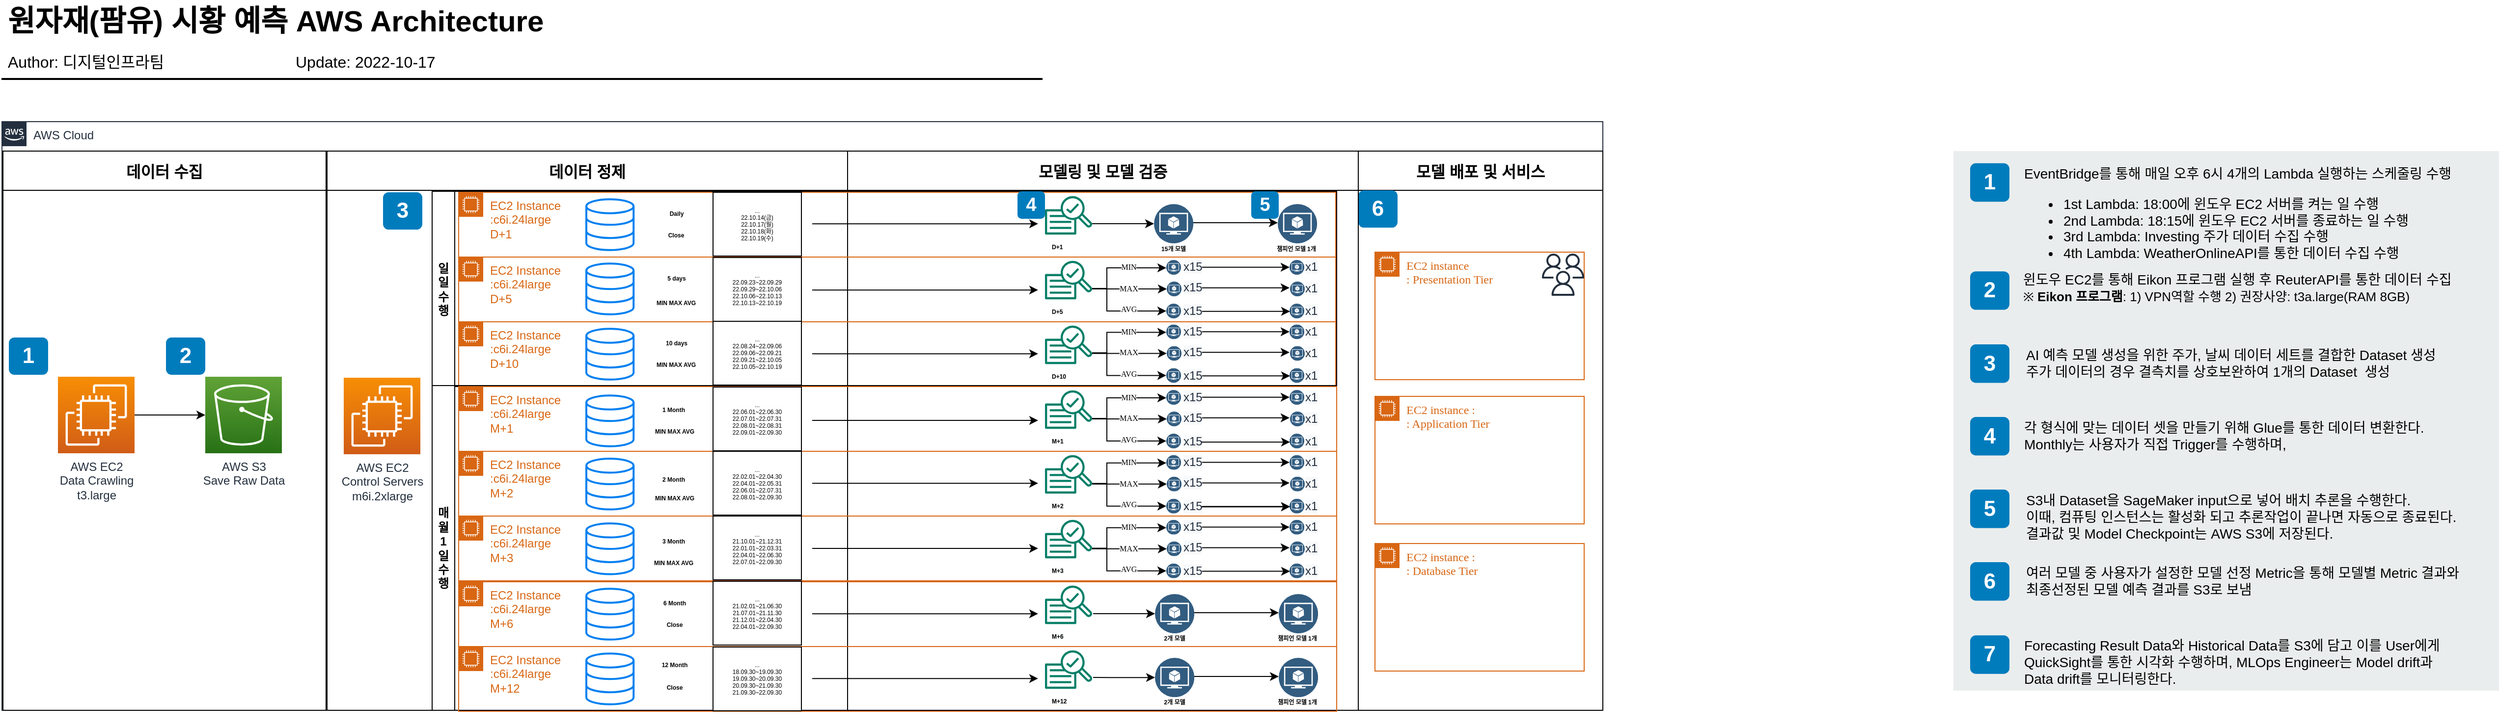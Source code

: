 <mxfile version="20.8.3" type="github" pages="7">
  <diagram id="_ncYP8lrsUd9Hia-P4ZR" name="WAI Architecture">
    <mxGraphModel dx="1434" dy="764" grid="1" gridSize="10" guides="1" tooltips="1" connect="1" arrows="1" fold="1" page="1" pageScale="1" pageWidth="827" pageHeight="1169" math="0" shadow="0">
      <root>
        <mxCell id="0" />
        <mxCell id="1" parent="0" />
        <mxCell id="kqmbkUOljX83greQ5X14-1" value="원자재(팜유) 시황 예측 AWS Architecture" style="text;html=1;resizable=0;points=[];autosize=1;align=left;verticalAlign=top;spacingTop=-4;fontSize=30;fontStyle=1;labelBackgroundColor=none;" parent="1" vertex="1">
          <mxGeometry x="36.5" y="26.5" width="590" height="40" as="geometry" />
        </mxCell>
        <mxCell id="kqmbkUOljX83greQ5X14-2" value="Author: 디지털인프라팀" style="text;html=1;resizable=0;points=[];autosize=1;align=left;verticalAlign=top;spacingTop=-4;fontSize=16;labelBackgroundColor=none;" parent="1" vertex="1">
          <mxGeometry x="36.5" y="76.5" width="190" height="30" as="geometry" />
        </mxCell>
        <mxCell id="kqmbkUOljX83greQ5X14-3" value="" style="line;strokeWidth=2;html=1;fontSize=14;labelBackgroundColor=none;" parent="1" vertex="1">
          <mxGeometry x="32.5" y="101.5" width="1060" height="10" as="geometry" />
        </mxCell>
        <mxCell id="kqmbkUOljX83greQ5X14-4" value="AWS Cloud" style="points=[[0,0],[0.25,0],[0.5,0],[0.75,0],[1,0],[1,0.25],[1,0.5],[1,0.75],[1,1],[0.75,1],[0.5,1],[0.25,1],[0,1],[0,0.75],[0,0.5],[0,0.25]];outlineConnect=0;gradientColor=none;html=1;whiteSpace=wrap;fontSize=12;fontStyle=0;shape=mxgraph.aws4.group;grIcon=mxgraph.aws4.group_aws_cloud_alt;strokeColor=#232F3E;fillColor=none;verticalAlign=top;align=left;spacingLeft=30;fontColor=#232F3E;dashed=0;labelBackgroundColor=none;container=1;pointerEvents=0;collapsible=0;recursiveResize=0;" parent="1" vertex="1">
          <mxGeometry x="33" y="150" width="1630" height="600" as="geometry" />
        </mxCell>
        <mxCell id="kqmbkUOljX83greQ5X14-5" value="데이터 수집" style="swimlane;startSize=40;fontSize=16;" parent="kqmbkUOljX83greQ5X14-4" vertex="1">
          <mxGeometry x="1" y="30" width="329" height="570" as="geometry">
            <mxRectangle x="-30" y="1060" width="120" height="30" as="alternateBounds" />
          </mxGeometry>
        </mxCell>
        <mxCell id="kqmbkUOljX83greQ5X14-14" value="1" style="rounded=1;whiteSpace=wrap;html=1;fillColor=#007CBD;strokeColor=none;fontColor=#FFFFFF;fontStyle=1;fontSize=22;labelBackgroundColor=none;" parent="kqmbkUOljX83greQ5X14-5" vertex="1">
          <mxGeometry x="6" y="190" width="40" height="38" as="geometry" />
        </mxCell>
        <mxCell id="kqmbkUOljX83greQ5X14-15" value="AWS EC2&lt;br&gt;Data Crawling&lt;br&gt;t3.large" style="sketch=0;points=[[0,0,0],[0.25,0,0],[0.5,0,0],[0.75,0,0],[1,0,0],[0,1,0],[0.25,1,0],[0.5,1,0],[0.75,1,0],[1,1,0],[0,0.25,0],[0,0.5,0],[0,0.75,0],[1,0.25,0],[1,0.5,0],[1,0.75,0]];outlineConnect=0;fontColor=#232F3E;gradientColor=#F78E04;gradientDirection=north;fillColor=#D05C17;strokeColor=#ffffff;dashed=0;verticalLabelPosition=bottom;verticalAlign=top;align=center;html=1;fontSize=12;fontStyle=0;aspect=fixed;shape=mxgraph.aws4.resourceIcon;resIcon=mxgraph.aws4.ec2;" parent="kqmbkUOljX83greQ5X14-5" vertex="1">
          <mxGeometry x="56" y="230" width="78" height="78" as="geometry" />
        </mxCell>
        <mxCell id="kqmbkUOljX83greQ5X14-16" value="AWS S3&lt;br&gt;Save Raw Data" style="sketch=0;points=[[0,0,0],[0.25,0,0],[0.5,0,0],[0.75,0,0],[1,0,0],[0,1,0],[0.25,1,0],[0.5,1,0],[0.75,1,0],[1,1,0],[0,0.25,0],[0,0.5,0],[0,0.75,0],[1,0.25,0],[1,0.5,0],[1,0.75,0]];outlineConnect=0;fontColor=#232F3E;gradientColor=#60A337;gradientDirection=north;fillColor=#277116;strokeColor=#ffffff;dashed=0;verticalLabelPosition=bottom;verticalAlign=top;align=center;html=1;fontSize=12;fontStyle=0;aspect=fixed;shape=mxgraph.aws4.resourceIcon;resIcon=mxgraph.aws4.s3;" parent="kqmbkUOljX83greQ5X14-5" vertex="1">
          <mxGeometry x="206" y="230" width="78" height="78" as="geometry" />
        </mxCell>
        <mxCell id="kqmbkUOljX83greQ5X14-17" style="edgeStyle=orthogonalEdgeStyle;rounded=0;orthogonalLoop=1;jettySize=auto;html=1;entryX=0;entryY=0.5;entryDx=0;entryDy=0;entryPerimeter=0;" parent="kqmbkUOljX83greQ5X14-5" source="kqmbkUOljX83greQ5X14-15" target="kqmbkUOljX83greQ5X14-16" edge="1">
          <mxGeometry relative="1" as="geometry" />
        </mxCell>
        <mxCell id="kqmbkUOljX83greQ5X14-18" value="2" style="rounded=1;whiteSpace=wrap;html=1;fillColor=#007CBD;strokeColor=none;fontColor=#FFFFFF;fontStyle=1;fontSize=22;labelBackgroundColor=none;" parent="kqmbkUOljX83greQ5X14-5" vertex="1">
          <mxGeometry x="166" y="190" width="40" height="38" as="geometry" />
        </mxCell>
        <mxCell id="kqmbkUOljX83greQ5X14-19" value="모델 배포 및 서비스" style="swimlane;startSize=40;fontSize=16;align=center;verticalAlign=middle;" parent="kqmbkUOljX83greQ5X14-4" vertex="1">
          <mxGeometry x="1381" y="30" width="249" height="570" as="geometry">
            <mxRectangle x="731" y="30" width="120" height="30" as="alternateBounds" />
          </mxGeometry>
        </mxCell>
        <mxCell id="kqmbkUOljX83greQ5X14-20" value="6" style="rounded=1;whiteSpace=wrap;html=1;fillColor=#007CBD;strokeColor=none;fontColor=#FFFFFF;fontStyle=1;fontSize=22;labelBackgroundColor=none;" parent="kqmbkUOljX83greQ5X14-19" vertex="1">
          <mxGeometry y="40" width="40" height="38" as="geometry" />
        </mxCell>
        <mxCell id="kqmbkUOljX83greQ5X14-21" value="EC2 instance&lt;br&gt;: Presentation Tier" style="points=[[0,0],[0.25,0],[0.5,0],[0.75,0],[1,0],[1,0.25],[1,0.5],[1,0.75],[1,1],[0.75,1],[0.5,1],[0.25,1],[0,1],[0,0.75],[0,0.5],[0,0.25]];outlineConnect=0;gradientColor=none;html=1;whiteSpace=wrap;fontSize=12;fontStyle=0;container=1;pointerEvents=0;collapsible=0;recursiveResize=0;shape=mxgraph.aws4.group;grIcon=mxgraph.aws4.group_ec2_instance_contents;strokeColor=#D86613;fillColor=none;verticalAlign=top;align=left;spacingLeft=30;fontColor=#D86613;dashed=0;fontFamily=Tahoma;" parent="kqmbkUOljX83greQ5X14-19" vertex="1">
          <mxGeometry x="17" y="103" width="213" height="130" as="geometry" />
        </mxCell>
        <mxCell id="kqmbkUOljX83greQ5X14-22" value="" style="shape=image;verticalLabelPosition=bottom;labelBackgroundColor=default;verticalAlign=top;aspect=fixed;imageAspect=0;image=https://acquven.com/blog/02/images/angular.jpg;" parent="kqmbkUOljX83greQ5X14-21" vertex="1">
          <mxGeometry x="40" y="41" width="126.42" height="83.14" as="geometry" />
        </mxCell>
        <mxCell id="kqmbkUOljX83greQ5X14-23" value="" style="sketch=0;outlineConnect=0;fontColor=#232F3E;gradientColor=none;fillColor=#232F3D;strokeColor=none;dashed=0;verticalLabelPosition=bottom;verticalAlign=top;align=center;html=1;fontSize=12;fontStyle=0;aspect=fixed;pointerEvents=1;shape=mxgraph.aws4.users;fontFamily=Tahoma;" parent="kqmbkUOljX83greQ5X14-21" vertex="1">
          <mxGeometry x="170" y="1.5" width="43" height="43" as="geometry" />
        </mxCell>
        <mxCell id="kqmbkUOljX83greQ5X14-24" value="EC2 instance :&lt;br&gt;: Application Tier" style="points=[[0,0],[0.25,0],[0.5,0],[0.75,0],[1,0],[1,0.25],[1,0.5],[1,0.75],[1,1],[0.75,1],[0.5,1],[0.25,1],[0,1],[0,0.75],[0,0.5],[0,0.25]];outlineConnect=0;gradientColor=none;html=1;whiteSpace=wrap;fontSize=12;fontStyle=0;container=1;pointerEvents=0;collapsible=0;recursiveResize=0;shape=mxgraph.aws4.group;grIcon=mxgraph.aws4.group_ec2_instance_contents;strokeColor=#D86613;fillColor=none;verticalAlign=top;align=left;spacingLeft=30;fontColor=#D86613;dashed=0;fontFamily=Tahoma;" parent="kqmbkUOljX83greQ5X14-19" vertex="1">
          <mxGeometry x="17" y="250" width="213" height="130" as="geometry" />
        </mxCell>
        <mxCell id="kqmbkUOljX83greQ5X14-25" value="" style="shape=image;verticalLabelPosition=bottom;labelBackgroundColor=default;verticalAlign=top;aspect=fixed;imageAspect=0;image=https://images.velog.io/images/galaxy/post/b501f325-1810-4e26-962e-e66ca0b94ca9/image.png;" parent="kqmbkUOljX83greQ5X14-24" vertex="1">
          <mxGeometry x="20" y="41.26" width="169.2" height="88.74" as="geometry" />
        </mxCell>
        <mxCell id="sX1N6BWLLxhWYm_5iFF9-2" value="EC2 instance :&lt;br&gt;: Database Tier" style="points=[[0,0],[0.25,0],[0.5,0],[0.75,0],[1,0],[1,0.25],[1,0.5],[1,0.75],[1,1],[0.75,1],[0.5,1],[0.25,1],[0,1],[0,0.75],[0,0.5],[0,0.25]];outlineConnect=0;gradientColor=none;html=1;whiteSpace=wrap;fontSize=12;fontStyle=0;container=1;pointerEvents=0;collapsible=0;recursiveResize=0;shape=mxgraph.aws4.group;grIcon=mxgraph.aws4.group_ec2_instance_contents;strokeColor=#D86613;fillColor=none;verticalAlign=top;align=left;spacingLeft=30;fontColor=#D86613;dashed=0;fontFamily=Tahoma;" parent="kqmbkUOljX83greQ5X14-19" vertex="1">
          <mxGeometry x="17" y="400" width="213" height="130" as="geometry" />
        </mxCell>
        <mxCell id="kqmbkUOljX83greQ5X14-28" value="데이터 정제" style="swimlane;startSize=40;fontSize=16;" parent="kqmbkUOljX83greQ5X14-4" vertex="1">
          <mxGeometry x="331" y="30" width="530" height="570" as="geometry">
            <mxRectangle x="731" y="30" width="120" height="30" as="alternateBounds" />
          </mxGeometry>
        </mxCell>
        <mxCell id="kqmbkUOljX83greQ5X14-29" value="3" style="rounded=1;whiteSpace=wrap;html=1;fillColor=#007CBD;strokeColor=none;fontColor=#FFFFFF;fontStyle=1;fontSize=22;labelBackgroundColor=none;" parent="kqmbkUOljX83greQ5X14-28" vertex="1">
          <mxGeometry x="57" y="42" width="40" height="38" as="geometry" />
        </mxCell>
        <mxCell id="kqmbkUOljX83greQ5X14-30" value="AWS EC2&lt;br&gt;Control Servers&lt;br&gt;m6i.2xlarge" style="sketch=0;points=[[0,0,0],[0.25,0,0],[0.5,0,0],[0.75,0,0],[1,0,0],[0,1,0],[0.25,1,0],[0.5,1,0],[0.75,1,0],[1,1,0],[0,0.25,0],[0,0.5,0],[0,0.75,0],[1,0.25,0],[1,0.5,0],[1,0.75,0]];outlineConnect=0;fontColor=#232F3E;gradientColor=#F78E04;gradientDirection=north;fillColor=#D05C17;strokeColor=#ffffff;dashed=0;verticalLabelPosition=bottom;verticalAlign=top;align=center;html=1;fontSize=12;fontStyle=0;aspect=fixed;shape=mxgraph.aws4.resourceIcon;resIcon=mxgraph.aws4.ec2;" parent="kqmbkUOljX83greQ5X14-28" vertex="1">
          <mxGeometry x="17" y="231" width="78" height="78" as="geometry" />
        </mxCell>
        <mxCell id="kqmbkUOljX83greQ5X14-31" value="모델링 및 모델 검증" style="swimlane;startSize=40;fontSize=16;strokeColor=#000000;" parent="kqmbkUOljX83greQ5X14-4" vertex="1">
          <mxGeometry x="861" y="30" width="520" height="570" as="geometry">
            <mxRectangle x="1140" y="30" width="120" height="30" as="alternateBounds" />
          </mxGeometry>
        </mxCell>
        <mxCell id="kqmbkUOljX83greQ5X14-32" value="일일 수행" style="swimlane;direction=north;whiteSpace=wrap;" parent="kqmbkUOljX83greQ5X14-31" vertex="1">
          <mxGeometry x="-423" y="41" width="921" height="199" as="geometry" />
        </mxCell>
        <mxCell id="kqmbkUOljX83greQ5X14-33" value="EC2 Instance&lt;br&gt;:c6i.24large&lt;br&gt;D+10" style="points=[[0,0],[0.25,0],[0.5,0],[0.75,0],[1,0],[1,0.25],[1,0.5],[1,0.75],[1,1],[0.75,1],[0.5,1],[0.25,1],[0,1],[0,0.75],[0,0.5],[0,0.25]];outlineConnect=0;gradientColor=none;html=1;whiteSpace=wrap;fontSize=12;fontStyle=0;container=0;pointerEvents=0;collapsible=0;recursiveResize=0;shape=mxgraph.aws4.group;grIcon=mxgraph.aws4.group_ec2_instance_contents;strokeColor=#D86613;fillColor=none;verticalAlign=top;align=left;spacingLeft=30;fontColor=#D86613;dashed=0;" parent="kqmbkUOljX83greQ5X14-32" vertex="1">
          <mxGeometry x="27" y="133" width="893" height="66" as="geometry" />
        </mxCell>
        <mxCell id="kqmbkUOljX83greQ5X14-34" value="EC2 Instance&lt;br&gt;:c6i.24large&lt;br&gt;D+5" style="points=[[0,0],[0.25,0],[0.5,0],[0.75,0],[1,0],[1,0.25],[1,0.5],[1,0.75],[1,1],[0.75,1],[0.5,1],[0.25,1],[0,1],[0,0.75],[0,0.5],[0,0.25]];outlineConnect=0;gradientColor=none;html=1;whiteSpace=wrap;fontSize=12;fontStyle=0;container=0;pointerEvents=0;collapsible=0;recursiveResize=0;shape=mxgraph.aws4.group;grIcon=mxgraph.aws4.group_ec2_instance_contents;strokeColor=#D86613;fillColor=none;verticalAlign=top;align=left;spacingLeft=30;fontColor=#D86613;dashed=0;" parent="kqmbkUOljX83greQ5X14-32" vertex="1">
          <mxGeometry x="27" y="67" width="893" height="66" as="geometry" />
        </mxCell>
        <mxCell id="kqmbkUOljX83greQ5X14-35" value="EC2 Instance &lt;br&gt;:c6i.24large&lt;br&gt;D+1" style="points=[[0,0],[0.25,0],[0.5,0],[0.75,0],[1,0],[1,0.25],[1,0.5],[1,0.75],[1,1],[0.75,1],[0.5,1],[0.25,1],[0,1],[0,0.75],[0,0.5],[0,0.25]];outlineConnect=0;gradientColor=none;html=1;whiteSpace=wrap;fontSize=12;fontStyle=0;container=0;pointerEvents=0;collapsible=0;recursiveResize=0;shape=mxgraph.aws4.group;grIcon=mxgraph.aws4.group_ec2_instance_contents;strokeColor=#D86613;fillColor=none;verticalAlign=top;align=left;spacingLeft=30;fontColor=#D86613;dashed=0;" parent="kqmbkUOljX83greQ5X14-32" vertex="1">
          <mxGeometry x="27" y="1" width="893" height="66" as="geometry" />
        </mxCell>
        <mxCell id="kqmbkUOljX83greQ5X14-36" value="" style="html=1;verticalLabelPosition=bottom;align=center;labelBackgroundColor=#ffffff;verticalAlign=top;strokeWidth=2;strokeColor=#0080F0;shadow=0;dashed=0;shape=mxgraph.ios7.icons.data;" parent="kqmbkUOljX83greQ5X14-32" vertex="1">
          <mxGeometry x="157" y="8.08" width="48.11" height="51.85" as="geometry" />
        </mxCell>
        <mxCell id="kqmbkUOljX83greQ5X14-37" value="" style="html=1;verticalLabelPosition=bottom;align=center;labelBackgroundColor=#ffffff;verticalAlign=top;strokeWidth=2;strokeColor=#0080F0;shadow=0;dashed=0;shape=mxgraph.ios7.icons.data;" parent="kqmbkUOljX83greQ5X14-32" vertex="1">
          <mxGeometry x="157" y="73.58" width="48.11" height="51.85" as="geometry" />
        </mxCell>
        <mxCell id="kqmbkUOljX83greQ5X14-38" value="" style="html=1;verticalLabelPosition=bottom;align=center;labelBackgroundColor=#ffffff;verticalAlign=top;strokeWidth=2;strokeColor=#0080F0;shadow=0;dashed=0;shape=mxgraph.ios7.icons.data;" parent="kqmbkUOljX83greQ5X14-32" vertex="1">
          <mxGeometry x="157" y="140.07" width="48.11" height="51.85" as="geometry" />
        </mxCell>
        <mxCell id="kqmbkUOljX83greQ5X14-39" value="Daily" style="text;html=1;strokeColor=none;fillColor=none;align=center;verticalAlign=middle;whiteSpace=wrap;rounded=0;fontStyle=1;fontSize=6;fontFamily=Helvetica;" parent="kqmbkUOljX83greQ5X14-32" vertex="1">
          <mxGeometry x="218.5" y="8.08" width="60" height="30" as="geometry" />
        </mxCell>
        <mxCell id="kqmbkUOljX83greQ5X14-40" value="Close" style="text;html=1;strokeColor=none;fillColor=none;align=center;verticalAlign=middle;whiteSpace=wrap;rounded=0;fontStyle=1;fontSize=6;fontFamily=Helvetica;" parent="kqmbkUOljX83greQ5X14-32" vertex="1">
          <mxGeometry x="207" y="29.93" width="83" height="30" as="geometry" />
        </mxCell>
        <mxCell id="kqmbkUOljX83greQ5X14-41" value="...&lt;br&gt;22.10.14(금)&lt;br&gt;22.10.17(월)&lt;br&gt;22.10.18(화)&lt;br&gt;22.10.19(수)" style="shape=note;whiteSpace=wrap;html=1;backgroundOutline=1;darkOpacity=0.05;fontSize=6;size=0;" parent="kqmbkUOljX83greQ5X14-32" vertex="1">
          <mxGeometry x="286.01" y="1" width="90" height="65" as="geometry" />
        </mxCell>
        <mxCell id="kqmbkUOljX83greQ5X14-42" value="...&lt;br&gt;22.09.23~22.09.29&lt;br&gt;22.09.29~22.10.06&lt;br&gt;22.10.06~22.10.13&lt;br&gt;22.10.13~22.10.19" style="shape=note;whiteSpace=wrap;html=1;backgroundOutline=1;darkOpacity=0.05;fontSize=6;size=0;" parent="kqmbkUOljX83greQ5X14-32" vertex="1">
          <mxGeometry x="286.01" y="67.5" width="90" height="65" as="geometry" />
        </mxCell>
        <mxCell id="kqmbkUOljX83greQ5X14-43" value="...&lt;br&gt;22.08.24~22.09.06&lt;br&gt;22.09.06~22.09.21&lt;br&gt;22.09.21~22.10.05&lt;br&gt;22.10.05~22.10.19" style="shape=note;whiteSpace=wrap;html=1;backgroundOutline=1;darkOpacity=0.05;fontSize=6;size=0;" parent="kqmbkUOljX83greQ5X14-32" vertex="1">
          <mxGeometry x="286" y="132.5" width="90" height="65" as="geometry" />
        </mxCell>
        <mxCell id="kqmbkUOljX83greQ5X14-44" value="" style="endArrow=classic;html=1;rounded=0;fontFamily=Tahoma;fontSize=8;startSize=1;jumpSize=4;" parent="kqmbkUOljX83greQ5X14-32" edge="1">
          <mxGeometry width="50" height="50" relative="1" as="geometry">
            <mxPoint x="387" y="33.08" as="sourcePoint" />
            <mxPoint x="617" y="33.08" as="targetPoint" />
          </mxGeometry>
        </mxCell>
        <mxCell id="kqmbkUOljX83greQ5X14-45" value="" style="endArrow=classic;html=1;rounded=0;fontFamily=Tahoma;fontSize=8;startSize=1;jumpSize=4;" parent="kqmbkUOljX83greQ5X14-32" edge="1">
          <mxGeometry width="50" height="50" relative="1" as="geometry">
            <mxPoint x="387" y="100.58" as="sourcePoint" />
            <mxPoint x="617" y="100.58" as="targetPoint" />
          </mxGeometry>
        </mxCell>
        <mxCell id="kqmbkUOljX83greQ5X14-46" value="" style="endArrow=classic;html=1;rounded=0;fontFamily=Tahoma;fontSize=8;startSize=1;jumpSize=4;" parent="kqmbkUOljX83greQ5X14-32" edge="1">
          <mxGeometry width="50" height="50" relative="1" as="geometry">
            <mxPoint x="387" y="165.58" as="sourcePoint" />
            <mxPoint x="617" y="165.58" as="targetPoint" />
          </mxGeometry>
        </mxCell>
        <mxCell id="kqmbkUOljX83greQ5X14-47" value="MIN MAX AVG" style="text;html=1;strokeColor=none;fillColor=none;align=center;verticalAlign=middle;whiteSpace=wrap;rounded=0;fontStyle=1;fontSize=6;fontFamily=Helvetica;" parent="kqmbkUOljX83greQ5X14-32" vertex="1">
          <mxGeometry x="207" y="98.85" width="83" height="30" as="geometry" />
        </mxCell>
        <mxCell id="kqmbkUOljX83greQ5X14-48" value="5 days" style="text;html=1;strokeColor=none;fillColor=none;align=center;verticalAlign=middle;whiteSpace=wrap;rounded=0;fontStyle=1;fontSize=6;fontFamily=Helvetica;" parent="kqmbkUOljX83greQ5X14-32" vertex="1">
          <mxGeometry x="218.5" y="73.58" width="60" height="30" as="geometry" />
        </mxCell>
        <mxCell id="kqmbkUOljX83greQ5X14-49" value="MIN MAX AVG" style="text;html=1;strokeColor=none;fillColor=none;align=center;verticalAlign=middle;whiteSpace=wrap;rounded=0;fontStyle=1;fontSize=6;fontFamily=Helvetica;" parent="kqmbkUOljX83greQ5X14-32" vertex="1">
          <mxGeometry x="207" y="161.92" width="83" height="30" as="geometry" />
        </mxCell>
        <mxCell id="kqmbkUOljX83greQ5X14-50" value="10 days" style="text;html=1;strokeColor=none;fillColor=none;align=center;verticalAlign=middle;whiteSpace=wrap;rounded=0;fontStyle=1;fontSize=6;fontFamily=Helvetica;" parent="kqmbkUOljX83greQ5X14-32" vertex="1">
          <mxGeometry x="218.5" y="140.07" width="60" height="30" as="geometry" />
        </mxCell>
        <mxCell id="kqmbkUOljX83greQ5X14-51" value="15개 모델" style="text;html=1;strokeColor=none;fillColor=none;align=center;verticalAlign=middle;whiteSpace=wrap;rounded=0;fontStyle=1;fontSize=6;fontFamily=Helvetica;" parent="kqmbkUOljX83greQ5X14-32" vertex="1">
          <mxGeometry x="725" y="43.58" width="60" height="30" as="geometry" />
        </mxCell>
        <mxCell id="kqmbkUOljX83greQ5X14-52" value="챔피언 모델 1개" style="text;html=1;strokeColor=none;fillColor=none;align=center;verticalAlign=middle;whiteSpace=wrap;rounded=0;fontStyle=1;fontSize=6;fontFamily=Helvetica;" parent="kqmbkUOljX83greQ5X14-32" vertex="1">
          <mxGeometry x="840" y="43.58" width="80" height="30" as="geometry" />
        </mxCell>
        <mxCell id="kqmbkUOljX83greQ5X14-53" value="5" style="rounded=1;whiteSpace=wrap;html=1;fillColor=#007CBD;strokeColor=none;fontColor=#FFFFFF;fontStyle=1;fontSize=19;labelBackgroundColor=none;" parent="kqmbkUOljX83greQ5X14-32" vertex="1">
          <mxGeometry x="834" width="28" height="28" as="geometry" />
        </mxCell>
        <mxCell id="kqmbkUOljX83greQ5X14-54" value="4" style="rounded=1;whiteSpace=wrap;html=1;fillColor=#007CBD;strokeColor=none;fontColor=#FFFFFF;fontStyle=1;fontSize=19;labelBackgroundColor=none;" parent="kqmbkUOljX83greQ5X14-32" vertex="1">
          <mxGeometry x="596" width="28" height="28" as="geometry" />
        </mxCell>
        <mxCell id="kqmbkUOljX83greQ5X14-55" value="매월 1&#xa;일 수행" style="swimlane;direction=north;whiteSpace=wrap;" parent="kqmbkUOljX83greQ5X14-31" vertex="1">
          <mxGeometry x="-423" y="239" width="921" height="331" as="geometry">
            <mxRectangle x="87" y="239" width="80" height="40" as="alternateBounds" />
          </mxGeometry>
        </mxCell>
        <mxCell id="kqmbkUOljX83greQ5X14-56" value="Update: 2022-10-17" style="text;html=1;resizable=0;points=[];autosize=1;align=left;verticalAlign=top;spacingTop=-4;fontSize=16;labelBackgroundColor=none;" parent="1" vertex="1">
          <mxGeometry x="330" y="76.5" width="170" height="30" as="geometry" />
        </mxCell>
        <mxCell id="kqmbkUOljX83greQ5X14-57" value="" style="group" parent="1" vertex="1" connectable="0">
          <mxGeometry x="2020" y="180" width="555.5" height="550" as="geometry" />
        </mxCell>
        <mxCell id="kqmbkUOljX83greQ5X14-58" value="" style="rounded=0;whiteSpace=wrap;html=1;fillColor=#EAEDED;fontSize=22;fontColor=#FFFFFF;strokeColor=none;labelBackgroundColor=none;" parent="kqmbkUOljX83greQ5X14-57" vertex="1">
          <mxGeometry width="555.5" height="550" as="geometry" />
        </mxCell>
        <mxCell id="kqmbkUOljX83greQ5X14-59" value="1" style="rounded=1;whiteSpace=wrap;html=1;fillColor=#007CBD;strokeColor=none;fontColor=#FFFFFF;fontStyle=1;fontSize=22;labelBackgroundColor=none;" parent="kqmbkUOljX83greQ5X14-57" vertex="1">
          <mxGeometry x="17" y="12.383" width="40" height="39.212" as="geometry" />
        </mxCell>
        <mxCell id="kqmbkUOljX83greQ5X14-60" value="2" style="rounded=1;whiteSpace=wrap;html=1;fillColor=#007CBD;strokeColor=none;fontColor=#FFFFFF;fontStyle=1;fontSize=22;labelBackgroundColor=none;" parent="kqmbkUOljX83greQ5X14-57" vertex="1">
          <mxGeometry x="17" y="122.576" width="40" height="39.212" as="geometry" />
        </mxCell>
        <mxCell id="kqmbkUOljX83greQ5X14-61" value="3" style="rounded=1;whiteSpace=wrap;html=1;fillColor=#007CBD;strokeColor=none;fontColor=#FFFFFF;fontStyle=1;fontSize=22;labelBackgroundColor=none;" parent="kqmbkUOljX83greQ5X14-57" vertex="1">
          <mxGeometry x="17" y="197" width="40" height="39.212" as="geometry" />
        </mxCell>
        <mxCell id="kqmbkUOljX83greQ5X14-62" value="4" style="rounded=1;whiteSpace=wrap;html=1;fillColor=#007CBD;strokeColor=none;fontColor=#FFFFFF;fontStyle=1;fontSize=22;labelBackgroundColor=none;" parent="kqmbkUOljX83greQ5X14-57" vertex="1">
          <mxGeometry x="17" y="271" width="40" height="39.212" as="geometry" />
        </mxCell>
        <mxCell id="kqmbkUOljX83greQ5X14-63" value="5" style="rounded=1;whiteSpace=wrap;html=1;fillColor=#007CBD;strokeColor=none;fontColor=#FFFFFF;fontStyle=1;fontSize=22;labelBackgroundColor=none;" parent="kqmbkUOljX83greQ5X14-57" vertex="1">
          <mxGeometry x="17" y="345" width="40" height="39.212" as="geometry" />
        </mxCell>
        <mxCell id="kqmbkUOljX83greQ5X14-64" value="6" style="rounded=1;whiteSpace=wrap;html=1;fillColor=#007CBD;strokeColor=none;fontColor=#FFFFFF;fontStyle=1;fontSize=22;labelBackgroundColor=none;" parent="kqmbkUOljX83greQ5X14-57" vertex="1">
          <mxGeometry x="17" y="419" width="40" height="39.212" as="geometry" />
        </mxCell>
        <mxCell id="kqmbkUOljX83greQ5X14-65" value="7" style="rounded=1;whiteSpace=wrap;html=1;fillColor=#007CBD;strokeColor=none;fontColor=#FFFFFF;fontStyle=1;fontSize=22;labelBackgroundColor=none;" parent="kqmbkUOljX83greQ5X14-57" vertex="1">
          <mxGeometry x="17" y="493.613" width="40" height="39.212" as="geometry" />
        </mxCell>
        <mxCell id="kqmbkUOljX83greQ5X14-66" value="EventBridge를 통해&lt;span&gt;&amp;nbsp;매일 오후 6시 4개의 Lambda 실행하는 스케줄링 수행&lt;br&gt;&lt;ul&gt;&lt;li&gt;&lt;span&gt;1st Lambda: 18:00에 윈도우 EC2 서버를 켜는 일 수행&lt;/span&gt;&lt;/li&gt;&lt;li&gt;2nd Lambda: 18:15에 윈도우 EC2 서버를 종료하는 일 수행&lt;/li&gt;&lt;li&gt;3rd Lambda: Investing 주가 데이터 수집 수행&lt;/li&gt;&lt;li&gt;4th Lambda: WeatherOnlineAPI를 통한 데이터 수집 수행&lt;/li&gt;&lt;/ul&gt;&lt;/span&gt;" style="text;html=1;align=left;verticalAlign=top;spacingTop=-4;fontSize=14;labelBackgroundColor=none;whiteSpace=wrap;" parent="kqmbkUOljX83greQ5X14-57" vertex="1">
          <mxGeometry x="70" y="12.38" width="480" height="101.13" as="geometry" />
        </mxCell>
        <mxCell id="kqmbkUOljX83greQ5X14-67" value="윈도우 EC2를 통해 Eikon 프로그램 실행 후 ReuterAPI를 통한 데이터 수집&lt;br&gt;&lt;font style=&quot;font-size: 13px;&quot;&gt;※&amp;nbsp;&lt;b&gt;Eikon 프로그램&lt;/b&gt;:&lt;span style=&quot;background-color: initial;&quot;&gt;&amp;nbsp;1) VPN역할 수행 2)&lt;/span&gt;&lt;span style=&quot;background-color: initial;&quot;&gt;&amp;nbsp;권장사양: t3a.large(RAM 8GB)&lt;/span&gt;&lt;span style=&quot;background-color: initial;&quot;&gt;&lt;br&gt;&lt;/span&gt;&lt;/font&gt;" style="text;html=1;align=left;verticalAlign=top;spacingTop=-4;fontSize=14;labelBackgroundColor=none;whiteSpace=wrap;" parent="kqmbkUOljX83greQ5X14-57" vertex="1">
          <mxGeometry x="69" y="120" width="486.5" height="40" as="geometry" />
        </mxCell>
        <mxCell id="kqmbkUOljX83greQ5X14-68" value="&lt;span&gt;AI 예측 모델 생성을 위한 주가, 날씨 데이터 세트를 결합한&amp;nbsp;&lt;/span&gt;Dataset 생성&lt;br&gt;주가 데이터의 경우 결측치를 상호보완하여 1개의 Dataset&amp;nbsp;&amp;nbsp;생성" style="text;html=1;align=left;verticalAlign=top;spacingTop=-4;fontSize=14;labelBackgroundColor=none;whiteSpace=wrap;" parent="kqmbkUOljX83greQ5X14-57" vertex="1">
          <mxGeometry x="71.75" y="197" width="481" height="41.28" as="geometry" />
        </mxCell>
        <mxCell id="kqmbkUOljX83greQ5X14-69" value="각 형식에 맞는 데이터 셋을 만들기 위해 Glue를 통한 데이터 변환한다.&lt;br&gt;Monthly는 사용자가 직접 Trigger를 수행하며," style="text;html=1;align=left;verticalAlign=top;spacingTop=-4;fontSize=14;labelBackgroundColor=none;whiteSpace=wrap;" parent="kqmbkUOljX83greQ5X14-57" vertex="1">
          <mxGeometry x="70" y="270.997" width="450" height="40.76" as="geometry" />
        </mxCell>
        <mxCell id="kqmbkUOljX83greQ5X14-70" value="S3내 Dataset을 SageMaker input으로&amp;nbsp;넣어 배치 추론을 수행한다.&lt;br&gt;이때, 컴퓨팅 인스턴스는 활성화 되고 추론작업이 끝나면 자동으로 종료된다. 결과값 및 Model Checkpoint는 AWS S3에 저장된다." style="text;html=1;align=left;verticalAlign=top;spacingTop=-4;fontSize=14;labelBackgroundColor=none;whiteSpace=wrap;" parent="kqmbkUOljX83greQ5X14-57" vertex="1">
          <mxGeometry x="71.75" y="344.995" width="449" height="40.76" as="geometry" />
        </mxCell>
        <mxCell id="kqmbkUOljX83greQ5X14-71" value="&lt;span&gt;Forecasting Result Data와 Historical Data를 S3에 담고 이를 User에게 QuickSight를 통한 시각화 수행하며, MLOps Engineer는 Model drift과 Data drift를 모니터링한다.&lt;/span&gt;" style="text;html=1;align=left;verticalAlign=top;spacingTop=-4;fontSize=14;labelBackgroundColor=none;whiteSpace=wrap;" parent="kqmbkUOljX83greQ5X14-57" vertex="1">
          <mxGeometry x="70" y="492.842" width="449" height="40.76" as="geometry" />
        </mxCell>
        <mxCell id="kqmbkUOljX83greQ5X14-72" value="여러 모델 중 사용자가 설정한 모델 선정 Metric을 통해 모델별 Metric 결과와 최종선정된 모델 예측 결과를 S3로 보냄" style="text;html=1;align=left;verticalAlign=top;spacingTop=-4;fontSize=14;labelBackgroundColor=none;whiteSpace=wrap;" parent="kqmbkUOljX83greQ5X14-57" vertex="1">
          <mxGeometry x="71.75" y="419.003" width="449" height="40.76" as="geometry" />
        </mxCell>
        <mxCell id="kqmbkUOljX83greQ5X14-73" value="" style="sketch=0;outlineConnect=0;fontColor=#232F3E;gradientColor=none;fillColor=#067F68;strokeColor=none;dashed=0;verticalLabelPosition=bottom;verticalAlign=top;align=center;html=1;fontSize=12;fontStyle=0;aspect=fixed;pointerEvents=1;shape=mxgraph.aws4.sagemaker_train;labelBackgroundColor=none;fontFamily=Helvetica;" parent="1" vertex="1">
          <mxGeometry x="1095" y="225.5" width="48" height="40" as="geometry" />
        </mxCell>
        <mxCell id="kqmbkUOljX83greQ5X14-74" value="" style="aspect=fixed;perimeter=ellipsePerimeter;html=1;align=center;shadow=0;dashed=0;fontColor=#4277BB;labelBackgroundColor=#ffffff;fontSize=12;spacingTop=3;image;image=img/lib/ibm/data/model.svg;" parent="1" vertex="1">
          <mxGeometry x="1206" y="234" width="40" height="40" as="geometry" />
        </mxCell>
        <mxCell id="kqmbkUOljX83greQ5X14-75" style="edgeStyle=orthogonalEdgeStyle;rounded=0;orthogonalLoop=1;jettySize=auto;html=1;" parent="1" edge="1">
          <mxGeometry relative="1" as="geometry">
            <mxPoint x="1143" y="254" as="sourcePoint" />
            <mxPoint x="1206" y="254" as="targetPoint" />
            <Array as="points">
              <mxPoint x="1161" y="254" />
              <mxPoint x="1161" y="254" />
            </Array>
          </mxGeometry>
        </mxCell>
        <mxCell id="kqmbkUOljX83greQ5X14-76" value="" style="aspect=fixed;perimeter=ellipsePerimeter;html=1;align=center;shadow=0;dashed=0;fontColor=#4277BB;labelBackgroundColor=#ffffff;fontSize=12;spacingTop=3;image;image=img/lib/ibm/data/model.svg;" parent="1" vertex="1">
          <mxGeometry x="1332" y="234" width="40" height="40" as="geometry" />
        </mxCell>
        <mxCell id="kqmbkUOljX83greQ5X14-77" style="edgeStyle=orthogonalEdgeStyle;rounded=0;orthogonalLoop=1;jettySize=auto;html=1;" parent="1" edge="1">
          <mxGeometry relative="1" as="geometry">
            <mxPoint x="1246" y="253" as="sourcePoint" />
            <mxPoint x="1332" y="253" as="targetPoint" />
          </mxGeometry>
        </mxCell>
        <mxCell id="kqmbkUOljX83greQ5X14-78" value="&lt;span style=&quot;color: rgb(0, 0, 0); font-family: Helvetica; font-size: 6px; font-style: normal; font-variant-ligatures: normal; font-variant-caps: normal; font-weight: 700; letter-spacing: normal; orphans: 2; text-align: center; text-indent: 0px; text-transform: none; widows: 2; word-spacing: 0px; -webkit-text-stroke-width: 0px; background-color: rgb(248, 249, 250); text-decoration-thickness: initial; text-decoration-style: initial; text-decoration-color: initial; float: none; display: inline !important;&quot;&gt;D+1&lt;/span&gt;" style="text;whiteSpace=wrap;html=1;" parent="1" vertex="1">
          <mxGeometry x="1100" y="262" width="50" height="40" as="geometry" />
        </mxCell>
        <mxCell id="kqmbkUOljX83greQ5X14-79" value="" style="aspect=fixed;perimeter=ellipsePerimeter;html=1;align=center;shadow=0;dashed=0;fontColor=#4277BB;labelBackgroundColor=#ffffff;fontSize=12;spacingTop=3;image;image=img/lib/ibm/data/model.svg;" parent="1" vertex="1">
          <mxGeometry x="1344" y="291" width="15" height="15" as="geometry" />
        </mxCell>
        <mxCell id="kqmbkUOljX83greQ5X14-80" value="" style="aspect=fixed;perimeter=ellipsePerimeter;html=1;align=center;shadow=0;dashed=0;fontColor=#4277BB;labelBackgroundColor=#ffffff;fontSize=12;spacingTop=3;image;image=img/lib/ibm/data/model.svg;" parent="1" vertex="1">
          <mxGeometry x="1344.5" y="313" width="15" height="15" as="geometry" />
        </mxCell>
        <mxCell id="kqmbkUOljX83greQ5X14-81" value="" style="aspect=fixed;perimeter=ellipsePerimeter;html=1;align=center;shadow=0;dashed=0;fontColor=#4277BB;labelBackgroundColor=#ffffff;fontSize=12;spacingTop=3;image;image=img/lib/ibm/data/model.svg;" parent="1" vertex="1">
          <mxGeometry x="1344" y="335.5" width="15" height="15" as="geometry" />
        </mxCell>
        <mxCell id="kqmbkUOljX83greQ5X14-82" style="edgeStyle=orthogonalEdgeStyle;rounded=0;orthogonalLoop=1;jettySize=auto;html=1;entryX=0;entryY=0.5;entryDx=0;entryDy=0;fontFamily=Tahoma;fontSize=8;" parent="1" source="kqmbkUOljX83greQ5X14-86" target="kqmbkUOljX83greQ5X14-91" edge="1">
          <mxGeometry relative="1" as="geometry">
            <Array as="points">
              <mxPoint x="1181" y="320" />
            </Array>
          </mxGeometry>
        </mxCell>
        <mxCell id="kqmbkUOljX83greQ5X14-83" value="MAX" style="edgeLabel;html=1;align=center;verticalAlign=middle;resizable=0;points=[];fontSize=8;fontFamily=Tahoma;" parent="kqmbkUOljX83greQ5X14-82" vertex="1" connectable="0">
          <mxGeometry x="-0.04" y="1" relative="1" as="geometry">
            <mxPoint as="offset" />
          </mxGeometry>
        </mxCell>
        <mxCell id="kqmbkUOljX83greQ5X14-84" style="edgeStyle=orthogonalEdgeStyle;rounded=0;orthogonalLoop=1;jettySize=auto;html=1;entryX=0;entryY=0.5;entryDx=0;entryDy=0;fontFamily=Tahoma;fontSize=8;" parent="1" source="kqmbkUOljX83greQ5X14-86" target="kqmbkUOljX83greQ5X14-92" edge="1">
          <mxGeometry relative="1" as="geometry">
            <Array as="points">
              <mxPoint x="1158" y="320" />
              <mxPoint x="1158" y="343" />
            </Array>
          </mxGeometry>
        </mxCell>
        <mxCell id="kqmbkUOljX83greQ5X14-85" value="AVG" style="edgeLabel;html=1;align=center;verticalAlign=middle;resizable=0;points=[];fontSize=8;fontFamily=Tahoma;" parent="kqmbkUOljX83greQ5X14-84" vertex="1" connectable="0">
          <mxGeometry x="0.237" y="2" relative="1" as="geometry">
            <mxPoint x="-1" as="offset" />
          </mxGeometry>
        </mxCell>
        <mxCell id="kqmbkUOljX83greQ5X14-86" value="" style="sketch=0;outlineConnect=0;fontColor=#232F3E;gradientColor=none;fillColor=#067F68;strokeColor=none;dashed=0;verticalLabelPosition=bottom;verticalAlign=top;align=center;html=1;fontSize=12;fontStyle=0;aspect=fixed;pointerEvents=1;shape=mxgraph.aws4.sagemaker_train;labelBackgroundColor=none;fontFamily=Helvetica;" parent="1" vertex="1">
          <mxGeometry x="1095" y="291.5" width="48" height="40" as="geometry" />
        </mxCell>
        <mxCell id="kqmbkUOljX83greQ5X14-87" value="" style="aspect=fixed;perimeter=ellipsePerimeter;html=1;align=center;shadow=0;dashed=0;fontColor=#4277BB;labelBackgroundColor=#ffffff;fontSize=12;spacingTop=3;image;image=img/lib/ibm/data/model.svg;" parent="1" vertex="1">
          <mxGeometry x="1218.5" y="291" width="15" height="15" as="geometry" />
        </mxCell>
        <mxCell id="kqmbkUOljX83greQ5X14-88" style="edgeStyle=orthogonalEdgeStyle;rounded=0;orthogonalLoop=1;jettySize=auto;html=1;" parent="1" source="kqmbkUOljX83greQ5X14-86" target="kqmbkUOljX83greQ5X14-87" edge="1">
          <mxGeometry relative="1" as="geometry">
            <Array as="points">
              <mxPoint x="1158" y="320" />
              <mxPoint x="1158" y="299" />
            </Array>
          </mxGeometry>
        </mxCell>
        <mxCell id="kqmbkUOljX83greQ5X14-89" value="MIN" style="edgeLabel;html=1;align=center;verticalAlign=middle;resizable=0;points=[];fontSize=8;fontFamily=Tahoma;" parent="kqmbkUOljX83greQ5X14-88" vertex="1" connectable="0">
          <mxGeometry x="0.191" y="1" relative="1" as="geometry">
            <mxPoint as="offset" />
          </mxGeometry>
        </mxCell>
        <mxCell id="kqmbkUOljX83greQ5X14-90" value="&lt;span style=&quot;color: rgb(0, 0, 0); font-family: Helvetica; font-size: 6px; font-style: normal; font-variant-ligatures: normal; font-variant-caps: normal; font-weight: 700; letter-spacing: normal; orphans: 2; text-align: center; text-indent: 0px; text-transform: none; widows: 2; word-spacing: 0px; -webkit-text-stroke-width: 0px; background-color: rgb(248, 249, 250); text-decoration-thickness: initial; text-decoration-style: initial; text-decoration-color: initial; float: none; display: inline !important;&quot;&gt;D+5&lt;/span&gt;" style="text;whiteSpace=wrap;html=1;" parent="1" vertex="1">
          <mxGeometry x="1100" y="328" width="50" height="40" as="geometry" />
        </mxCell>
        <mxCell id="kqmbkUOljX83greQ5X14-91" value="" style="aspect=fixed;perimeter=ellipsePerimeter;html=1;align=center;shadow=0;dashed=0;fontColor=#4277BB;labelBackgroundColor=#ffffff;fontSize=12;spacingTop=3;image;image=img/lib/ibm/data/model.svg;" parent="1" vertex="1">
          <mxGeometry x="1219" y="313" width="15" height="15" as="geometry" />
        </mxCell>
        <mxCell id="kqmbkUOljX83greQ5X14-92" value="" style="aspect=fixed;perimeter=ellipsePerimeter;html=1;align=center;shadow=0;dashed=0;fontColor=#4277BB;labelBackgroundColor=#ffffff;fontSize=12;spacingTop=3;image;image=img/lib/ibm/data/model.svg;" parent="1" vertex="1">
          <mxGeometry x="1218.5" y="335.5" width="15" height="15" as="geometry" />
        </mxCell>
        <mxCell id="kqmbkUOljX83greQ5X14-93" value="" style="endArrow=classic;html=1;rounded=0;fontFamily=Tahoma;fontSize=8;startSize=1;jumpSize=4;" parent="1" edge="1">
          <mxGeometry width="50" height="50" relative="1" as="geometry">
            <mxPoint x="1254" y="298.42" as="sourcePoint" />
            <mxPoint x="1344" y="298.42" as="targetPoint" />
          </mxGeometry>
        </mxCell>
        <mxCell id="kqmbkUOljX83greQ5X14-94" value="&lt;span style=&quot;color: rgb(35, 47, 62); font-family: Helvetica; font-size: 12px; font-style: normal; font-variant-ligatures: normal; font-variant-caps: normal; font-weight: 400; letter-spacing: normal; orphans: 2; text-align: center; text-indent: 0px; text-transform: none; widows: 2; word-spacing: 0px; -webkit-text-stroke-width: 0px; background-color: rgb(248, 249, 250); text-decoration-thickness: initial; text-decoration-style: initial; text-decoration-color: initial; float: none; display: inline !important;&quot;&gt;x15&lt;/span&gt;" style="text;whiteSpace=wrap;html=1;fontSize=8;fontFamily=Tahoma;verticalAlign=middle;" parent="1" vertex="1">
          <mxGeometry x="1233.5" y="293" width="30" height="10" as="geometry" />
        </mxCell>
        <mxCell id="kqmbkUOljX83greQ5X14-95" value="" style="endArrow=classic;html=1;rounded=0;fontFamily=Tahoma;fontSize=8;startSize=1;jumpSize=4;" parent="1" edge="1">
          <mxGeometry width="50" height="50" relative="1" as="geometry">
            <mxPoint x="1254" y="319.42" as="sourcePoint" />
            <mxPoint x="1344" y="319.42" as="targetPoint" />
          </mxGeometry>
        </mxCell>
        <mxCell id="kqmbkUOljX83greQ5X14-96" value="&lt;span style=&quot;color: rgb(35, 47, 62); font-family: Helvetica; font-size: 12px; font-style: normal; font-variant-ligatures: normal; font-variant-caps: normal; font-weight: 400; letter-spacing: normal; orphans: 2; text-align: center; text-indent: 0px; text-transform: none; widows: 2; word-spacing: 0px; -webkit-text-stroke-width: 0px; background-color: rgb(248, 249, 250); text-decoration-thickness: initial; text-decoration-style: initial; text-decoration-color: initial; float: none; display: inline !important;&quot;&gt;x15&lt;/span&gt;" style="text;whiteSpace=wrap;html=1;fontSize=8;fontFamily=Tahoma;verticalAlign=middle;" parent="1" vertex="1">
          <mxGeometry x="1233.5" y="314" width="30" height="10" as="geometry" />
        </mxCell>
        <mxCell id="kqmbkUOljX83greQ5X14-97" value="" style="endArrow=classic;html=1;rounded=0;fontFamily=Tahoma;fontSize=8;startSize=1;jumpSize=4;" parent="1" edge="1">
          <mxGeometry width="50" height="50" relative="1" as="geometry">
            <mxPoint x="1254.5" y="343.42" as="sourcePoint" />
            <mxPoint x="1344.5" y="343.42" as="targetPoint" />
          </mxGeometry>
        </mxCell>
        <mxCell id="kqmbkUOljX83greQ5X14-98" value="&lt;span style=&quot;color: rgb(35, 47, 62); font-family: Helvetica; font-size: 12px; font-style: normal; font-variant-ligatures: normal; font-variant-caps: normal; font-weight: 400; letter-spacing: normal; orphans: 2; text-align: center; text-indent: 0px; text-transform: none; widows: 2; word-spacing: 0px; -webkit-text-stroke-width: 0px; background-color: rgb(248, 249, 250); text-decoration-thickness: initial; text-decoration-style: initial; text-decoration-color: initial; float: none; display: inline !important;&quot;&gt;x15&lt;/span&gt;" style="text;whiteSpace=wrap;html=1;fontSize=8;fontFamily=Tahoma;verticalAlign=middle;" parent="1" vertex="1">
          <mxGeometry x="1234" y="338" width="30" height="10" as="geometry" />
        </mxCell>
        <mxCell id="kqmbkUOljX83greQ5X14-99" value="&lt;span style=&quot;color: rgb(35, 47, 62); font-family: Helvetica; font-size: 12px; font-style: normal; font-variant-ligatures: normal; font-variant-caps: normal; font-weight: 400; letter-spacing: normal; orphans: 2; text-align: center; text-indent: 0px; text-transform: none; widows: 2; word-spacing: 0px; -webkit-text-stroke-width: 0px; background-color: rgb(248, 249, 250); text-decoration-thickness: initial; text-decoration-style: initial; text-decoration-color: initial; float: none; display: inline !important;&quot;&gt;x1&lt;/span&gt;" style="text;whiteSpace=wrap;html=1;fontSize=8;fontFamily=Tahoma;verticalAlign=middle;" parent="1" vertex="1">
          <mxGeometry x="1358" y="293" width="30" height="10" as="geometry" />
        </mxCell>
        <mxCell id="kqmbkUOljX83greQ5X14-100" value="&lt;span style=&quot;color: rgb(35, 47, 62); font-family: Helvetica; font-size: 12px; font-style: normal; font-variant-ligatures: normal; font-variant-caps: normal; font-weight: 400; letter-spacing: normal; orphans: 2; text-align: center; text-indent: 0px; text-transform: none; widows: 2; word-spacing: 0px; -webkit-text-stroke-width: 0px; background-color: rgb(248, 249, 250); text-decoration-thickness: initial; text-decoration-style: initial; text-decoration-color: initial; float: none; display: inline !important;&quot;&gt;x1&lt;/span&gt;" style="text;whiteSpace=wrap;html=1;fontSize=8;fontFamily=Tahoma;verticalAlign=middle;" parent="1" vertex="1">
          <mxGeometry x="1358" y="338" width="30" height="10" as="geometry" />
        </mxCell>
        <mxCell id="kqmbkUOljX83greQ5X14-101" value="&lt;span style=&quot;color: rgb(35, 47, 62); font-family: Helvetica; font-size: 12px; font-style: normal; font-variant-ligatures: normal; font-variant-caps: normal; font-weight: 400; letter-spacing: normal; orphans: 2; text-align: center; text-indent: 0px; text-transform: none; widows: 2; word-spacing: 0px; -webkit-text-stroke-width: 0px; background-color: rgb(248, 249, 250); text-decoration-thickness: initial; text-decoration-style: initial; text-decoration-color: initial; float: none; display: inline !important;&quot;&gt;x1&lt;/span&gt;" style="text;whiteSpace=wrap;html=1;fontSize=8;fontFamily=Tahoma;verticalAlign=middle;" parent="1" vertex="1">
          <mxGeometry x="1358" y="315" width="30" height="10" as="geometry" />
        </mxCell>
        <mxCell id="kqmbkUOljX83greQ5X14-102" value="" style="sketch=0;outlineConnect=0;fontColor=#232F3E;gradientColor=none;fillColor=#067F68;strokeColor=none;dashed=0;verticalLabelPosition=bottom;verticalAlign=top;align=center;html=1;fontSize=12;fontStyle=0;aspect=fixed;pointerEvents=1;shape=mxgraph.aws4.sagemaker_train;labelBackgroundColor=none;fontFamily=Helvetica;" parent="1" vertex="1">
          <mxGeometry x="1095" y="357.5" width="48" height="40" as="geometry" />
        </mxCell>
        <mxCell id="kqmbkUOljX83greQ5X14-103" value="&lt;span style=&quot;color: rgb(0, 0, 0); font-family: Helvetica; font-size: 6px; font-style: normal; font-variant-ligatures: normal; font-variant-caps: normal; font-weight: 700; letter-spacing: normal; orphans: 2; text-align: center; text-indent: 0px; text-transform: none; widows: 2; word-spacing: 0px; -webkit-text-stroke-width: 0px; background-color: rgb(248, 249, 250); text-decoration-thickness: initial; text-decoration-style: initial; text-decoration-color: initial; float: none; display: inline !important;&quot;&gt;D+10&lt;/span&gt;" style="text;whiteSpace=wrap;html=1;" parent="1" vertex="1">
          <mxGeometry x="1100" y="394" width="50" height="40" as="geometry" />
        </mxCell>
        <mxCell id="kqmbkUOljX83greQ5X14-104" value="" style="aspect=fixed;perimeter=ellipsePerimeter;html=1;align=center;shadow=0;dashed=0;fontColor=#4277BB;labelBackgroundColor=#ffffff;fontSize=12;spacingTop=3;image;image=img/lib/ibm/data/model.svg;" parent="1" vertex="1">
          <mxGeometry x="1344" y="356.71" width="15" height="15" as="geometry" />
        </mxCell>
        <mxCell id="kqmbkUOljX83greQ5X14-105" value="" style="aspect=fixed;perimeter=ellipsePerimeter;html=1;align=center;shadow=0;dashed=0;fontColor=#4277BB;labelBackgroundColor=#ffffff;fontSize=12;spacingTop=3;image;image=img/lib/ibm/data/model.svg;" parent="1" vertex="1">
          <mxGeometry x="1344.5" y="378.71" width="15" height="15" as="geometry" />
        </mxCell>
        <mxCell id="kqmbkUOljX83greQ5X14-106" value="" style="aspect=fixed;perimeter=ellipsePerimeter;html=1;align=center;shadow=0;dashed=0;fontColor=#4277BB;labelBackgroundColor=#ffffff;fontSize=12;spacingTop=3;image;image=img/lib/ibm/data/model.svg;" parent="1" vertex="1">
          <mxGeometry x="1344" y="401.21" width="15" height="15" as="geometry" />
        </mxCell>
        <mxCell id="kqmbkUOljX83greQ5X14-107" style="edgeStyle=orthogonalEdgeStyle;rounded=0;orthogonalLoop=1;jettySize=auto;html=1;entryX=0;entryY=0.5;entryDx=0;entryDy=0;fontFamily=Tahoma;fontSize=8;" parent="1" target="kqmbkUOljX83greQ5X14-114" edge="1">
          <mxGeometry relative="1" as="geometry">
            <mxPoint x="1143" y="386.23" as="sourcePoint" />
            <Array as="points">
              <mxPoint x="1181" y="385.71" />
            </Array>
          </mxGeometry>
        </mxCell>
        <mxCell id="kqmbkUOljX83greQ5X14-108" value="MAX" style="edgeLabel;html=1;align=center;verticalAlign=middle;resizable=0;points=[];fontSize=8;fontFamily=Tahoma;" parent="kqmbkUOljX83greQ5X14-107" vertex="1" connectable="0">
          <mxGeometry x="-0.04" y="1" relative="1" as="geometry">
            <mxPoint as="offset" />
          </mxGeometry>
        </mxCell>
        <mxCell id="kqmbkUOljX83greQ5X14-109" style="edgeStyle=orthogonalEdgeStyle;rounded=0;orthogonalLoop=1;jettySize=auto;html=1;entryX=0;entryY=0.5;entryDx=0;entryDy=0;fontFamily=Tahoma;fontSize=8;" parent="1" target="kqmbkUOljX83greQ5X14-115" edge="1">
          <mxGeometry relative="1" as="geometry">
            <mxPoint x="1143" y="385.71" as="sourcePoint" />
            <Array as="points">
              <mxPoint x="1158" y="385.71" />
              <mxPoint x="1158" y="408.71" />
            </Array>
          </mxGeometry>
        </mxCell>
        <mxCell id="kqmbkUOljX83greQ5X14-110" value="AVG" style="edgeLabel;html=1;align=center;verticalAlign=middle;resizable=0;points=[];fontSize=8;fontFamily=Tahoma;" parent="kqmbkUOljX83greQ5X14-109" vertex="1" connectable="0">
          <mxGeometry x="0.237" y="2" relative="1" as="geometry">
            <mxPoint x="-1" as="offset" />
          </mxGeometry>
        </mxCell>
        <mxCell id="kqmbkUOljX83greQ5X14-111" value="" style="aspect=fixed;perimeter=ellipsePerimeter;html=1;align=center;shadow=0;dashed=0;fontColor=#4277BB;labelBackgroundColor=#ffffff;fontSize=12;spacingTop=3;image;image=img/lib/ibm/data/model.svg;" parent="1" vertex="1">
          <mxGeometry x="1218.5" y="356.71" width="15" height="15" as="geometry" />
        </mxCell>
        <mxCell id="kqmbkUOljX83greQ5X14-112" style="edgeStyle=orthogonalEdgeStyle;rounded=0;orthogonalLoop=1;jettySize=auto;html=1;" parent="1" target="kqmbkUOljX83greQ5X14-111" edge="1">
          <mxGeometry relative="1" as="geometry">
            <mxPoint x="1143" y="385.71" as="sourcePoint" />
            <Array as="points">
              <mxPoint x="1158" y="385.71" />
              <mxPoint x="1158" y="364.71" />
            </Array>
          </mxGeometry>
        </mxCell>
        <mxCell id="kqmbkUOljX83greQ5X14-113" value="MIN" style="edgeLabel;html=1;align=center;verticalAlign=middle;resizable=0;points=[];fontSize=8;fontFamily=Tahoma;" parent="kqmbkUOljX83greQ5X14-112" vertex="1" connectable="0">
          <mxGeometry x="0.191" y="1" relative="1" as="geometry">
            <mxPoint as="offset" />
          </mxGeometry>
        </mxCell>
        <mxCell id="kqmbkUOljX83greQ5X14-114" value="" style="aspect=fixed;perimeter=ellipsePerimeter;html=1;align=center;shadow=0;dashed=0;fontColor=#4277BB;labelBackgroundColor=#ffffff;fontSize=12;spacingTop=3;image;image=img/lib/ibm/data/model.svg;" parent="1" vertex="1">
          <mxGeometry x="1219" y="378.71" width="15" height="15" as="geometry" />
        </mxCell>
        <mxCell id="kqmbkUOljX83greQ5X14-115" value="" style="aspect=fixed;perimeter=ellipsePerimeter;html=1;align=center;shadow=0;dashed=0;fontColor=#4277BB;labelBackgroundColor=#ffffff;fontSize=12;spacingTop=3;image;image=img/lib/ibm/data/model.svg;" parent="1" vertex="1">
          <mxGeometry x="1218.5" y="401.21" width="15" height="15" as="geometry" />
        </mxCell>
        <mxCell id="kqmbkUOljX83greQ5X14-116" value="" style="endArrow=classic;html=1;rounded=0;fontFamily=Tahoma;fontSize=8;startSize=1;jumpSize=4;" parent="1" edge="1">
          <mxGeometry width="50" height="50" relative="1" as="geometry">
            <mxPoint x="1254" y="364.13" as="sourcePoint" />
            <mxPoint x="1344" y="364.13" as="targetPoint" />
          </mxGeometry>
        </mxCell>
        <mxCell id="kqmbkUOljX83greQ5X14-117" value="&lt;span style=&quot;color: rgb(35, 47, 62); font-family: Helvetica; font-size: 12px; font-style: normal; font-variant-ligatures: normal; font-variant-caps: normal; font-weight: 400; letter-spacing: normal; orphans: 2; text-align: center; text-indent: 0px; text-transform: none; widows: 2; word-spacing: 0px; -webkit-text-stroke-width: 0px; background-color: rgb(248, 249, 250); text-decoration-thickness: initial; text-decoration-style: initial; text-decoration-color: initial; float: none; display: inline !important;&quot;&gt;x15&lt;/span&gt;" style="text;whiteSpace=wrap;html=1;fontSize=8;fontFamily=Tahoma;verticalAlign=middle;" parent="1" vertex="1">
          <mxGeometry x="1233.5" y="358.71" width="30" height="10" as="geometry" />
        </mxCell>
        <mxCell id="kqmbkUOljX83greQ5X14-118" value="" style="endArrow=classic;html=1;rounded=0;fontFamily=Tahoma;fontSize=8;startSize=1;jumpSize=4;" parent="1" edge="1">
          <mxGeometry width="50" height="50" relative="1" as="geometry">
            <mxPoint x="1254" y="385.13" as="sourcePoint" />
            <mxPoint x="1344" y="385.13" as="targetPoint" />
          </mxGeometry>
        </mxCell>
        <mxCell id="kqmbkUOljX83greQ5X14-119" value="&lt;span style=&quot;color: rgb(35, 47, 62); font-family: Helvetica; font-size: 12px; font-style: normal; font-variant-ligatures: normal; font-variant-caps: normal; font-weight: 400; letter-spacing: normal; orphans: 2; text-align: center; text-indent: 0px; text-transform: none; widows: 2; word-spacing: 0px; -webkit-text-stroke-width: 0px; background-color: rgb(248, 249, 250); text-decoration-thickness: initial; text-decoration-style: initial; text-decoration-color: initial; float: none; display: inline !important;&quot;&gt;x15&lt;/span&gt;" style="text;whiteSpace=wrap;html=1;fontSize=8;fontFamily=Tahoma;verticalAlign=middle;" parent="1" vertex="1">
          <mxGeometry x="1233.5" y="379.71" width="30" height="10" as="geometry" />
        </mxCell>
        <mxCell id="kqmbkUOljX83greQ5X14-120" value="" style="endArrow=classic;html=1;rounded=0;fontFamily=Tahoma;fontSize=8;startSize=1;jumpSize=4;" parent="1" edge="1">
          <mxGeometry width="50" height="50" relative="1" as="geometry">
            <mxPoint x="1254.5" y="409.13" as="sourcePoint" />
            <mxPoint x="1344.5" y="409.13" as="targetPoint" />
          </mxGeometry>
        </mxCell>
        <mxCell id="kqmbkUOljX83greQ5X14-121" value="&lt;span style=&quot;color: rgb(35, 47, 62); font-family: Helvetica; font-size: 12px; font-style: normal; font-variant-ligatures: normal; font-variant-caps: normal; font-weight: 400; letter-spacing: normal; orphans: 2; text-align: center; text-indent: 0px; text-transform: none; widows: 2; word-spacing: 0px; -webkit-text-stroke-width: 0px; background-color: rgb(248, 249, 250); text-decoration-thickness: initial; text-decoration-style: initial; text-decoration-color: initial; float: none; display: inline !important;&quot;&gt;x15&lt;/span&gt;" style="text;whiteSpace=wrap;html=1;fontSize=8;fontFamily=Tahoma;verticalAlign=middle;" parent="1" vertex="1">
          <mxGeometry x="1234" y="403.71" width="30" height="10" as="geometry" />
        </mxCell>
        <mxCell id="kqmbkUOljX83greQ5X14-122" value="&lt;span style=&quot;color: rgb(35, 47, 62); font-family: Helvetica; font-size: 12px; font-style: normal; font-variant-ligatures: normal; font-variant-caps: normal; font-weight: 400; letter-spacing: normal; orphans: 2; text-align: center; text-indent: 0px; text-transform: none; widows: 2; word-spacing: 0px; -webkit-text-stroke-width: 0px; background-color: rgb(248, 249, 250); text-decoration-thickness: initial; text-decoration-style: initial; text-decoration-color: initial; float: none; display: inline !important;&quot;&gt;x1&lt;/span&gt;" style="text;whiteSpace=wrap;html=1;fontSize=8;fontFamily=Tahoma;verticalAlign=middle;" parent="1" vertex="1">
          <mxGeometry x="1358" y="358.71" width="30" height="10" as="geometry" />
        </mxCell>
        <mxCell id="kqmbkUOljX83greQ5X14-123" value="&lt;span style=&quot;color: rgb(35, 47, 62); font-family: Helvetica; font-size: 12px; font-style: normal; font-variant-ligatures: normal; font-variant-caps: normal; font-weight: 400; letter-spacing: normal; orphans: 2; text-align: center; text-indent: 0px; text-transform: none; widows: 2; word-spacing: 0px; -webkit-text-stroke-width: 0px; background-color: rgb(248, 249, 250); text-decoration-thickness: initial; text-decoration-style: initial; text-decoration-color: initial; float: none; display: inline !important;&quot;&gt;x1&lt;/span&gt;" style="text;whiteSpace=wrap;html=1;fontSize=8;fontFamily=Tahoma;verticalAlign=middle;" parent="1" vertex="1">
          <mxGeometry x="1358" y="380.71" width="30" height="10" as="geometry" />
        </mxCell>
        <mxCell id="kqmbkUOljX83greQ5X14-124" value="&lt;span style=&quot;color: rgb(35, 47, 62); font-family: Helvetica; font-size: 12px; font-style: normal; font-variant-ligatures: normal; font-variant-caps: normal; font-weight: 400; letter-spacing: normal; orphans: 2; text-align: center; text-indent: 0px; text-transform: none; widows: 2; word-spacing: 0px; -webkit-text-stroke-width: 0px; background-color: rgb(248, 249, 250); text-decoration-thickness: initial; text-decoration-style: initial; text-decoration-color: initial; float: none; display: inline !important;&quot;&gt;x1&lt;/span&gt;" style="text;whiteSpace=wrap;html=1;fontSize=8;fontFamily=Tahoma;verticalAlign=middle;" parent="1" vertex="1">
          <mxGeometry x="1358" y="403.71" width="30" height="10" as="geometry" />
        </mxCell>
        <mxCell id="kqmbkUOljX83greQ5X14-125" value="EC2 Instance&lt;br&gt;:c6i.24large&lt;br&gt;M+1" style="points=[[0,0],[0.25,0],[0.5,0],[0.75,0],[1,0],[1,0.25],[1,0.5],[1,0.75],[1,1],[0.75,1],[0.5,1],[0.25,1],[0,1],[0,0.75],[0,0.5],[0,0.25]];outlineConnect=0;gradientColor=none;html=1;whiteSpace=wrap;fontSize=12;fontStyle=0;container=0;pointerEvents=0;collapsible=0;recursiveResize=0;shape=mxgraph.aws4.group;grIcon=mxgraph.aws4.group_ec2_instance_contents;strokeColor=#D86613;fillColor=none;verticalAlign=top;align=left;spacingLeft=30;fontColor=#D86613;dashed=0;" parent="1" vertex="1">
          <mxGeometry x="498" y="420" width="894" height="66" as="geometry" />
        </mxCell>
        <mxCell id="kqmbkUOljX83greQ5X14-126" value="" style="sketch=0;outlineConnect=0;fontColor=#232F3E;gradientColor=none;fillColor=#067F68;strokeColor=none;dashed=0;verticalLabelPosition=bottom;verticalAlign=top;align=center;html=1;fontSize=12;fontStyle=0;aspect=fixed;pointerEvents=1;shape=mxgraph.aws4.sagemaker_train;labelBackgroundColor=none;fontFamily=Helvetica;" parent="1" vertex="1">
          <mxGeometry x="1095" y="423.5" width="48" height="40" as="geometry" />
        </mxCell>
        <mxCell id="kqmbkUOljX83greQ5X14-127" value="&lt;span style=&quot;color: rgb(0, 0, 0); font-family: Helvetica; font-size: 6px; font-style: normal; font-variant-ligatures: normal; font-variant-caps: normal; font-weight: 700; letter-spacing: normal; orphans: 2; text-align: center; text-indent: 0px; text-transform: none; widows: 2; word-spacing: 0px; -webkit-text-stroke-width: 0px; background-color: rgb(248, 249, 250); text-decoration-thickness: initial; text-decoration-style: initial; text-decoration-color: initial; float: none; display: inline !important;&quot;&gt;M+1&lt;/span&gt;" style="text;whiteSpace=wrap;html=1;" parent="1" vertex="1">
          <mxGeometry x="1100" y="460" width="50" height="40" as="geometry" />
        </mxCell>
        <mxCell id="kqmbkUOljX83greQ5X14-128" value="" style="aspect=fixed;perimeter=ellipsePerimeter;html=1;align=center;shadow=0;dashed=0;fontColor=#4277BB;labelBackgroundColor=#ffffff;fontSize=12;spacingTop=3;image;image=img/lib/ibm/data/model.svg;" parent="1" vertex="1">
          <mxGeometry x="1344" y="423.5" width="15" height="15" as="geometry" />
        </mxCell>
        <mxCell id="kqmbkUOljX83greQ5X14-129" value="" style="aspect=fixed;perimeter=ellipsePerimeter;html=1;align=center;shadow=0;dashed=0;fontColor=#4277BB;labelBackgroundColor=#ffffff;fontSize=12;spacingTop=3;image;image=img/lib/ibm/data/model.svg;" parent="1" vertex="1">
          <mxGeometry x="1344.5" y="445.5" width="15" height="15" as="geometry" />
        </mxCell>
        <mxCell id="kqmbkUOljX83greQ5X14-130" value="" style="aspect=fixed;perimeter=ellipsePerimeter;html=1;align=center;shadow=0;dashed=0;fontColor=#4277BB;labelBackgroundColor=#ffffff;fontSize=12;spacingTop=3;image;image=img/lib/ibm/data/model.svg;" parent="1" vertex="1">
          <mxGeometry x="1344" y="468" width="15" height="15" as="geometry" />
        </mxCell>
        <mxCell id="kqmbkUOljX83greQ5X14-131" style="edgeStyle=orthogonalEdgeStyle;rounded=0;orthogonalLoop=1;jettySize=auto;html=1;entryX=0;entryY=0.5;entryDx=0;entryDy=0;fontFamily=Tahoma;fontSize=8;" parent="1" target="kqmbkUOljX83greQ5X14-138" edge="1">
          <mxGeometry relative="1" as="geometry">
            <mxPoint x="1143" y="453.02" as="sourcePoint" />
            <Array as="points">
              <mxPoint x="1181" y="452.5" />
            </Array>
          </mxGeometry>
        </mxCell>
        <mxCell id="kqmbkUOljX83greQ5X14-132" value="MAX" style="edgeLabel;html=1;align=center;verticalAlign=middle;resizable=0;points=[];fontSize=8;fontFamily=Tahoma;" parent="kqmbkUOljX83greQ5X14-131" vertex="1" connectable="0">
          <mxGeometry x="-0.04" y="1" relative="1" as="geometry">
            <mxPoint as="offset" />
          </mxGeometry>
        </mxCell>
        <mxCell id="kqmbkUOljX83greQ5X14-133" style="edgeStyle=orthogonalEdgeStyle;rounded=0;orthogonalLoop=1;jettySize=auto;html=1;entryX=0;entryY=0.5;entryDx=0;entryDy=0;fontFamily=Tahoma;fontSize=8;" parent="1" target="kqmbkUOljX83greQ5X14-139" edge="1">
          <mxGeometry relative="1" as="geometry">
            <mxPoint x="1143" y="452.5" as="sourcePoint" />
            <Array as="points">
              <mxPoint x="1158" y="452.5" />
              <mxPoint x="1158" y="475.5" />
            </Array>
          </mxGeometry>
        </mxCell>
        <mxCell id="kqmbkUOljX83greQ5X14-134" value="AVG" style="edgeLabel;html=1;align=center;verticalAlign=middle;resizable=0;points=[];fontSize=8;fontFamily=Tahoma;" parent="kqmbkUOljX83greQ5X14-133" vertex="1" connectable="0">
          <mxGeometry x="0.237" y="2" relative="1" as="geometry">
            <mxPoint x="-1" as="offset" />
          </mxGeometry>
        </mxCell>
        <mxCell id="kqmbkUOljX83greQ5X14-135" value="" style="aspect=fixed;perimeter=ellipsePerimeter;html=1;align=center;shadow=0;dashed=0;fontColor=#4277BB;labelBackgroundColor=#ffffff;fontSize=12;spacingTop=3;image;image=img/lib/ibm/data/model.svg;" parent="1" vertex="1">
          <mxGeometry x="1218.5" y="423.5" width="15" height="15" as="geometry" />
        </mxCell>
        <mxCell id="kqmbkUOljX83greQ5X14-136" style="edgeStyle=orthogonalEdgeStyle;rounded=0;orthogonalLoop=1;jettySize=auto;html=1;" parent="1" target="kqmbkUOljX83greQ5X14-135" edge="1">
          <mxGeometry relative="1" as="geometry">
            <mxPoint x="1143" y="452.5" as="sourcePoint" />
            <Array as="points">
              <mxPoint x="1158" y="452.5" />
              <mxPoint x="1158" y="431.5" />
            </Array>
          </mxGeometry>
        </mxCell>
        <mxCell id="kqmbkUOljX83greQ5X14-137" value="MIN" style="edgeLabel;html=1;align=center;verticalAlign=middle;resizable=0;points=[];fontSize=8;fontFamily=Tahoma;" parent="kqmbkUOljX83greQ5X14-136" vertex="1" connectable="0">
          <mxGeometry x="0.191" y="1" relative="1" as="geometry">
            <mxPoint as="offset" />
          </mxGeometry>
        </mxCell>
        <mxCell id="kqmbkUOljX83greQ5X14-138" value="" style="aspect=fixed;perimeter=ellipsePerimeter;html=1;align=center;shadow=0;dashed=0;fontColor=#4277BB;labelBackgroundColor=#ffffff;fontSize=12;spacingTop=3;image;image=img/lib/ibm/data/model.svg;" parent="1" vertex="1">
          <mxGeometry x="1219" y="445.5" width="15" height="15" as="geometry" />
        </mxCell>
        <mxCell id="kqmbkUOljX83greQ5X14-139" value="" style="aspect=fixed;perimeter=ellipsePerimeter;html=1;align=center;shadow=0;dashed=0;fontColor=#4277BB;labelBackgroundColor=#ffffff;fontSize=12;spacingTop=3;image;image=img/lib/ibm/data/model.svg;" parent="1" vertex="1">
          <mxGeometry x="1218.5" y="468" width="15" height="15" as="geometry" />
        </mxCell>
        <mxCell id="kqmbkUOljX83greQ5X14-140" value="" style="endArrow=classic;html=1;rounded=0;fontFamily=Tahoma;fontSize=8;startSize=1;jumpSize=4;" parent="1" edge="1">
          <mxGeometry width="50" height="50" relative="1" as="geometry">
            <mxPoint x="1254" y="430.92" as="sourcePoint" />
            <mxPoint x="1344" y="430.92" as="targetPoint" />
          </mxGeometry>
        </mxCell>
        <mxCell id="kqmbkUOljX83greQ5X14-141" value="&lt;span style=&quot;color: rgb(35, 47, 62); font-family: Helvetica; font-size: 12px; font-style: normal; font-variant-ligatures: normal; font-variant-caps: normal; font-weight: 400; letter-spacing: normal; orphans: 2; text-align: center; text-indent: 0px; text-transform: none; widows: 2; word-spacing: 0px; -webkit-text-stroke-width: 0px; background-color: rgb(248, 249, 250); text-decoration-thickness: initial; text-decoration-style: initial; text-decoration-color: initial; float: none; display: inline !important;&quot;&gt;x15&lt;/span&gt;" style="text;whiteSpace=wrap;html=1;fontSize=8;fontFamily=Tahoma;verticalAlign=middle;" parent="1" vertex="1">
          <mxGeometry x="1233.5" y="425.5" width="30" height="10" as="geometry" />
        </mxCell>
        <mxCell id="kqmbkUOljX83greQ5X14-142" value="" style="endArrow=classic;html=1;rounded=0;fontFamily=Tahoma;fontSize=8;startSize=1;jumpSize=4;" parent="1" edge="1">
          <mxGeometry width="50" height="50" relative="1" as="geometry">
            <mxPoint x="1254" y="451.92" as="sourcePoint" />
            <mxPoint x="1344" y="451.92" as="targetPoint" />
          </mxGeometry>
        </mxCell>
        <mxCell id="kqmbkUOljX83greQ5X14-143" value="&lt;span style=&quot;color: rgb(35, 47, 62); font-family: Helvetica; font-size: 12px; font-style: normal; font-variant-ligatures: normal; font-variant-caps: normal; font-weight: 400; letter-spacing: normal; orphans: 2; text-align: center; text-indent: 0px; text-transform: none; widows: 2; word-spacing: 0px; -webkit-text-stroke-width: 0px; background-color: rgb(248, 249, 250); text-decoration-thickness: initial; text-decoration-style: initial; text-decoration-color: initial; float: none; display: inline !important;&quot;&gt;x15&lt;/span&gt;" style="text;whiteSpace=wrap;html=1;fontSize=8;fontFamily=Tahoma;verticalAlign=middle;" parent="1" vertex="1">
          <mxGeometry x="1233.5" y="446.5" width="30" height="10" as="geometry" />
        </mxCell>
        <mxCell id="kqmbkUOljX83greQ5X14-144" value="&lt;span style=&quot;color: rgb(35, 47, 62); font-family: Helvetica; font-size: 12px; font-style: normal; font-variant-ligatures: normal; font-variant-caps: normal; font-weight: 400; letter-spacing: normal; orphans: 2; text-align: center; text-indent: 0px; text-transform: none; widows: 2; word-spacing: 0px; -webkit-text-stroke-width: 0px; background-color: rgb(248, 249, 250); text-decoration-thickness: initial; text-decoration-style: initial; text-decoration-color: initial; float: none; display: inline !important;&quot;&gt;x15&lt;/span&gt;" style="text;whiteSpace=wrap;html=1;fontSize=8;fontFamily=Tahoma;verticalAlign=middle;" parent="1" vertex="1">
          <mxGeometry x="1234" y="470.5" width="30" height="10" as="geometry" />
        </mxCell>
        <mxCell id="kqmbkUOljX83greQ5X14-145" value="&lt;span style=&quot;color: rgb(35, 47, 62); font-family: Helvetica; font-size: 12px; font-style: normal; font-variant-ligatures: normal; font-variant-caps: normal; font-weight: 400; letter-spacing: normal; orphans: 2; text-align: center; text-indent: 0px; text-transform: none; widows: 2; word-spacing: 0px; -webkit-text-stroke-width: 0px; background-color: rgb(248, 249, 250); text-decoration-thickness: initial; text-decoration-style: initial; text-decoration-color: initial; float: none; display: inline !important;&quot;&gt;x1&lt;/span&gt;" style="text;whiteSpace=wrap;html=1;fontSize=8;fontFamily=Tahoma;verticalAlign=middle;" parent="1" vertex="1">
          <mxGeometry x="1358" y="425.5" width="30" height="10" as="geometry" />
        </mxCell>
        <mxCell id="kqmbkUOljX83greQ5X14-146" value="&lt;span style=&quot;color: rgb(35, 47, 62); font-family: Helvetica; font-size: 12px; font-style: normal; font-variant-ligatures: normal; font-variant-caps: normal; font-weight: 400; letter-spacing: normal; orphans: 2; text-align: center; text-indent: 0px; text-transform: none; widows: 2; word-spacing: 0px; -webkit-text-stroke-width: 0px; background-color: rgb(248, 249, 250); text-decoration-thickness: initial; text-decoration-style: initial; text-decoration-color: initial; float: none; display: inline !important;&quot;&gt;x1&lt;/span&gt;" style="text;whiteSpace=wrap;html=1;fontSize=8;fontFamily=Tahoma;verticalAlign=middle;" parent="1" vertex="1">
          <mxGeometry x="1358" y="447.5" width="30" height="10" as="geometry" />
        </mxCell>
        <mxCell id="kqmbkUOljX83greQ5X14-147" value="&lt;span style=&quot;color: rgb(35, 47, 62); font-family: Helvetica; font-size: 12px; font-style: normal; font-variant-ligatures: normal; font-variant-caps: normal; font-weight: 400; letter-spacing: normal; orphans: 2; text-align: center; text-indent: 0px; text-transform: none; widows: 2; word-spacing: 0px; -webkit-text-stroke-width: 0px; background-color: rgb(248, 249, 250); text-decoration-thickness: initial; text-decoration-style: initial; text-decoration-color: initial; float: none; display: inline !important;&quot;&gt;x1&lt;/span&gt;" style="text;whiteSpace=wrap;html=1;fontSize=8;fontFamily=Tahoma;verticalAlign=middle;" parent="1" vertex="1">
          <mxGeometry x="1358" y="470.5" width="30" height="10" as="geometry" />
        </mxCell>
        <mxCell id="kqmbkUOljX83greQ5X14-148" value="EC2 Instance&lt;br&gt;:c6i.24large&lt;br&gt;M+2" style="points=[[0,0],[0.25,0],[0.5,0],[0.75,0],[1,0],[1,0.25],[1,0.5],[1,0.75],[1,1],[0.75,1],[0.5,1],[0.25,1],[0,1],[0,0.75],[0,0.5],[0,0.25]];outlineConnect=0;gradientColor=none;html=1;whiteSpace=wrap;fontSize=12;fontStyle=0;container=0;pointerEvents=0;collapsible=0;recursiveResize=0;shape=mxgraph.aws4.group;grIcon=mxgraph.aws4.group_ec2_instance_contents;strokeColor=#D86613;fillColor=none;verticalAlign=top;align=left;spacingLeft=30;fontColor=#D86613;dashed=0;" parent="1" vertex="1">
          <mxGeometry x="498" y="486" width="894" height="66" as="geometry" />
        </mxCell>
        <mxCell id="kqmbkUOljX83greQ5X14-149" value="" style="sketch=0;outlineConnect=0;fontColor=#232F3E;gradientColor=none;fillColor=#067F68;strokeColor=none;dashed=0;verticalLabelPosition=bottom;verticalAlign=top;align=center;html=1;fontSize=12;fontStyle=0;aspect=fixed;pointerEvents=1;shape=mxgraph.aws4.sagemaker_train;labelBackgroundColor=none;fontFamily=Helvetica;" parent="1" vertex="1">
          <mxGeometry x="1095" y="489.5" width="48" height="40" as="geometry" />
        </mxCell>
        <mxCell id="kqmbkUOljX83greQ5X14-150" value="&lt;span style=&quot;color: rgb(0, 0, 0); font-family: Helvetica; font-size: 6px; font-style: normal; font-variant-ligatures: normal; font-variant-caps: normal; font-weight: 700; letter-spacing: normal; orphans: 2; text-align: center; text-indent: 0px; text-transform: none; widows: 2; word-spacing: 0px; -webkit-text-stroke-width: 0px; background-color: rgb(248, 249, 250); text-decoration-thickness: initial; text-decoration-style: initial; text-decoration-color: initial; float: none; display: inline !important;&quot;&gt;M+2&lt;/span&gt;" style="text;whiteSpace=wrap;html=1;" parent="1" vertex="1">
          <mxGeometry x="1100" y="526" width="50" height="40" as="geometry" />
        </mxCell>
        <mxCell id="kqmbkUOljX83greQ5X14-151" value="" style="endArrow=classic;html=1;rounded=0;fontFamily=Tahoma;fontSize=8;startSize=1;jumpSize=4;" parent="1" edge="1">
          <mxGeometry width="50" height="50" relative="1" as="geometry">
            <mxPoint x="1254.5" y="476.6" as="sourcePoint" />
            <mxPoint x="1344.5" y="476.6" as="targetPoint" />
          </mxGeometry>
        </mxCell>
        <mxCell id="kqmbkUOljX83greQ5X14-152" value="" style="aspect=fixed;perimeter=ellipsePerimeter;html=1;align=center;shadow=0;dashed=0;fontColor=#4277BB;labelBackgroundColor=#ffffff;fontSize=12;spacingTop=3;image;image=img/lib/ibm/data/model.svg;" parent="1" vertex="1">
          <mxGeometry x="1344" y="489.89" width="15" height="15" as="geometry" />
        </mxCell>
        <mxCell id="kqmbkUOljX83greQ5X14-153" value="" style="aspect=fixed;perimeter=ellipsePerimeter;html=1;align=center;shadow=0;dashed=0;fontColor=#4277BB;labelBackgroundColor=#ffffff;fontSize=12;spacingTop=3;image;image=img/lib/ibm/data/model.svg;" parent="1" vertex="1">
          <mxGeometry x="1344.5" y="511.89" width="15" height="15" as="geometry" />
        </mxCell>
        <mxCell id="kqmbkUOljX83greQ5X14-154" value="" style="aspect=fixed;perimeter=ellipsePerimeter;html=1;align=center;shadow=0;dashed=0;fontColor=#4277BB;labelBackgroundColor=#ffffff;fontSize=12;spacingTop=3;image;image=img/lib/ibm/data/model.svg;" parent="1" vertex="1">
          <mxGeometry x="1344" y="534.39" width="15" height="15" as="geometry" />
        </mxCell>
        <mxCell id="kqmbkUOljX83greQ5X14-155" style="edgeStyle=orthogonalEdgeStyle;rounded=0;orthogonalLoop=1;jettySize=auto;html=1;entryX=0;entryY=0.5;entryDx=0;entryDy=0;fontFamily=Tahoma;fontSize=8;" parent="1" target="kqmbkUOljX83greQ5X14-162" edge="1">
          <mxGeometry relative="1" as="geometry">
            <mxPoint x="1143" y="519.41" as="sourcePoint" />
            <Array as="points">
              <mxPoint x="1181" y="518.89" />
            </Array>
          </mxGeometry>
        </mxCell>
        <mxCell id="kqmbkUOljX83greQ5X14-156" value="MAX" style="edgeLabel;html=1;align=center;verticalAlign=middle;resizable=0;points=[];fontSize=8;fontFamily=Tahoma;" parent="kqmbkUOljX83greQ5X14-155" vertex="1" connectable="0">
          <mxGeometry x="-0.04" y="1" relative="1" as="geometry">
            <mxPoint as="offset" />
          </mxGeometry>
        </mxCell>
        <mxCell id="kqmbkUOljX83greQ5X14-157" style="edgeStyle=orthogonalEdgeStyle;rounded=0;orthogonalLoop=1;jettySize=auto;html=1;entryX=0;entryY=0.5;entryDx=0;entryDy=0;fontFamily=Tahoma;fontSize=8;" parent="1" target="kqmbkUOljX83greQ5X14-163" edge="1">
          <mxGeometry relative="1" as="geometry">
            <mxPoint x="1143" y="518.89" as="sourcePoint" />
            <Array as="points">
              <mxPoint x="1158" y="518.89" />
              <mxPoint x="1158" y="541.89" />
            </Array>
          </mxGeometry>
        </mxCell>
        <mxCell id="kqmbkUOljX83greQ5X14-158" value="AVG" style="edgeLabel;html=1;align=center;verticalAlign=middle;resizable=0;points=[];fontSize=8;fontFamily=Tahoma;" parent="kqmbkUOljX83greQ5X14-157" vertex="1" connectable="0">
          <mxGeometry x="0.237" y="2" relative="1" as="geometry">
            <mxPoint x="-1" as="offset" />
          </mxGeometry>
        </mxCell>
        <mxCell id="kqmbkUOljX83greQ5X14-159" value="" style="aspect=fixed;perimeter=ellipsePerimeter;html=1;align=center;shadow=0;dashed=0;fontColor=#4277BB;labelBackgroundColor=#ffffff;fontSize=12;spacingTop=3;image;image=img/lib/ibm/data/model.svg;" parent="1" vertex="1">
          <mxGeometry x="1218.5" y="489.89" width="15" height="15" as="geometry" />
        </mxCell>
        <mxCell id="kqmbkUOljX83greQ5X14-160" style="edgeStyle=orthogonalEdgeStyle;rounded=0;orthogonalLoop=1;jettySize=auto;html=1;" parent="1" target="kqmbkUOljX83greQ5X14-159" edge="1">
          <mxGeometry relative="1" as="geometry">
            <mxPoint x="1143" y="518.89" as="sourcePoint" />
            <Array as="points">
              <mxPoint x="1158" y="518.89" />
              <mxPoint x="1158" y="497.89" />
            </Array>
          </mxGeometry>
        </mxCell>
        <mxCell id="kqmbkUOljX83greQ5X14-161" value="MIN" style="edgeLabel;html=1;align=center;verticalAlign=middle;resizable=0;points=[];fontSize=8;fontFamily=Tahoma;" parent="kqmbkUOljX83greQ5X14-160" vertex="1" connectable="0">
          <mxGeometry x="0.191" y="1" relative="1" as="geometry">
            <mxPoint as="offset" />
          </mxGeometry>
        </mxCell>
        <mxCell id="kqmbkUOljX83greQ5X14-162" value="" style="aspect=fixed;perimeter=ellipsePerimeter;html=1;align=center;shadow=0;dashed=0;fontColor=#4277BB;labelBackgroundColor=#ffffff;fontSize=12;spacingTop=3;image;image=img/lib/ibm/data/model.svg;" parent="1" vertex="1">
          <mxGeometry x="1219" y="511.89" width="15" height="15" as="geometry" />
        </mxCell>
        <mxCell id="kqmbkUOljX83greQ5X14-163" value="" style="aspect=fixed;perimeter=ellipsePerimeter;html=1;align=center;shadow=0;dashed=0;fontColor=#4277BB;labelBackgroundColor=#ffffff;fontSize=12;spacingTop=3;image;image=img/lib/ibm/data/model.svg;" parent="1" vertex="1">
          <mxGeometry x="1218.5" y="534.39" width="15" height="15" as="geometry" />
        </mxCell>
        <mxCell id="kqmbkUOljX83greQ5X14-164" value="" style="endArrow=classic;html=1;rounded=0;fontFamily=Tahoma;fontSize=8;startSize=1;jumpSize=4;" parent="1" edge="1">
          <mxGeometry width="50" height="50" relative="1" as="geometry">
            <mxPoint x="1254" y="497.31" as="sourcePoint" />
            <mxPoint x="1344" y="497.31" as="targetPoint" />
          </mxGeometry>
        </mxCell>
        <mxCell id="kqmbkUOljX83greQ5X14-165" value="&lt;span style=&quot;color: rgb(35, 47, 62); font-family: Helvetica; font-size: 12px; font-style: normal; font-variant-ligatures: normal; font-variant-caps: normal; font-weight: 400; letter-spacing: normal; orphans: 2; text-align: center; text-indent: 0px; text-transform: none; widows: 2; word-spacing: 0px; -webkit-text-stroke-width: 0px; background-color: rgb(248, 249, 250); text-decoration-thickness: initial; text-decoration-style: initial; text-decoration-color: initial; float: none; display: inline !important;&quot;&gt;x15&lt;/span&gt;" style="text;whiteSpace=wrap;html=1;fontSize=8;fontFamily=Tahoma;verticalAlign=middle;" parent="1" vertex="1">
          <mxGeometry x="1233.5" y="491.89" width="30" height="10" as="geometry" />
        </mxCell>
        <mxCell id="kqmbkUOljX83greQ5X14-166" value="" style="endArrow=classic;html=1;rounded=0;fontFamily=Tahoma;fontSize=8;startSize=1;jumpSize=4;" parent="1" edge="1">
          <mxGeometry width="50" height="50" relative="1" as="geometry">
            <mxPoint x="1254" y="518.31" as="sourcePoint" />
            <mxPoint x="1344" y="518.31" as="targetPoint" />
          </mxGeometry>
        </mxCell>
        <mxCell id="kqmbkUOljX83greQ5X14-167" value="&lt;span style=&quot;color: rgb(35, 47, 62); font-family: Helvetica; font-size: 12px; font-style: normal; font-variant-ligatures: normal; font-variant-caps: normal; font-weight: 400; letter-spacing: normal; orphans: 2; text-align: center; text-indent: 0px; text-transform: none; widows: 2; word-spacing: 0px; -webkit-text-stroke-width: 0px; background-color: rgb(248, 249, 250); text-decoration-thickness: initial; text-decoration-style: initial; text-decoration-color: initial; float: none; display: inline !important;&quot;&gt;x15&lt;/span&gt;" style="text;whiteSpace=wrap;html=1;fontSize=8;fontFamily=Tahoma;verticalAlign=middle;" parent="1" vertex="1">
          <mxGeometry x="1233.5" y="512.89" width="30" height="10" as="geometry" />
        </mxCell>
        <mxCell id="kqmbkUOljX83greQ5X14-168" value="" style="endArrow=classic;html=1;rounded=0;fontFamily=Tahoma;fontSize=8;startSize=1;jumpSize=4;" parent="1" edge="1">
          <mxGeometry width="50" height="50" relative="1" as="geometry">
            <mxPoint x="1254.5" y="542.31" as="sourcePoint" />
            <mxPoint x="1344.5" y="542.31" as="targetPoint" />
          </mxGeometry>
        </mxCell>
        <mxCell id="kqmbkUOljX83greQ5X14-169" value="&lt;span style=&quot;color: rgb(35, 47, 62); font-family: Helvetica; font-size: 12px; font-style: normal; font-variant-ligatures: normal; font-variant-caps: normal; font-weight: 400; letter-spacing: normal; orphans: 2; text-align: center; text-indent: 0px; text-transform: none; widows: 2; word-spacing: 0px; -webkit-text-stroke-width: 0px; background-color: rgb(248, 249, 250); text-decoration-thickness: initial; text-decoration-style: initial; text-decoration-color: initial; float: none; display: inline !important;&quot;&gt;x15&lt;/span&gt;" style="text;whiteSpace=wrap;html=1;fontSize=8;fontFamily=Tahoma;verticalAlign=middle;" parent="1" vertex="1">
          <mxGeometry x="1234" y="536.89" width="30" height="10" as="geometry" />
        </mxCell>
        <mxCell id="kqmbkUOljX83greQ5X14-170" value="&lt;span style=&quot;color: rgb(35, 47, 62); font-family: Helvetica; font-size: 12px; font-style: normal; font-variant-ligatures: normal; font-variant-caps: normal; font-weight: 400; letter-spacing: normal; orphans: 2; text-align: center; text-indent: 0px; text-transform: none; widows: 2; word-spacing: 0px; -webkit-text-stroke-width: 0px; background-color: rgb(248, 249, 250); text-decoration-thickness: initial; text-decoration-style: initial; text-decoration-color: initial; float: none; display: inline !important;&quot;&gt;x1&lt;/span&gt;" style="text;whiteSpace=wrap;html=1;fontSize=8;fontFamily=Tahoma;verticalAlign=middle;" parent="1" vertex="1">
          <mxGeometry x="1358" y="491.89" width="30" height="10" as="geometry" />
        </mxCell>
        <mxCell id="kqmbkUOljX83greQ5X14-171" value="&lt;span style=&quot;color: rgb(35, 47, 62); font-family: Helvetica; font-size: 12px; font-style: normal; font-variant-ligatures: normal; font-variant-caps: normal; font-weight: 400; letter-spacing: normal; orphans: 2; text-align: center; text-indent: 0px; text-transform: none; widows: 2; word-spacing: 0px; -webkit-text-stroke-width: 0px; background-color: rgb(248, 249, 250); text-decoration-thickness: initial; text-decoration-style: initial; text-decoration-color: initial; float: none; display: inline !important;&quot;&gt;x1&lt;/span&gt;" style="text;whiteSpace=wrap;html=1;fontSize=8;fontFamily=Tahoma;verticalAlign=middle;" parent="1" vertex="1">
          <mxGeometry x="1358" y="513.89" width="30" height="10" as="geometry" />
        </mxCell>
        <mxCell id="kqmbkUOljX83greQ5X14-172" value="&lt;span style=&quot;color: rgb(35, 47, 62); font-family: Helvetica; font-size: 12px; font-style: normal; font-variant-ligatures: normal; font-variant-caps: normal; font-weight: 400; letter-spacing: normal; orphans: 2; text-align: center; text-indent: 0px; text-transform: none; widows: 2; word-spacing: 0px; -webkit-text-stroke-width: 0px; background-color: rgb(248, 249, 250); text-decoration-thickness: initial; text-decoration-style: initial; text-decoration-color: initial; float: none; display: inline !important;&quot;&gt;x1&lt;/span&gt;" style="text;whiteSpace=wrap;html=1;fontSize=8;fontFamily=Tahoma;verticalAlign=middle;" parent="1" vertex="1">
          <mxGeometry x="1358" y="536.89" width="30" height="10" as="geometry" />
        </mxCell>
        <mxCell id="kqmbkUOljX83greQ5X14-173" value="EC2 Instance&lt;br&gt;:c6i.24large&lt;br&gt;M+3" style="points=[[0,0],[0.25,0],[0.5,0],[0.75,0],[1,0],[1,0.25],[1,0.5],[1,0.75],[1,1],[0.75,1],[0.5,1],[0.25,1],[0,1],[0,0.75],[0,0.5],[0,0.25]];outlineConnect=0;gradientColor=none;html=1;whiteSpace=wrap;fontSize=12;fontStyle=0;container=0;pointerEvents=0;collapsible=0;recursiveResize=0;shape=mxgraph.aws4.group;grIcon=mxgraph.aws4.group_ec2_instance_contents;strokeColor=#D86613;fillColor=none;verticalAlign=top;align=left;spacingLeft=30;fontColor=#D86613;dashed=0;" parent="1" vertex="1">
          <mxGeometry x="498" y="552" width="894" height="66" as="geometry" />
        </mxCell>
        <mxCell id="kqmbkUOljX83greQ5X14-174" value="" style="sketch=0;outlineConnect=0;fontColor=#232F3E;gradientColor=none;fillColor=#067F68;strokeColor=none;dashed=0;verticalLabelPosition=bottom;verticalAlign=top;align=center;html=1;fontSize=12;fontStyle=0;aspect=fixed;pointerEvents=1;shape=mxgraph.aws4.sagemaker_train;labelBackgroundColor=none;fontFamily=Helvetica;" parent="1" vertex="1">
          <mxGeometry x="1095" y="555.5" width="48" height="40" as="geometry" />
        </mxCell>
        <mxCell id="kqmbkUOljX83greQ5X14-175" value="&lt;span style=&quot;color: rgb(0, 0, 0); font-family: Helvetica; font-size: 6px; font-style: normal; font-variant-ligatures: normal; font-variant-caps: normal; font-weight: 700; letter-spacing: normal; orphans: 2; text-align: center; text-indent: 0px; text-transform: none; widows: 2; word-spacing: 0px; -webkit-text-stroke-width: 0px; background-color: rgb(248, 249, 250); text-decoration-thickness: initial; text-decoration-style: initial; text-decoration-color: initial; float: none; display: inline !important;&quot;&gt;M+3&lt;/span&gt;" style="text;whiteSpace=wrap;html=1;" parent="1" vertex="1">
          <mxGeometry x="1100" y="592" width="50" height="40" as="geometry" />
        </mxCell>
        <mxCell id="kqmbkUOljX83greQ5X14-176" value="" style="endArrow=classic;html=1;rounded=0;fontFamily=Tahoma;fontSize=8;startSize=1;jumpSize=4;" parent="1" edge="1">
          <mxGeometry width="50" height="50" relative="1" as="geometry">
            <mxPoint x="1254.5" y="542.6" as="sourcePoint" />
            <mxPoint x="1344.5" y="542.6" as="targetPoint" />
          </mxGeometry>
        </mxCell>
        <mxCell id="kqmbkUOljX83greQ5X14-177" value="" style="aspect=fixed;perimeter=ellipsePerimeter;html=1;align=center;shadow=0;dashed=0;fontColor=#4277BB;labelBackgroundColor=#ffffff;fontSize=12;spacingTop=3;image;image=img/lib/ibm/data/model.svg;" parent="1" vertex="1">
          <mxGeometry x="1344" y="555.89" width="15" height="15" as="geometry" />
        </mxCell>
        <mxCell id="kqmbkUOljX83greQ5X14-178" value="" style="aspect=fixed;perimeter=ellipsePerimeter;html=1;align=center;shadow=0;dashed=0;fontColor=#4277BB;labelBackgroundColor=#ffffff;fontSize=12;spacingTop=3;image;image=img/lib/ibm/data/model.svg;" parent="1" vertex="1">
          <mxGeometry x="1344.5" y="577.89" width="15" height="15" as="geometry" />
        </mxCell>
        <mxCell id="kqmbkUOljX83greQ5X14-179" value="" style="aspect=fixed;perimeter=ellipsePerimeter;html=1;align=center;shadow=0;dashed=0;fontColor=#4277BB;labelBackgroundColor=#ffffff;fontSize=12;spacingTop=3;image;image=img/lib/ibm/data/model.svg;" parent="1" vertex="1">
          <mxGeometry x="1344" y="600.39" width="15" height="15" as="geometry" />
        </mxCell>
        <mxCell id="kqmbkUOljX83greQ5X14-180" style="edgeStyle=orthogonalEdgeStyle;rounded=0;orthogonalLoop=1;jettySize=auto;html=1;entryX=0;entryY=0.5;entryDx=0;entryDy=0;fontFamily=Tahoma;fontSize=8;" parent="1" target="kqmbkUOljX83greQ5X14-187" edge="1">
          <mxGeometry relative="1" as="geometry">
            <mxPoint x="1143" y="585.41" as="sourcePoint" />
            <Array as="points">
              <mxPoint x="1181" y="584.89" />
            </Array>
          </mxGeometry>
        </mxCell>
        <mxCell id="kqmbkUOljX83greQ5X14-181" value="MAX" style="edgeLabel;html=1;align=center;verticalAlign=middle;resizable=0;points=[];fontSize=8;fontFamily=Tahoma;" parent="kqmbkUOljX83greQ5X14-180" vertex="1" connectable="0">
          <mxGeometry x="-0.04" y="1" relative="1" as="geometry">
            <mxPoint as="offset" />
          </mxGeometry>
        </mxCell>
        <mxCell id="kqmbkUOljX83greQ5X14-182" style="edgeStyle=orthogonalEdgeStyle;rounded=0;orthogonalLoop=1;jettySize=auto;html=1;entryX=0;entryY=0.5;entryDx=0;entryDy=0;fontFamily=Tahoma;fontSize=8;" parent="1" target="kqmbkUOljX83greQ5X14-188" edge="1">
          <mxGeometry relative="1" as="geometry">
            <mxPoint x="1143" y="584.89" as="sourcePoint" />
            <Array as="points">
              <mxPoint x="1158" y="584.89" />
              <mxPoint x="1158" y="607.89" />
            </Array>
          </mxGeometry>
        </mxCell>
        <mxCell id="kqmbkUOljX83greQ5X14-183" value="AVG" style="edgeLabel;html=1;align=center;verticalAlign=middle;resizable=0;points=[];fontSize=8;fontFamily=Tahoma;" parent="kqmbkUOljX83greQ5X14-182" vertex="1" connectable="0">
          <mxGeometry x="0.237" y="2" relative="1" as="geometry">
            <mxPoint x="-1" as="offset" />
          </mxGeometry>
        </mxCell>
        <mxCell id="kqmbkUOljX83greQ5X14-184" value="" style="aspect=fixed;perimeter=ellipsePerimeter;html=1;align=center;shadow=0;dashed=0;fontColor=#4277BB;labelBackgroundColor=#ffffff;fontSize=12;spacingTop=3;image;image=img/lib/ibm/data/model.svg;" parent="1" vertex="1">
          <mxGeometry x="1218.5" y="555.89" width="15" height="15" as="geometry" />
        </mxCell>
        <mxCell id="kqmbkUOljX83greQ5X14-185" style="edgeStyle=orthogonalEdgeStyle;rounded=0;orthogonalLoop=1;jettySize=auto;html=1;" parent="1" target="kqmbkUOljX83greQ5X14-184" edge="1">
          <mxGeometry relative="1" as="geometry">
            <mxPoint x="1143" y="584.89" as="sourcePoint" />
            <Array as="points">
              <mxPoint x="1158" y="584.89" />
              <mxPoint x="1158" y="563.89" />
            </Array>
          </mxGeometry>
        </mxCell>
        <mxCell id="kqmbkUOljX83greQ5X14-186" value="MIN" style="edgeLabel;html=1;align=center;verticalAlign=middle;resizable=0;points=[];fontSize=8;fontFamily=Tahoma;" parent="kqmbkUOljX83greQ5X14-185" vertex="1" connectable="0">
          <mxGeometry x="0.191" y="1" relative="1" as="geometry">
            <mxPoint as="offset" />
          </mxGeometry>
        </mxCell>
        <mxCell id="kqmbkUOljX83greQ5X14-187" value="" style="aspect=fixed;perimeter=ellipsePerimeter;html=1;align=center;shadow=0;dashed=0;fontColor=#4277BB;labelBackgroundColor=#ffffff;fontSize=12;spacingTop=3;image;image=img/lib/ibm/data/model.svg;" parent="1" vertex="1">
          <mxGeometry x="1219" y="577.89" width="15" height="15" as="geometry" />
        </mxCell>
        <mxCell id="kqmbkUOljX83greQ5X14-188" value="" style="aspect=fixed;perimeter=ellipsePerimeter;html=1;align=center;shadow=0;dashed=0;fontColor=#4277BB;labelBackgroundColor=#ffffff;fontSize=12;spacingTop=3;image;image=img/lib/ibm/data/model.svg;" parent="1" vertex="1">
          <mxGeometry x="1218.5" y="600.39" width="15" height="15" as="geometry" />
        </mxCell>
        <mxCell id="kqmbkUOljX83greQ5X14-189" value="" style="endArrow=classic;html=1;rounded=0;fontFamily=Tahoma;fontSize=8;startSize=1;jumpSize=4;" parent="1" edge="1">
          <mxGeometry width="50" height="50" relative="1" as="geometry">
            <mxPoint x="1254" y="563.31" as="sourcePoint" />
            <mxPoint x="1344" y="563.31" as="targetPoint" />
          </mxGeometry>
        </mxCell>
        <mxCell id="kqmbkUOljX83greQ5X14-190" value="&lt;span style=&quot;color: rgb(35, 47, 62); font-family: Helvetica; font-size: 12px; font-style: normal; font-variant-ligatures: normal; font-variant-caps: normal; font-weight: 400; letter-spacing: normal; orphans: 2; text-align: center; text-indent: 0px; text-transform: none; widows: 2; word-spacing: 0px; -webkit-text-stroke-width: 0px; background-color: rgb(248, 249, 250); text-decoration-thickness: initial; text-decoration-style: initial; text-decoration-color: initial; float: none; display: inline !important;&quot;&gt;x15&lt;/span&gt;" style="text;whiteSpace=wrap;html=1;fontSize=8;fontFamily=Tahoma;verticalAlign=middle;" parent="1" vertex="1">
          <mxGeometry x="1233.5" y="557.89" width="30" height="10" as="geometry" />
        </mxCell>
        <mxCell id="kqmbkUOljX83greQ5X14-191" value="" style="endArrow=classic;html=1;rounded=0;fontFamily=Tahoma;fontSize=8;startSize=1;jumpSize=4;" parent="1" edge="1">
          <mxGeometry width="50" height="50" relative="1" as="geometry">
            <mxPoint x="1254" y="584.31" as="sourcePoint" />
            <mxPoint x="1344" y="584.31" as="targetPoint" />
          </mxGeometry>
        </mxCell>
        <mxCell id="kqmbkUOljX83greQ5X14-192" value="&lt;span style=&quot;color: rgb(35, 47, 62); font-family: Helvetica; font-size: 12px; font-style: normal; font-variant-ligatures: normal; font-variant-caps: normal; font-weight: 400; letter-spacing: normal; orphans: 2; text-align: center; text-indent: 0px; text-transform: none; widows: 2; word-spacing: 0px; -webkit-text-stroke-width: 0px; background-color: rgb(248, 249, 250); text-decoration-thickness: initial; text-decoration-style: initial; text-decoration-color: initial; float: none; display: inline !important;&quot;&gt;x15&lt;/span&gt;" style="text;whiteSpace=wrap;html=1;fontSize=8;fontFamily=Tahoma;verticalAlign=middle;" parent="1" vertex="1">
          <mxGeometry x="1233.5" y="578.89" width="30" height="10" as="geometry" />
        </mxCell>
        <mxCell id="kqmbkUOljX83greQ5X14-193" value="" style="endArrow=classic;html=1;rounded=0;fontFamily=Tahoma;fontSize=8;startSize=1;jumpSize=4;" parent="1" edge="1">
          <mxGeometry width="50" height="50" relative="1" as="geometry">
            <mxPoint x="1254.5" y="608.31" as="sourcePoint" />
            <mxPoint x="1344.5" y="608.31" as="targetPoint" />
          </mxGeometry>
        </mxCell>
        <mxCell id="kqmbkUOljX83greQ5X14-194" value="&lt;span style=&quot;color: rgb(35, 47, 62); font-family: Helvetica; font-size: 12px; font-style: normal; font-variant-ligatures: normal; font-variant-caps: normal; font-weight: 400; letter-spacing: normal; orphans: 2; text-align: center; text-indent: 0px; text-transform: none; widows: 2; word-spacing: 0px; -webkit-text-stroke-width: 0px; background-color: rgb(248, 249, 250); text-decoration-thickness: initial; text-decoration-style: initial; text-decoration-color: initial; float: none; display: inline !important;&quot;&gt;x15&lt;/span&gt;" style="text;whiteSpace=wrap;html=1;fontSize=8;fontFamily=Tahoma;verticalAlign=middle;" parent="1" vertex="1">
          <mxGeometry x="1234" y="602.89" width="30" height="10" as="geometry" />
        </mxCell>
        <mxCell id="kqmbkUOljX83greQ5X14-195" value="&lt;span style=&quot;color: rgb(35, 47, 62); font-family: Helvetica; font-size: 12px; font-style: normal; font-variant-ligatures: normal; font-variant-caps: normal; font-weight: 400; letter-spacing: normal; orphans: 2; text-align: center; text-indent: 0px; text-transform: none; widows: 2; word-spacing: 0px; -webkit-text-stroke-width: 0px; background-color: rgb(248, 249, 250); text-decoration-thickness: initial; text-decoration-style: initial; text-decoration-color: initial; float: none; display: inline !important;&quot;&gt;x1&lt;/span&gt;" style="text;whiteSpace=wrap;html=1;fontSize=8;fontFamily=Tahoma;verticalAlign=middle;" parent="1" vertex="1">
          <mxGeometry x="1358" y="557.89" width="30" height="10" as="geometry" />
        </mxCell>
        <mxCell id="kqmbkUOljX83greQ5X14-196" value="&lt;span style=&quot;color: rgb(35, 47, 62); font-family: Helvetica; font-size: 12px; font-style: normal; font-variant-ligatures: normal; font-variant-caps: normal; font-weight: 400; letter-spacing: normal; orphans: 2; text-align: center; text-indent: 0px; text-transform: none; widows: 2; word-spacing: 0px; -webkit-text-stroke-width: 0px; background-color: rgb(248, 249, 250); text-decoration-thickness: initial; text-decoration-style: initial; text-decoration-color: initial; float: none; display: inline !important;&quot;&gt;x1&lt;/span&gt;" style="text;whiteSpace=wrap;html=1;fontSize=8;fontFamily=Tahoma;verticalAlign=middle;" parent="1" vertex="1">
          <mxGeometry x="1358" y="579.89" width="30" height="10" as="geometry" />
        </mxCell>
        <mxCell id="kqmbkUOljX83greQ5X14-197" value="&lt;span style=&quot;color: rgb(35, 47, 62); font-family: Helvetica; font-size: 12px; font-style: normal; font-variant-ligatures: normal; font-variant-caps: normal; font-weight: 400; letter-spacing: normal; orphans: 2; text-align: center; text-indent: 0px; text-transform: none; widows: 2; word-spacing: 0px; -webkit-text-stroke-width: 0px; background-color: rgb(248, 249, 250); text-decoration-thickness: initial; text-decoration-style: initial; text-decoration-color: initial; float: none; display: inline !important;&quot;&gt;x1&lt;/span&gt;" style="text;whiteSpace=wrap;html=1;fontSize=8;fontFamily=Tahoma;verticalAlign=middle;" parent="1" vertex="1">
          <mxGeometry x="1358" y="602.89" width="30" height="10" as="geometry" />
        </mxCell>
        <mxCell id="kqmbkUOljX83greQ5X14-198" value="EC2 Instance&lt;br&gt;:c6i.24large&lt;br&gt;M+6" style="points=[[0,0],[0.25,0],[0.5,0],[0.75,0],[1,0],[1,0.25],[1,0.5],[1,0.75],[1,1],[0.75,1],[0.5,1],[0.25,1],[0,1],[0,0.75],[0,0.5],[0,0.25]];outlineConnect=0;gradientColor=none;html=1;whiteSpace=wrap;fontSize=12;fontStyle=0;container=0;pointerEvents=0;collapsible=0;recursiveResize=0;shape=mxgraph.aws4.group;grIcon=mxgraph.aws4.group_ec2_instance_contents;strokeColor=#D86613;fillColor=none;verticalAlign=top;align=left;spacingLeft=30;fontColor=#D86613;dashed=0;" parent="1" vertex="1">
          <mxGeometry x="498" y="619" width="894" height="66" as="geometry" />
        </mxCell>
        <mxCell id="kqmbkUOljX83greQ5X14-199" value="" style="sketch=0;outlineConnect=0;fontColor=#232F3E;gradientColor=none;fillColor=#067F68;strokeColor=none;dashed=0;verticalLabelPosition=bottom;verticalAlign=top;align=center;html=1;fontSize=12;fontStyle=0;aspect=fixed;pointerEvents=1;shape=mxgraph.aws4.sagemaker_train;labelBackgroundColor=none;fontFamily=Helvetica;" parent="1" vertex="1">
          <mxGeometry x="1095" y="622.5" width="48" height="40" as="geometry" />
        </mxCell>
        <mxCell id="kqmbkUOljX83greQ5X14-200" value="&lt;span style=&quot;color: rgb(0, 0, 0); font-family: Helvetica; font-size: 6px; font-style: normal; font-variant-ligatures: normal; font-variant-caps: normal; font-weight: 700; letter-spacing: normal; orphans: 2; text-align: center; text-indent: 0px; text-transform: none; widows: 2; word-spacing: 0px; -webkit-text-stroke-width: 0px; background-color: rgb(248, 249, 250); text-decoration-thickness: initial; text-decoration-style: initial; text-decoration-color: initial; float: none; display: inline !important;&quot;&gt;M+6&lt;/span&gt;" style="text;whiteSpace=wrap;html=1;" parent="1" vertex="1">
          <mxGeometry x="1100" y="659" width="50" height="40" as="geometry" />
        </mxCell>
        <mxCell id="kqmbkUOljX83greQ5X14-201" value="EC2 Instance&lt;br&gt;:c6i.24large&lt;br&gt;M+12" style="points=[[0,0],[0.25,0],[0.5,0],[0.75,0],[1,0],[1,0.25],[1,0.5],[1,0.75],[1,1],[0.75,1],[0.5,1],[0.25,1],[0,1],[0,0.75],[0,0.5],[0,0.25]];outlineConnect=0;gradientColor=none;html=1;whiteSpace=wrap;fontSize=12;fontStyle=0;container=0;pointerEvents=0;collapsible=0;recursiveResize=0;shape=mxgraph.aws4.group;grIcon=mxgraph.aws4.group_ec2_instance_contents;strokeColor=#D86613;fillColor=none;verticalAlign=top;align=left;spacingLeft=30;fontColor=#D86613;dashed=0;" parent="1" vertex="1">
          <mxGeometry x="498" y="685" width="894" height="66" as="geometry" />
        </mxCell>
        <mxCell id="kqmbkUOljX83greQ5X14-202" value="" style="sketch=0;outlineConnect=0;fontColor=#232F3E;gradientColor=none;fillColor=#067F68;strokeColor=none;dashed=0;verticalLabelPosition=bottom;verticalAlign=top;align=center;html=1;fontSize=12;fontStyle=0;aspect=fixed;pointerEvents=1;shape=mxgraph.aws4.sagemaker_train;labelBackgroundColor=none;fontFamily=Helvetica;" parent="1" vertex="1">
          <mxGeometry x="1095" y="688.5" width="48" height="40" as="geometry" />
        </mxCell>
        <mxCell id="kqmbkUOljX83greQ5X14-203" value="&lt;span style=&quot;color: rgb(0, 0, 0); font-family: Helvetica; font-size: 6px; font-style: normal; font-variant-ligatures: normal; font-variant-caps: normal; font-weight: 700; letter-spacing: normal; orphans: 2; text-align: center; text-indent: 0px; text-transform: none; widows: 2; word-spacing: 0px; -webkit-text-stroke-width: 0px; background-color: rgb(248, 249, 250); text-decoration-thickness: initial; text-decoration-style: initial; text-decoration-color: initial; float: none; display: inline !important;&quot;&gt;M+12&lt;/span&gt;" style="text;whiteSpace=wrap;html=1;" parent="1" vertex="1">
          <mxGeometry x="1100" y="725" width="50" height="40" as="geometry" />
        </mxCell>
        <mxCell id="kqmbkUOljX83greQ5X14-204" value="" style="html=1;verticalLabelPosition=bottom;align=center;labelBackgroundColor=#ffffff;verticalAlign=top;strokeWidth=2;strokeColor=#0080F0;shadow=0;dashed=0;shape=mxgraph.ios7.icons.data;" parent="1" vertex="1">
          <mxGeometry x="628" y="429.08" width="48.11" height="51.85" as="geometry" />
        </mxCell>
        <mxCell id="kqmbkUOljX83greQ5X14-205" value="" style="html=1;verticalLabelPosition=bottom;align=center;labelBackgroundColor=#ffffff;verticalAlign=top;strokeWidth=2;strokeColor=#0080F0;shadow=0;dashed=0;shape=mxgraph.ios7.icons.data;" parent="1" vertex="1">
          <mxGeometry x="628" y="493.46" width="48.11" height="51.85" as="geometry" />
        </mxCell>
        <mxCell id="kqmbkUOljX83greQ5X14-206" value="" style="html=1;verticalLabelPosition=bottom;align=center;labelBackgroundColor=#ffffff;verticalAlign=top;strokeWidth=2;strokeColor=#0080F0;shadow=0;dashed=0;shape=mxgraph.ios7.icons.data;" parent="1" vertex="1">
          <mxGeometry x="628" y="559.46" width="48.11" height="51.85" as="geometry" />
        </mxCell>
        <mxCell id="kqmbkUOljX83greQ5X14-207" value="" style="html=1;verticalLabelPosition=bottom;align=center;labelBackgroundColor=#ffffff;verticalAlign=top;strokeWidth=2;strokeColor=#0080F0;shadow=0;dashed=0;shape=mxgraph.ios7.icons.data;" parent="1" vertex="1">
          <mxGeometry x="628" y="626.08" width="48.11" height="51.85" as="geometry" />
        </mxCell>
        <mxCell id="kqmbkUOljX83greQ5X14-208" value="...&lt;br&gt;22.06.01~22.06.30&lt;br&gt;22.07.01~22.07.31&lt;br&gt;22.08.01~22.08.31&lt;br&gt;22.09.01~22.09.30" style="shape=note;whiteSpace=wrap;html=1;backgroundOutline=1;darkOpacity=0.05;fontSize=6;size=0;" parent="1" vertex="1">
          <mxGeometry x="757" y="420.5" width="90" height="65" as="geometry" />
        </mxCell>
        <mxCell id="kqmbkUOljX83greQ5X14-209" value="" style="html=1;verticalLabelPosition=bottom;align=center;labelBackgroundColor=#ffffff;verticalAlign=top;strokeWidth=2;strokeColor=#0080F0;shadow=0;dashed=0;shape=mxgraph.ios7.icons.data;" parent="1" vertex="1">
          <mxGeometry x="628" y="692.08" width="48.11" height="51.85" as="geometry" />
        </mxCell>
        <mxCell id="kqmbkUOljX83greQ5X14-210" value="...&lt;br&gt;22.02.01~22.04.30&lt;br&gt;22.04.01~22.05.31&lt;br&gt;22.06.01~22.07.31&lt;br&gt;22.08.01~22.09.30" style="shape=note;whiteSpace=wrap;html=1;backgroundOutline=1;darkOpacity=0.05;fontSize=6;size=0;" parent="1" vertex="1">
          <mxGeometry x="757" y="486" width="90" height="65" as="geometry" />
        </mxCell>
        <mxCell id="kqmbkUOljX83greQ5X14-211" value="...&lt;br&gt;21.10.01~21.12.31&lt;br&gt;22.01.01~22.03.31&lt;br&gt;22.04.01~22.06.30&lt;br&gt;22.07.01~22.09.30" style="shape=note;whiteSpace=wrap;html=1;backgroundOutline=1;darkOpacity=0.05;fontSize=6;size=0;" parent="1" vertex="1">
          <mxGeometry x="757" y="552" width="90" height="65" as="geometry" />
        </mxCell>
        <mxCell id="kqmbkUOljX83greQ5X14-212" value="...&lt;br&gt;21.02.01~21.06.30&lt;br&gt;21.07.01~21.11.30&lt;br&gt;21.12.01~22.04.30&lt;br&gt;22.04.01~22.09.30" style="shape=note;whiteSpace=wrap;html=1;backgroundOutline=1;darkOpacity=0.05;fontSize=6;size=0;" parent="1" vertex="1">
          <mxGeometry x="757" y="618.5" width="90" height="65" as="geometry" />
        </mxCell>
        <mxCell id="kqmbkUOljX83greQ5X14-213" value="...&lt;br&gt;18.09.30~19.09.30&lt;br&gt;19.09.30~20.09.30&lt;br&gt;20.09.30~21.09.30&lt;br&gt;21.09.30~22.09.30" style="shape=note;whiteSpace=wrap;html=1;backgroundOutline=1;darkOpacity=0.05;fontSize=6;size=0;" parent="1" vertex="1">
          <mxGeometry x="756.99" y="685.5" width="90" height="65" as="geometry" />
        </mxCell>
        <mxCell id="kqmbkUOljX83greQ5X14-214" value="" style="endArrow=classic;html=1;rounded=0;fontFamily=Tahoma;fontSize=8;startSize=1;jumpSize=4;" parent="1" edge="1">
          <mxGeometry width="50" height="50" relative="1" as="geometry">
            <mxPoint x="858" y="454.5" as="sourcePoint" />
            <mxPoint x="1088" y="454.5" as="targetPoint" />
          </mxGeometry>
        </mxCell>
        <mxCell id="kqmbkUOljX83greQ5X14-215" value="" style="endArrow=classic;html=1;rounded=0;fontFamily=Tahoma;fontSize=8;startSize=1;jumpSize=4;" parent="1" edge="1">
          <mxGeometry width="50" height="50" relative="1" as="geometry">
            <mxPoint x="858" y="518.58" as="sourcePoint" />
            <mxPoint x="1088" y="518.58" as="targetPoint" />
          </mxGeometry>
        </mxCell>
        <mxCell id="kqmbkUOljX83greQ5X14-216" value="" style="endArrow=classic;html=1;rounded=0;fontFamily=Tahoma;fontSize=8;startSize=1;jumpSize=4;" parent="1" edge="1">
          <mxGeometry width="50" height="50" relative="1" as="geometry">
            <mxPoint x="858" y="584.97" as="sourcePoint" />
            <mxPoint x="1088" y="584.97" as="targetPoint" />
          </mxGeometry>
        </mxCell>
        <mxCell id="kqmbkUOljX83greQ5X14-217" value="" style="endArrow=classic;html=1;rounded=0;fontFamily=Tahoma;fontSize=8;startSize=1;jumpSize=4;" parent="1" edge="1">
          <mxGeometry width="50" height="50" relative="1" as="geometry">
            <mxPoint x="858" y="651.59" as="sourcePoint" />
            <mxPoint x="1088" y="651.59" as="targetPoint" />
          </mxGeometry>
        </mxCell>
        <mxCell id="kqmbkUOljX83greQ5X14-218" value="" style="endArrow=classic;html=1;rounded=0;fontFamily=Tahoma;fontSize=8;startSize=1;jumpSize=4;" parent="1" edge="1">
          <mxGeometry width="50" height="50" relative="1" as="geometry">
            <mxPoint x="858" y="717.58" as="sourcePoint" />
            <mxPoint x="1088" y="717.58" as="targetPoint" />
          </mxGeometry>
        </mxCell>
        <mxCell id="kqmbkUOljX83greQ5X14-219" value="MIN MAX AVG" style="text;html=1;strokeColor=none;fillColor=none;align=center;verticalAlign=middle;whiteSpace=wrap;rounded=0;fontStyle=1;fontSize=6;fontFamily=Helvetica;" parent="1" vertex="1">
          <mxGeometry x="678" y="450.5" width="80" height="30" as="geometry" />
        </mxCell>
        <mxCell id="kqmbkUOljX83greQ5X14-220" value="1 Month" style="text;html=1;strokeColor=none;fillColor=none;align=center;verticalAlign=middle;whiteSpace=wrap;rounded=0;fontStyle=1;fontSize=6;fontFamily=Helvetica;" parent="1" vertex="1">
          <mxGeometry x="687.06" y="428.5" width="60" height="30" as="geometry" />
        </mxCell>
        <mxCell id="kqmbkUOljX83greQ5X14-221" value="MIN MAX AVG" style="text;html=1;strokeColor=none;fillColor=none;align=center;verticalAlign=middle;whiteSpace=wrap;rounded=0;fontStyle=1;fontSize=6;fontFamily=Helvetica;" parent="1" vertex="1">
          <mxGeometry x="678" y="519.39" width="80" height="30" as="geometry" />
        </mxCell>
        <mxCell id="kqmbkUOljX83greQ5X14-222" value="2 Month" style="text;html=1;strokeColor=none;fillColor=none;align=center;verticalAlign=middle;whiteSpace=wrap;rounded=0;fontStyle=1;fontSize=6;fontFamily=Helvetica;" parent="1" vertex="1">
          <mxGeometry x="687.06" y="499.5" width="60" height="30" as="geometry" />
        </mxCell>
        <mxCell id="kqmbkUOljX83greQ5X14-223" value="MIN MAX AVG" style="text;html=1;strokeColor=none;fillColor=none;align=center;verticalAlign=middle;whiteSpace=wrap;rounded=0;fontStyle=1;fontSize=6;fontFamily=Helvetica;" parent="1" vertex="1">
          <mxGeometry x="676.11" y="585.39" width="81.89" height="30" as="geometry" />
        </mxCell>
        <mxCell id="kqmbkUOljX83greQ5X14-224" value="3 Month" style="text;html=1;strokeColor=none;fillColor=none;align=center;verticalAlign=middle;whiteSpace=wrap;rounded=0;fontStyle=1;fontSize=6;fontFamily=Helvetica;" parent="1" vertex="1">
          <mxGeometry x="687.06" y="562.89" width="60" height="30" as="geometry" />
        </mxCell>
        <mxCell id="kqmbkUOljX83greQ5X14-225" value="Close" style="text;html=1;strokeColor=none;fillColor=none;align=center;verticalAlign=middle;whiteSpace=wrap;rounded=0;fontStyle=1;fontSize=6;fontFamily=Helvetica;" parent="1" vertex="1">
          <mxGeometry x="678" y="647.93" width="80" height="30" as="geometry" />
        </mxCell>
        <mxCell id="kqmbkUOljX83greQ5X14-226" value="6 Month" style="text;html=1;strokeColor=none;fillColor=none;align=center;verticalAlign=middle;whiteSpace=wrap;rounded=0;fontStyle=1;fontSize=6;fontFamily=Helvetica;" parent="1" vertex="1">
          <mxGeometry x="688.0" y="626.08" width="60" height="30" as="geometry" />
        </mxCell>
        <mxCell id="kqmbkUOljX83greQ5X14-227" value="12 Month" style="text;html=1;strokeColor=none;fillColor=none;align=center;verticalAlign=middle;whiteSpace=wrap;rounded=0;fontStyle=1;fontSize=6;fontFamily=Helvetica;" parent="1" vertex="1">
          <mxGeometry x="688.0" y="689.0" width="60" height="30" as="geometry" />
        </mxCell>
        <mxCell id="kqmbkUOljX83greQ5X14-228" value="Close" style="text;html=1;strokeColor=none;fillColor=none;align=center;verticalAlign=middle;whiteSpace=wrap;rounded=0;fontStyle=1;fontSize=6;fontFamily=Helvetica;" parent="1" vertex="1">
          <mxGeometry x="678" y="711.85" width="80" height="30" as="geometry" />
        </mxCell>
        <mxCell id="kqmbkUOljX83greQ5X14-229" value="2개 모델" style="text;html=1;strokeColor=none;fillColor=none;align=center;verticalAlign=middle;whiteSpace=wrap;rounded=0;fontStyle=1;fontSize=6;fontFamily=Helvetica;" parent="1" vertex="1">
          <mxGeometry x="1197" y="662.08" width="60" height="30" as="geometry" />
        </mxCell>
        <mxCell id="kqmbkUOljX83greQ5X14-230" value="챔피언 모델 1개" style="text;html=1;strokeColor=none;fillColor=none;align=center;verticalAlign=middle;whiteSpace=wrap;rounded=0;fontStyle=1;fontSize=6;fontFamily=Helvetica;" parent="1" vertex="1">
          <mxGeometry x="1312" y="662.08" width="80" height="30" as="geometry" />
        </mxCell>
        <mxCell id="kqmbkUOljX83greQ5X14-231" value="" style="aspect=fixed;perimeter=ellipsePerimeter;html=1;align=center;shadow=0;dashed=0;fontColor=#4277BB;labelBackgroundColor=#ffffff;fontSize=12;spacingTop=3;image;image=img/lib/ibm/data/model.svg;" parent="1" vertex="1">
          <mxGeometry x="1207" y="631.5" width="40" height="40" as="geometry" />
        </mxCell>
        <mxCell id="kqmbkUOljX83greQ5X14-232" style="edgeStyle=orthogonalEdgeStyle;rounded=0;orthogonalLoop=1;jettySize=auto;html=1;" parent="1" edge="1">
          <mxGeometry relative="1" as="geometry">
            <mxPoint x="1144" y="651.5" as="sourcePoint" />
            <mxPoint x="1207" y="651.5" as="targetPoint" />
            <Array as="points">
              <mxPoint x="1162" y="651.5" />
              <mxPoint x="1162" y="651.5" />
            </Array>
          </mxGeometry>
        </mxCell>
        <mxCell id="kqmbkUOljX83greQ5X14-233" value="" style="aspect=fixed;perimeter=ellipsePerimeter;html=1;align=center;shadow=0;dashed=0;fontColor=#4277BB;labelBackgroundColor=#ffffff;fontSize=12;spacingTop=3;image;image=img/lib/ibm/data/model.svg;" parent="1" vertex="1">
          <mxGeometry x="1333" y="631.5" width="40" height="40" as="geometry" />
        </mxCell>
        <mxCell id="kqmbkUOljX83greQ5X14-234" style="edgeStyle=orthogonalEdgeStyle;rounded=0;orthogonalLoop=1;jettySize=auto;html=1;" parent="1" edge="1">
          <mxGeometry relative="1" as="geometry">
            <mxPoint x="1247" y="650.5" as="sourcePoint" />
            <mxPoint x="1333" y="650.5" as="targetPoint" />
          </mxGeometry>
        </mxCell>
        <mxCell id="kqmbkUOljX83greQ5X14-235" value="2개 모델" style="text;html=1;strokeColor=none;fillColor=none;align=center;verticalAlign=middle;whiteSpace=wrap;rounded=0;fontStyle=1;fontSize=6;fontFamily=Helvetica;" parent="1" vertex="1">
          <mxGeometry x="1197" y="727.14" width="60" height="30" as="geometry" />
        </mxCell>
        <mxCell id="kqmbkUOljX83greQ5X14-236" value="챔피언 모델 1개" style="text;html=1;strokeColor=none;fillColor=none;align=center;verticalAlign=middle;whiteSpace=wrap;rounded=0;fontStyle=1;fontSize=6;fontFamily=Helvetica;" parent="1" vertex="1">
          <mxGeometry x="1312" y="727.14" width="80" height="30" as="geometry" />
        </mxCell>
        <mxCell id="kqmbkUOljX83greQ5X14-237" value="" style="aspect=fixed;perimeter=ellipsePerimeter;html=1;align=center;shadow=0;dashed=0;fontColor=#4277BB;labelBackgroundColor=#ffffff;fontSize=12;spacingTop=3;image;image=img/lib/ibm/data/model.svg;" parent="1" vertex="1">
          <mxGeometry x="1207" y="696.56" width="40" height="40" as="geometry" />
        </mxCell>
        <mxCell id="kqmbkUOljX83greQ5X14-238" style="edgeStyle=orthogonalEdgeStyle;rounded=0;orthogonalLoop=1;jettySize=auto;html=1;" parent="1" edge="1">
          <mxGeometry relative="1" as="geometry">
            <mxPoint x="1144" y="716.56" as="sourcePoint" />
            <mxPoint x="1207" y="716.56" as="targetPoint" />
            <Array as="points">
              <mxPoint x="1162" y="716.56" />
              <mxPoint x="1162" y="716.56" />
            </Array>
          </mxGeometry>
        </mxCell>
        <mxCell id="kqmbkUOljX83greQ5X14-239" value="" style="aspect=fixed;perimeter=ellipsePerimeter;html=1;align=center;shadow=0;dashed=0;fontColor=#4277BB;labelBackgroundColor=#ffffff;fontSize=12;spacingTop=3;image;image=img/lib/ibm/data/model.svg;" parent="1" vertex="1">
          <mxGeometry x="1333" y="696.56" width="40" height="40" as="geometry" />
        </mxCell>
        <mxCell id="kqmbkUOljX83greQ5X14-240" style="edgeStyle=orthogonalEdgeStyle;rounded=0;orthogonalLoop=1;jettySize=auto;html=1;" parent="1" edge="1">
          <mxGeometry relative="1" as="geometry">
            <mxPoint x="1247" y="715.56" as="sourcePoint" />
            <mxPoint x="1333" y="715.56" as="targetPoint" />
          </mxGeometry>
        </mxCell>
        <mxCell id="sX1N6BWLLxhWYm_5iFF9-5" value="" style="shape=image;verticalLabelPosition=bottom;labelBackgroundColor=default;verticalAlign=top;aspect=fixed;imageAspect=0;image=https://www.ovhcloud.com/sites/default/files/styles/large_screens_1x/public/2021-09/ECX-1909_Hero_PostgreSQL_600x400%402x.png;" parent="1" vertex="1">
          <mxGeometry x="1440" y="637.59" width="199" height="59.37" as="geometry" />
        </mxCell>
      </root>
    </mxGraphModel>
  </diagram>
  <diagram id="Ht1M8jgEwFfnCIfOTk4-" name="As-Is">
    <mxGraphModel dx="946" dy="614" grid="1" gridSize="10" guides="1" tooltips="1" connect="1" arrows="1" fold="1" page="1" pageScale="1" pageWidth="1169" pageHeight="827" math="0" shadow="0">
      <root>
        <mxCell id="0" />
        <mxCell id="1" parent="0" />
        <mxCell id="-QjtrjUzRDEMRZ5MF8oH-47" value="원자재(팜유) 시황 예측 AWS Architecture" style="text;html=1;resizable=0;points=[];autosize=1;align=left;verticalAlign=top;spacingTop=-4;fontSize=30;fontStyle=1;labelBackgroundColor=none;" parent="1" vertex="1">
          <mxGeometry x="36.5" y="26.5" width="590" height="40" as="geometry" />
        </mxCell>
        <mxCell id="-QjtrjUzRDEMRZ5MF8oH-48" value="Author: 디지털인프라팀" style="text;html=1;resizable=0;points=[];autosize=1;align=left;verticalAlign=top;spacingTop=-4;fontSize=16;labelBackgroundColor=none;" parent="1" vertex="1">
          <mxGeometry x="36.5" y="76.5" width="190" height="30" as="geometry" />
        </mxCell>
        <mxCell id="SCVMTBWpLvtzJIhz15lM-1" value="" style="line;strokeWidth=2;html=1;fontSize=14;labelBackgroundColor=none;" parent="1" vertex="1">
          <mxGeometry x="32.5" y="101.5" width="1060" height="10" as="geometry" />
        </mxCell>
        <mxCell id="1dBTJliTiQG94aDny_BC-19" value="AWS Cloud" style="points=[[0,0],[0.25,0],[0.5,0],[0.75,0],[1,0],[1,0.25],[1,0.5],[1,0.75],[1,1],[0.75,1],[0.5,1],[0.25,1],[0,1],[0,0.75],[0,0.5],[0,0.25]];outlineConnect=0;gradientColor=none;html=1;whiteSpace=wrap;fontSize=12;fontStyle=0;shape=mxgraph.aws4.group;grIcon=mxgraph.aws4.group_aws_cloud_alt;strokeColor=#232F3E;fillColor=none;verticalAlign=top;align=left;spacingLeft=30;fontColor=#232F3E;dashed=0;labelBackgroundColor=none;container=1;pointerEvents=0;collapsible=0;recursiveResize=0;" parent="1" vertex="1">
          <mxGeometry x="33" y="150" width="1410" height="580" as="geometry" />
        </mxCell>
        <mxCell id="dCYjzD_zUEwOEs_KfjNQ-2" value="데이터 정제" style="swimlane;startSize=40;fontSize=16;" parent="1dBTJliTiQG94aDny_BC-19" vertex="1">
          <mxGeometry x="620" y="30" width="289" height="550" as="geometry">
            <mxRectangle x="731" y="30" width="120" height="30" as="alternateBounds" />
          </mxGeometry>
        </mxCell>
        <mxCell id="dCYjzD_zUEwOEs_KfjNQ-24" value="AWS&lt;br&gt;Athena" style="sketch=0;points=[[0,0,0],[0.25,0,0],[0.5,0,0],[0.75,0,0],[1,0,0],[0,1,0],[0.25,1,0],[0.5,1,0],[0.75,1,0],[1,1,0],[0,0.25,0],[0,0.5,0],[0,0.75,0],[1,0.25,0],[1,0.5,0],[1,0.75,0]];outlineConnect=0;fontColor=#232F3E;gradientColor=#945DF2;gradientDirection=north;fillColor=#5A30B5;strokeColor=#ffffff;dashed=0;verticalLabelPosition=bottom;verticalAlign=top;align=center;html=1;fontSize=12;fontStyle=0;aspect=fixed;shape=mxgraph.aws4.resourceIcon;resIcon=mxgraph.aws4.athena;" parent="dCYjzD_zUEwOEs_KfjNQ-2" vertex="1">
          <mxGeometry x="186" y="130.5" width="78" height="78" as="geometry" />
        </mxCell>
        <mxCell id="6hlHMrz7loX8VQzPJCg0-5" value="4" style="rounded=1;whiteSpace=wrap;html=1;fillColor=#007CBD;strokeColor=none;fontColor=#FFFFFF;fontStyle=1;fontSize=22;labelBackgroundColor=none;" parent="dCYjzD_zUEwOEs_KfjNQ-2" vertex="1">
          <mxGeometry x="147" y="93" width="40" height="38" as="geometry" />
        </mxCell>
        <mxCell id="6hlHMrz7loX8VQzPJCg0-10" style="edgeStyle=orthogonalEdgeStyle;rounded=0;orthogonalLoop=1;jettySize=auto;html=1;entryX=0;entryY=0.5;entryDx=0;entryDy=0;entryPerimeter=0;fontSize=16;" parent="dCYjzD_zUEwOEs_KfjNQ-2" source="1dBTJliTiQG94aDny_BC-4" target="dCYjzD_zUEwOEs_KfjNQ-24" edge="1">
          <mxGeometry relative="1" as="geometry">
            <Array as="points">
              <mxPoint x="99" y="169" />
            </Array>
          </mxGeometry>
        </mxCell>
        <mxCell id="1dBTJliTiQG94aDny_BC-4" value="AWS S3" style="sketch=0;points=[[0,0,0],[0.25,0,0],[0.5,0,0],[0.75,0,0],[1,0,0],[0,1,0],[0.25,1,0],[0.5,1,0],[0.75,1,0],[1,1,0],[0,0.25,0],[0,0.5,0],[0,0.75,0],[1,0.25,0],[1,0.5,0],[1,0.75,0]];outlineConnect=0;fontColor=#232F3E;gradientColor=#60A337;gradientDirection=north;fillColor=#277116;strokeColor=#ffffff;dashed=0;verticalLabelPosition=bottom;verticalAlign=top;align=center;html=1;fontSize=12;fontStyle=0;aspect=fixed;shape=mxgraph.aws4.resourceIcon;resIcon=mxgraph.aws4.s3;" parent="dCYjzD_zUEwOEs_KfjNQ-2" vertex="1">
          <mxGeometry x="77" y="250" width="78" height="78" as="geometry" />
        </mxCell>
        <mxCell id="dCYjzD_zUEwOEs_KfjNQ-3" value="모델링" style="swimlane;startSize=40;fontSize=16;" parent="1dBTJliTiQG94aDny_BC-19" vertex="1">
          <mxGeometry x="910" y="30" width="200" height="550" as="geometry">
            <mxRectangle x="370" y="1170" width="120" height="30" as="alternateBounds" />
          </mxGeometry>
        </mxCell>
        <mxCell id="1dBTJliTiQG94aDny_BC-58" value="AWS S3" style="sketch=0;points=[[0,0,0],[0.25,0,0],[0.5,0,0],[0.75,0,0],[1,0,0],[0,1,0],[0.25,1,0],[0.5,1,0],[0.75,1,0],[1,1,0],[0,0.25,0],[0,0.5,0],[0,0.75,0],[1,0.25,0],[1,0.5,0],[1,0.75,0]];outlineConnect=0;fontColor=#232F3E;gradientColor=#60A337;gradientDirection=north;fillColor=#277116;strokeColor=#ffffff;dashed=0;verticalLabelPosition=bottom;verticalAlign=top;align=center;html=1;fontSize=12;fontStyle=0;aspect=fixed;shape=mxgraph.aws4.resourceIcon;resIcon=mxgraph.aws4.s3;" parent="dCYjzD_zUEwOEs_KfjNQ-3" vertex="1">
          <mxGeometry x="67" y="440" width="78" height="78" as="geometry" />
        </mxCell>
        <mxCell id="1dBTJliTiQG94aDny_BC-57" value="AI Model" style="edgeStyle=orthogonalEdgeStyle;rounded=0;orthogonalLoop=1;jettySize=auto;html=1;" parent="dCYjzD_zUEwOEs_KfjNQ-3" edge="1">
          <mxGeometry relative="1" as="geometry">
            <mxPoint x="106" y="366" as="sourcePoint" />
            <mxPoint x="106" y="438" as="targetPoint" />
          </mxGeometry>
        </mxCell>
        <mxCell id="6hlHMrz7loX8VQzPJCg0-6" value="5" style="rounded=1;whiteSpace=wrap;html=1;fillColor=#007CBD;strokeColor=none;fontColor=#FFFFFF;fontStyle=1;fontSize=22;labelBackgroundColor=none;" parent="dCYjzD_zUEwOEs_KfjNQ-3" vertex="1">
          <mxGeometry x="29" y="214" width="40" height="38" as="geometry" />
        </mxCell>
        <mxCell id="1dBTJliTiQG94aDny_BC-46" value="AWS SageMaker&lt;br&gt;Batch Transform" style="sketch=0;points=[[0,0,0],[0.25,0,0],[0.5,0,0],[0.75,0,0],[1,0,0],[0,1,0],[0.25,1,0],[0.5,1,0],[0.75,1,0],[1,1,0],[0,0.25,0],[0,0.5,0],[0,0.75,0],[1,0.25,0],[1,0.5,0],[1,0.75,0]];outlineConnect=0;fontColor=#232F3E;gradientColor=#4AB29A;gradientDirection=north;fillColor=#116D5B;strokeColor=#ffffff;dashed=0;verticalLabelPosition=bottom;verticalAlign=top;align=center;html=1;fontSize=12;fontStyle=0;aspect=fixed;shape=mxgraph.aws4.resourceIcon;resIcon=mxgraph.aws4.sagemaker;" parent="dCYjzD_zUEwOEs_KfjNQ-3" vertex="1">
          <mxGeometry x="67" y="250" width="78" height="78" as="geometry" />
        </mxCell>
        <mxCell id="1dBTJliTiQG94aDny_BC-61" value="데이터 수집" style="swimlane;startSize=40;fontSize=16;" parent="1dBTJliTiQG94aDny_BC-19" vertex="1">
          <mxGeometry x="1" y="30" width="619" height="550" as="geometry">
            <mxRectangle x="-30" y="1060" width="120" height="30" as="alternateBounds" />
          </mxGeometry>
        </mxCell>
        <mxCell id="6hlHMrz7loX8VQzPJCg0-3" value="2" style="rounded=1;whiteSpace=wrap;html=1;fillColor=#007CBD;strokeColor=none;fontColor=#FFFFFF;fontStyle=1;fontSize=22;labelBackgroundColor=none;" parent="1dBTJliTiQG94aDny_BC-61" vertex="1">
          <mxGeometry x="426" y="102" width="40" height="38" as="geometry" />
        </mxCell>
        <mxCell id="CtUr043-NP_PtcqY4t4r-6" value="Crawling &lt;b&gt;Weather &lt;/b&gt;Data" style="sketch=0;points=[[0,0,0],[0.25,0,0],[0.5,0,0],[0.75,0,0],[1,0,0],[0,1,0],[0.25,1,0],[0.5,1,0],[0.75,1,0],[1,1,0],[0,0.25,0],[0,0.5,0],[0,0.75,0],[1,0.25,0],[1,0.5,0],[1,0.75,0]];outlineConnect=0;fontColor=#232F3E;gradientColor=#F78E04;gradientDirection=north;fillColor=#D05C17;strokeColor=#ffffff;dashed=0;verticalLabelPosition=bottom;verticalAlign=top;align=center;html=1;fontSize=12;fontStyle=0;aspect=fixed;shape=mxgraph.aws4.resourceIcon;resIcon=mxgraph.aws4.lambda;" parent="1dBTJliTiQG94aDny_BC-61" vertex="1">
          <mxGeometry x="306" y="430" width="78" height="78" as="geometry" />
        </mxCell>
        <mxCell id="CtUr043-NP_PtcqY4t4r-11" style="edgeStyle=orthogonalEdgeStyle;rounded=0;orthogonalLoop=1;jettySize=auto;html=1;entryX=0;entryY=0.5;entryDx=0;entryDy=0;entryPerimeter=0;fontSize=11;" parent="1dBTJliTiQG94aDny_BC-61" source="dCYjzD_zUEwOEs_KfjNQ-6" target="CtUr043-NP_PtcqY4t4r-5" edge="1">
          <mxGeometry relative="1" as="geometry">
            <Array as="points">
              <mxPoint x="266" y="287" />
              <mxPoint x="266" y="355" />
            </Array>
          </mxGeometry>
        </mxCell>
        <mxCell id="CtUr043-NP_PtcqY4t4r-12" style="edgeStyle=orthogonalEdgeStyle;rounded=0;orthogonalLoop=1;jettySize=auto;html=1;entryX=0;entryY=0.5;entryDx=0;entryDy=0;entryPerimeter=0;fontSize=11;" parent="1dBTJliTiQG94aDny_BC-61" source="dCYjzD_zUEwOEs_KfjNQ-6" target="CtUr043-NP_PtcqY4t4r-6" edge="1">
          <mxGeometry relative="1" as="geometry">
            <Array as="points">
              <mxPoint x="266" y="287" />
              <mxPoint x="266" y="469" />
            </Array>
          </mxGeometry>
        </mxCell>
        <mxCell id="dCYjzD_zUEwOEs_KfjNQ-6" value="AWS EventBridge" style="sketch=0;points=[[0,0,0],[0.25,0,0],[0.5,0,0],[0.75,0,0],[1,0,0],[0,1,0],[0.25,1,0],[0.5,1,0],[0.75,1,0],[1,1,0],[0,0.25,0],[0,0.5,0],[0,0.75,0],[1,0.25,0],[1,0.5,0],[1,0.75,0]];outlineConnect=0;fontColor=#232F3E;gradientColor=#FF4F8B;gradientDirection=north;fillColor=#BC1356;strokeColor=#ffffff;dashed=0;verticalLabelPosition=bottom;verticalAlign=top;align=center;html=1;fontSize=12;fontStyle=0;aspect=fixed;shape=mxgraph.aws4.resourceIcon;resIcon=mxgraph.aws4.eventbridge;" parent="1dBTJliTiQG94aDny_BC-61" vertex="1">
          <mxGeometry x="156" y="248" width="78" height="78" as="geometry" />
        </mxCell>
        <mxCell id="dCYjzD_zUEwOEs_KfjNQ-7" value="Turn on Ec2 Instance" style="outlineConnect=0;fontColor=#232F3E;gradientColor=none;fillColor=#D05C17;strokeColor=none;dashed=0;verticalLabelPosition=bottom;verticalAlign=top;align=center;html=1;fontSize=12;fontStyle=0;aspect=fixed;pointerEvents=1;shape=mxgraph.aws4.lambda_function;labelBackgroundColor=#ffffff;spacingTop=7;" parent="1dBTJliTiQG94aDny_BC-61" vertex="1">
          <mxGeometry x="306" y="60" width="78" height="78" as="geometry" />
        </mxCell>
        <mxCell id="dCYjzD_zUEwOEs_KfjNQ-8" style="edgeStyle=orthogonalEdgeStyle;rounded=0;orthogonalLoop=1;jettySize=auto;html=1;exitX=1;exitY=0.5;exitDx=0;exitDy=0;exitPerimeter=0;" parent="1dBTJliTiQG94aDny_BC-61" source="dCYjzD_zUEwOEs_KfjNQ-6" target="dCYjzD_zUEwOEs_KfjNQ-7" edge="1">
          <mxGeometry relative="1" as="geometry">
            <Array as="points">
              <mxPoint x="266" y="287" />
              <mxPoint x="266" y="100" />
            </Array>
          </mxGeometry>
        </mxCell>
        <mxCell id="dCYjzD_zUEwOEs_KfjNQ-9" style="edgeStyle=orthogonalEdgeStyle;rounded=0;orthogonalLoop=1;jettySize=auto;html=1;entryX=0;entryY=0.5;entryDx=0;entryDy=0;entryPerimeter=0;" parent="1dBTJliTiQG94aDny_BC-61" source="dCYjzD_zUEwOEs_KfjNQ-10" target="dCYjzD_zUEwOEs_KfjNQ-6" edge="1">
          <mxGeometry relative="1" as="geometry" />
        </mxCell>
        <mxCell id="dCYjzD_zUEwOEs_KfjNQ-10" value="Event&lt;br&gt;매일 일정 시각" style="sketch=0;outlineConnect=0;fontColor=#232F3E;gradientColor=none;fillColor=#B0084D;strokeColor=none;dashed=0;verticalLabelPosition=bottom;verticalAlign=top;align=center;html=1;fontSize=12;fontStyle=0;aspect=fixed;pointerEvents=1;shape=mxgraph.aws4.event_time_based;" parent="1dBTJliTiQG94aDny_BC-61" vertex="1">
          <mxGeometry x="17" y="248" width="78" height="78" as="geometry" />
        </mxCell>
        <mxCell id="dCYjzD_zUEwOEs_KfjNQ-11" value="Turn off Ec2 Instance" style="outlineConnect=0;fontColor=#232F3E;gradientColor=none;fillColor=#D05C17;strokeColor=none;dashed=0;verticalLabelPosition=bottom;verticalAlign=top;align=center;html=1;fontSize=12;fontStyle=0;aspect=fixed;pointerEvents=1;shape=mxgraph.aws4.lambda_function;labelBackgroundColor=#ffffff;spacingTop=7;" parent="1dBTJliTiQG94aDny_BC-61" vertex="1">
          <mxGeometry x="306" y="182" width="78" height="78" as="geometry" />
        </mxCell>
        <mxCell id="dCYjzD_zUEwOEs_KfjNQ-12" style="edgeStyle=orthogonalEdgeStyle;rounded=0;orthogonalLoop=1;jettySize=auto;html=1;" parent="1dBTJliTiQG94aDny_BC-61" source="dCYjzD_zUEwOEs_KfjNQ-6" target="dCYjzD_zUEwOEs_KfjNQ-11" edge="1">
          <mxGeometry relative="1" as="geometry">
            <Array as="points">
              <mxPoint x="266" y="287" />
              <mxPoint x="266" y="221" />
            </Array>
          </mxGeometry>
        </mxCell>
        <mxCell id="dCYjzD_zUEwOEs_KfjNQ-17" style="edgeStyle=orthogonalEdgeStyle;rounded=0;orthogonalLoop=1;jettySize=auto;html=1;" parent="1dBTJliTiQG94aDny_BC-61" source="dCYjzD_zUEwOEs_KfjNQ-7" edge="1">
          <mxGeometry relative="1" as="geometry">
            <mxPoint x="466" y="160.026" as="targetPoint" />
            <Array as="points">
              <mxPoint x="416" y="109" />
              <mxPoint x="416" y="160" />
            </Array>
          </mxGeometry>
        </mxCell>
        <mxCell id="dCYjzD_zUEwOEs_KfjNQ-18" style="edgeStyle=orthogonalEdgeStyle;rounded=0;orthogonalLoop=1;jettySize=auto;html=1;" parent="1dBTJliTiQG94aDny_BC-61" source="dCYjzD_zUEwOEs_KfjNQ-11" edge="1">
          <mxGeometry relative="1" as="geometry">
            <mxPoint x="466" y="190.026" as="targetPoint" />
            <Array as="points">
              <mxPoint x="416" y="231" />
              <mxPoint x="416" y="190" />
            </Array>
          </mxGeometry>
        </mxCell>
        <mxCell id="6hlHMrz7loX8VQzPJCg0-2" value="1" style="rounded=1;whiteSpace=wrap;html=1;fillColor=#007CBD;strokeColor=none;fontColor=#FFFFFF;fontStyle=1;fontSize=22;labelBackgroundColor=none;" parent="1dBTJliTiQG94aDny_BC-61" vertex="1">
          <mxGeometry x="6" y="210" width="40" height="38" as="geometry" />
        </mxCell>
        <mxCell id="6hlHMrz7loX8VQzPJCg0-4" value="3" style="rounded=1;whiteSpace=wrap;html=1;fillColor=#007CBD;strokeColor=none;fontColor=#FFFFFF;fontStyle=1;fontSize=22;labelBackgroundColor=none;" parent="1dBTJliTiQG94aDny_BC-61" vertex="1">
          <mxGeometry x="638" y="212" width="40" height="38" as="geometry" />
        </mxCell>
        <mxCell id="CtUr043-NP_PtcqY4t4r-5" value="Crawling &lt;b&gt;Invesing &lt;/b&gt;Data" style="sketch=0;points=[[0,0,0],[0.25,0,0],[0.5,0,0],[0.75,0,0],[1,0,0],[0,1,0],[0.25,1,0],[0.5,1,0],[0.75,1,0],[1,1,0],[0,0.25,0],[0,0.5,0],[0,0.75,0],[1,0.25,0],[1,0.5,0],[1,0.75,0]];outlineConnect=0;fontColor=#232F3E;gradientColor=#F78E04;gradientDirection=north;fillColor=#D05C17;strokeColor=#ffffff;dashed=0;verticalLabelPosition=bottom;verticalAlign=top;align=center;html=1;fontSize=12;fontStyle=0;aspect=fixed;shape=mxgraph.aws4.resourceIcon;resIcon=mxgraph.aws4.lambda;" parent="1dBTJliTiQG94aDny_BC-61" vertex="1">
          <mxGeometry x="306" y="316" width="78" height="78" as="geometry" />
        </mxCell>
        <mxCell id="CtUr043-NP_PtcqY4t4r-4" value="Crawling &lt;b&gt;Reuter &lt;/b&gt;Data" style="sketch=0;points=[[0,0,0],[0.25,0,0],[0.5,0,0],[0.75,0,0],[1,0,0],[0,1,0],[0.25,1,0],[0.5,1,0],[0.75,1,0],[1,1,0],[0,0.25,0],[0,0.5,0],[0,0.75,0],[1,0.25,0],[1,0.5,0],[1,0.75,0]];outlineConnect=0;fontColor=#232F3E;gradientColor=#F78E04;gradientDirection=north;fillColor=#D05C17;strokeColor=#ffffff;dashed=0;verticalLabelPosition=bottom;verticalAlign=top;align=center;html=1;fontSize=12;fontStyle=0;aspect=fixed;shape=mxgraph.aws4.resourceIcon;resIcon=mxgraph.aws4.ec2;" parent="1dBTJliTiQG94aDny_BC-61" vertex="1">
          <mxGeometry x="466" y="140" width="78" height="78" as="geometry" />
        </mxCell>
        <mxCell id="1dBTJliTiQG94aDny_BC-52" style="edgeStyle=orthogonalEdgeStyle;rounded=0;orthogonalLoop=1;jettySize=auto;html=1;exitX=1;exitY=0.5;exitDx=0;exitDy=0;exitPerimeter=0;" parent="1dBTJliTiQG94aDny_BC-19" source="1dBTJliTiQG94aDny_BC-4" target="1dBTJliTiQG94aDny_BC-46" edge="1">
          <mxGeometry relative="1" as="geometry">
            <Array as="points">
              <mxPoint x="876" y="318" />
              <mxPoint x="876" y="318" />
            </Array>
          </mxGeometry>
        </mxCell>
        <mxCell id="dCYjzD_zUEwOEs_KfjNQ-34" value="배포" style="swimlane;startSize=40;fontSize=16;" parent="1dBTJliTiQG94aDny_BC-19" vertex="1">
          <mxGeometry x="1110" y="30" width="149" height="550" as="geometry">
            <mxRectangle x="731" y="30" width="120" height="30" as="alternateBounds" />
          </mxGeometry>
        </mxCell>
        <mxCell id="gQa-60bPWqaGcjAUz3gM-6" value="AWS SageMaker&lt;br&gt;Deploy" style="sketch=0;points=[[0,0,0],[0.25,0,0],[0.5,0,0],[0.75,0,0],[1,0,0],[0,1,0],[0.25,1,0],[0.5,1,0],[0.75,1,0],[1,1,0],[0,0.25,0],[0,0.5,0],[0,0.75,0],[1,0.25,0],[1,0.5,0],[1,0.75,0]];outlineConnect=0;fontColor=#232F3E;gradientColor=#4AB29A;gradientDirection=north;fillColor=#116D5B;strokeColor=#ffffff;dashed=0;verticalLabelPosition=bottom;verticalAlign=top;align=center;html=1;fontSize=12;fontStyle=0;aspect=fixed;shape=mxgraph.aws4.resourceIcon;resIcon=mxgraph.aws4.sagemaker;" parent="dCYjzD_zUEwOEs_KfjNQ-34" vertex="1">
          <mxGeometry x="35.5" y="249" width="78" height="78" as="geometry" />
        </mxCell>
        <mxCell id="gQa-60bPWqaGcjAUz3gM-14" value="6" style="rounded=1;whiteSpace=wrap;html=1;fillColor=#007CBD;strokeColor=none;fontColor=#FFFFFF;fontStyle=1;fontSize=22;labelBackgroundColor=none;" parent="dCYjzD_zUEwOEs_KfjNQ-34" vertex="1">
          <mxGeometry x="2" y="212" width="40" height="38" as="geometry" />
        </mxCell>
        <mxCell id="gQa-60bPWqaGcjAUz3gM-3" value="시각화" style="swimlane;startSize=40;fontSize=16;" parent="1dBTJliTiQG94aDny_BC-19" vertex="1">
          <mxGeometry x="1259" y="30" width="151" height="550" as="geometry">
            <mxRectangle x="731" y="30" width="120" height="30" as="alternateBounds" />
          </mxGeometry>
        </mxCell>
        <mxCell id="gQa-60bPWqaGcjAUz3gM-5" value="AWS QuickSight&lt;br&gt;모델 예측 결과" style="sketch=0;points=[[0,0,0],[0.25,0,0],[0.5,0,0],[0.75,0,0],[1,0,0],[0,1,0],[0.25,1,0],[0.5,1,0],[0.75,1,0],[1,1,0],[0,0.25,0],[0,0.5,0],[0,0.75,0],[1,0.25,0],[1,0.5,0],[1,0.75,0]];outlineConnect=0;fontColor=#232F3E;gradientColor=#945DF2;gradientDirection=north;fillColor=#5A30B5;strokeColor=#ffffff;dashed=0;verticalLabelPosition=bottom;verticalAlign=top;align=center;html=1;fontSize=12;fontStyle=0;aspect=fixed;shape=mxgraph.aws4.resourceIcon;resIcon=mxgraph.aws4.quicksight;" parent="gQa-60bPWqaGcjAUz3gM-3" vertex="1">
          <mxGeometry x="35.5" y="330" width="78" height="78" as="geometry" />
        </mxCell>
        <mxCell id="gQa-60bPWqaGcjAUz3gM-15" value="7" style="rounded=1;whiteSpace=wrap;html=1;fillColor=#007CBD;strokeColor=none;fontColor=#FFFFFF;fontStyle=1;fontSize=22;labelBackgroundColor=none;" parent="gQa-60bPWqaGcjAUz3gM-3" vertex="1">
          <mxGeometry x="1" y="92" width="40" height="38" as="geometry" />
        </mxCell>
        <mxCell id="gQa-60bPWqaGcjAUz3gM-10" value="AWS S3" style="sketch=0;points=[[0,0,0],[0.25,0,0],[0.5,0,0],[0.75,0,0],[1,0,0],[0,1,0],[0.25,1,0],[0.5,1,0],[0.75,1,0],[1,1,0],[0,0.25,0],[0,0.5,0],[0,0.75,0],[1,0.25,0],[1,0.5,0],[1,0.75,0]];outlineConnect=0;fontColor=#232F3E;gradientColor=#60A337;gradientDirection=north;fillColor=#277116;strokeColor=#ffffff;dashed=0;verticalLabelPosition=bottom;verticalAlign=top;align=center;html=1;fontSize=12;fontStyle=0;aspect=fixed;shape=mxgraph.aws4.resourceIcon;resIcon=mxgraph.aws4.s3;" parent="gQa-60bPWqaGcjAUz3gM-3" vertex="1">
          <mxGeometry x="35.5" y="130" width="78" height="78" as="geometry" />
        </mxCell>
        <mxCell id="gQa-60bPWqaGcjAUz3gM-22" value="" style="edgeStyle=orthogonalEdgeStyle;rounded=0;orthogonalLoop=1;jettySize=auto;html=1;" parent="gQa-60bPWqaGcjAUz3gM-3" edge="1">
          <mxGeometry x="0.125" y="9" relative="1" as="geometry">
            <mxPoint x="74.513" y="228" as="sourcePoint" />
            <mxPoint x="74" y="330" as="targetPoint" />
            <Array as="points">
              <mxPoint x="75" y="230" />
              <mxPoint x="74" y="230" />
            </Array>
            <mxPoint x="-6" y="-9" as="offset" />
          </mxGeometry>
        </mxCell>
        <mxCell id="gQa-60bPWqaGcjAUz3gM-7" style="edgeStyle=orthogonalEdgeStyle;rounded=0;orthogonalLoop=1;jettySize=auto;html=1;entryX=0;entryY=0.5;entryDx=0;entryDy=0;entryPerimeter=0;fontSize=16;" parent="1dBTJliTiQG94aDny_BC-19" source="1dBTJliTiQG94aDny_BC-58" target="gQa-60bPWqaGcjAUz3gM-6" edge="1">
          <mxGeometry relative="1" as="geometry">
            <Array as="points">
              <mxPoint x="1126" y="509" />
              <mxPoint x="1126" y="318" />
            </Array>
          </mxGeometry>
        </mxCell>
        <mxCell id="gQa-60bPWqaGcjAUz3gM-8" value="AI&amp;nbsp;&lt;br style=&quot;font-size: 11px;&quot;&gt;Model" style="edgeLabel;html=1;align=center;verticalAlign=middle;resizable=0;points=[];fontSize=11;" parent="gQa-60bPWqaGcjAUz3gM-7" vertex="1" connectable="0">
          <mxGeometry x="0.106" y="-2" relative="1" as="geometry">
            <mxPoint x="3" y="-7" as="offset" />
          </mxGeometry>
        </mxCell>
        <mxCell id="gQa-60bPWqaGcjAUz3gM-17" style="edgeStyle=orthogonalEdgeStyle;rounded=0;orthogonalLoop=1;jettySize=auto;html=1;fontSize=11;" parent="1dBTJliTiQG94aDny_BC-19" source="dCYjzD_zUEwOEs_KfjNQ-24" target="gQa-60bPWqaGcjAUz3gM-10" edge="1">
          <mxGeometry relative="1" as="geometry" />
        </mxCell>
        <mxCell id="f5O2wn5T1wVpe3JOlUNK-1" value="Refined Historical Data" style="edgeLabel;html=1;align=center;verticalAlign=middle;resizable=0;points=[];" parent="gQa-60bPWqaGcjAUz3gM-17" vertex="1" connectable="0">
          <mxGeometry x="0.134" y="-3" relative="1" as="geometry">
            <mxPoint x="-6" y="-2" as="offset" />
          </mxGeometry>
        </mxCell>
        <mxCell id="gQa-60bPWqaGcjAUz3gM-18" style="edgeStyle=orthogonalEdgeStyle;rounded=0;orthogonalLoop=1;jettySize=auto;html=1;entryX=0;entryY=0.75;entryDx=0;entryDy=0;entryPerimeter=0;fontSize=11;" parent="1dBTJliTiQG94aDny_BC-19" source="gQa-60bPWqaGcjAUz3gM-6" target="gQa-60bPWqaGcjAUz3gM-10" edge="1">
          <mxGeometry relative="1" as="geometry">
            <Array as="points">
              <mxPoint x="1276" y="318" />
              <mxPoint x="1276" y="219" />
            </Array>
          </mxGeometry>
        </mxCell>
        <mxCell id="f5O2wn5T1wVpe3JOlUNK-2" value="Forecast&lt;br&gt;Data" style="edgeLabel;html=1;align=center;verticalAlign=middle;resizable=0;points=[];" parent="gQa-60bPWqaGcjAUz3gM-18" vertex="1" connectable="0">
          <mxGeometry x="-0.566" y="1" relative="1" as="geometry">
            <mxPoint as="offset" />
          </mxGeometry>
        </mxCell>
        <mxCell id="CtUr043-NP_PtcqY4t4r-14" style="edgeStyle=orthogonalEdgeStyle;rounded=0;orthogonalLoop=1;jettySize=auto;html=1;entryX=0;entryY=0.5;entryDx=0;entryDy=0;entryPerimeter=0;fontSize=11;" parent="1dBTJliTiQG94aDny_BC-19" source="CtUr043-NP_PtcqY4t4r-5" target="1dBTJliTiQG94aDny_BC-4" edge="1">
          <mxGeometry relative="1" as="geometry">
            <Array as="points">
              <mxPoint x="587" y="385" />
              <mxPoint x="587" y="318" />
            </Array>
          </mxGeometry>
        </mxCell>
        <mxCell id="CtUr043-NP_PtcqY4t4r-15" style="edgeStyle=orthogonalEdgeStyle;rounded=0;orthogonalLoop=1;jettySize=auto;html=1;entryX=0;entryY=0.5;entryDx=0;entryDy=0;entryPerimeter=0;fontSize=11;" parent="1dBTJliTiQG94aDny_BC-19" source="CtUr043-NP_PtcqY4t4r-6" target="1dBTJliTiQG94aDny_BC-4" edge="1">
          <mxGeometry relative="1" as="geometry">
            <Array as="points">
              <mxPoint x="587" y="499" />
              <mxPoint x="587" y="318" />
            </Array>
          </mxGeometry>
        </mxCell>
        <mxCell id="CtUr043-NP_PtcqY4t4r-18" style="edgeStyle=orthogonalEdgeStyle;rounded=0;orthogonalLoop=1;jettySize=auto;html=1;entryX=0;entryY=0.5;entryDx=0;entryDy=0;entryPerimeter=0;fontSize=11;" parent="1dBTJliTiQG94aDny_BC-19" source="CtUr043-NP_PtcqY4t4r-4" target="1dBTJliTiQG94aDny_BC-4" edge="1">
          <mxGeometry relative="1" as="geometry">
            <Array as="points">
              <mxPoint x="587" y="209" />
              <mxPoint x="587" y="318" />
            </Array>
          </mxGeometry>
        </mxCell>
        <mxCell id="6hlHMrz7loX8VQzPJCg0-1" value="Update: 2022-07-15" style="text;html=1;resizable=0;points=[];autosize=1;align=left;verticalAlign=top;spacingTop=-4;fontSize=16;labelBackgroundColor=none;" parent="1" vertex="1">
          <mxGeometry x="330" y="76.5" width="170" height="30" as="geometry" />
        </mxCell>
        <mxCell id="CtUr043-NP_PtcqY4t4r-3" value="" style="group" parent="1" vertex="1" connectable="0">
          <mxGeometry x="1480" y="160" width="555.5" height="550" as="geometry" />
        </mxCell>
        <mxCell id="Gu6WN1yIWV0_MbR31gMe-1" value="" style="rounded=0;whiteSpace=wrap;html=1;fillColor=#EAEDED;fontSize=22;fontColor=#FFFFFF;strokeColor=none;labelBackgroundColor=none;" parent="CtUr043-NP_PtcqY4t4r-3" vertex="1">
          <mxGeometry width="555.5" height="550" as="geometry" />
        </mxCell>
        <mxCell id="-QjtrjUzRDEMRZ5MF8oH-36" value="1" style="rounded=1;whiteSpace=wrap;html=1;fillColor=#007CBD;strokeColor=none;fontColor=#FFFFFF;fontStyle=1;fontSize=22;labelBackgroundColor=none;" parent="CtUr043-NP_PtcqY4t4r-3" vertex="1">
          <mxGeometry x="17" y="12.383" width="40" height="39.212" as="geometry" />
        </mxCell>
        <mxCell id="-QjtrjUzRDEMRZ5MF8oH-37" value="2" style="rounded=1;whiteSpace=wrap;html=1;fillColor=#007CBD;strokeColor=none;fontColor=#FFFFFF;fontStyle=1;fontSize=22;labelBackgroundColor=none;" parent="CtUr043-NP_PtcqY4t4r-3" vertex="1">
          <mxGeometry x="17" y="122.576" width="40" height="39.212" as="geometry" />
        </mxCell>
        <mxCell id="-QjtrjUzRDEMRZ5MF8oH-38" value="3" style="rounded=1;whiteSpace=wrap;html=1;fillColor=#007CBD;strokeColor=none;fontColor=#FFFFFF;fontStyle=1;fontSize=22;labelBackgroundColor=none;" parent="CtUr043-NP_PtcqY4t4r-3" vertex="1">
          <mxGeometry x="17" y="197" width="40" height="39.212" as="geometry" />
        </mxCell>
        <mxCell id="-QjtrjUzRDEMRZ5MF8oH-39" value="4" style="rounded=1;whiteSpace=wrap;html=1;fillColor=#007CBD;strokeColor=none;fontColor=#FFFFFF;fontStyle=1;fontSize=22;labelBackgroundColor=none;" parent="CtUr043-NP_PtcqY4t4r-3" vertex="1">
          <mxGeometry x="17" y="271" width="40" height="39.212" as="geometry" />
        </mxCell>
        <mxCell id="-QjtrjUzRDEMRZ5MF8oH-40" value="5" style="rounded=1;whiteSpace=wrap;html=1;fillColor=#007CBD;strokeColor=none;fontColor=#FFFFFF;fontStyle=1;fontSize=22;labelBackgroundColor=none;" parent="CtUr043-NP_PtcqY4t4r-3" vertex="1">
          <mxGeometry x="17" y="345" width="40" height="39.212" as="geometry" />
        </mxCell>
        <mxCell id="-QjtrjUzRDEMRZ5MF8oH-41" value="6" style="rounded=1;whiteSpace=wrap;html=1;fillColor=#007CBD;strokeColor=none;fontColor=#FFFFFF;fontStyle=1;fontSize=22;labelBackgroundColor=none;" parent="CtUr043-NP_PtcqY4t4r-3" vertex="1">
          <mxGeometry x="17" y="419" width="40" height="39.212" as="geometry" />
        </mxCell>
        <mxCell id="-QjtrjUzRDEMRZ5MF8oH-42" value="7" style="rounded=1;whiteSpace=wrap;html=1;fillColor=#007CBD;strokeColor=none;fontColor=#FFFFFF;fontStyle=1;fontSize=22;labelBackgroundColor=none;" parent="CtUr043-NP_PtcqY4t4r-3" vertex="1">
          <mxGeometry x="17" y="493.613" width="40" height="39.212" as="geometry" />
        </mxCell>
        <mxCell id="SCVMTBWpLvtzJIhz15lM-6" value="EventBridge를 통해&lt;span&gt;&amp;nbsp;매일 오후 6시 4개의 Lambda 실행하는 스케줄링 수행&lt;br&gt;&lt;ul&gt;&lt;li&gt;&lt;span&gt;1st Lambda: 18:00에 윈도우 EC2 서버를 켜는 일 수행&lt;/span&gt;&lt;/li&gt;&lt;li&gt;2nd Lambda: 18:15에 윈도우 EC2 서버를 종료하는 일 수행&lt;/li&gt;&lt;li&gt;3rd Lambda: Investing 주가 데이터 수집 수행&lt;/li&gt;&lt;li&gt;4th Lambda: WeatherOnlineAPI를 통한 데이터 수집 수행&lt;/li&gt;&lt;/ul&gt;&lt;/span&gt;" style="text;html=1;align=left;verticalAlign=top;spacingTop=-4;fontSize=14;labelBackgroundColor=none;whiteSpace=wrap;" parent="CtUr043-NP_PtcqY4t4r-3" vertex="1">
          <mxGeometry x="70" y="12.38" width="480" height="101.13" as="geometry" />
        </mxCell>
        <mxCell id="SCVMTBWpLvtzJIhz15lM-7" value="윈도우 EC2를 통해 Eikon 프로그램 실행 후 ReuterAPI를 통한 데이터 수집&lt;br&gt;&lt;font style=&quot;font-size: 13px;&quot;&gt;※&amp;nbsp;&lt;b&gt;Eikon 프로그램&lt;/b&gt;:&lt;span style=&quot;background-color: initial;&quot;&gt;&amp;nbsp;1) VPN역할 수행 2)&lt;/span&gt;&lt;span style=&quot;background-color: initial;&quot;&gt;&amp;nbsp;권장사양: t3a.large(RAM 8GB)&lt;/span&gt;&lt;span style=&quot;background-color: initial;&quot;&gt;&lt;br&gt;&lt;/span&gt;&lt;/font&gt;" style="text;html=1;align=left;verticalAlign=top;spacingTop=-4;fontSize=14;labelBackgroundColor=none;whiteSpace=wrap;" parent="CtUr043-NP_PtcqY4t4r-3" vertex="1">
          <mxGeometry x="69" y="120" width="486.5" height="40" as="geometry" />
        </mxCell>
        <mxCell id="SCVMTBWpLvtzJIhz15lM-9" value="&lt;span&gt;AI 예측 모델 생성을 위한 주가, 날씨 데이터 세트를 결합한&amp;nbsp;&lt;/span&gt;Dataset 생성&lt;br&gt;주가 데이터의 경우 결측치를 상호보완하여 1개의 Dataset&amp;nbsp;&amp;nbsp;생성" style="text;html=1;align=left;verticalAlign=top;spacingTop=-4;fontSize=14;labelBackgroundColor=none;whiteSpace=wrap;" parent="CtUr043-NP_PtcqY4t4r-3" vertex="1">
          <mxGeometry x="71.75" y="197" width="481" height="41.28" as="geometry" />
        </mxCell>
        <mxCell id="SCVMTBWpLvtzJIhz15lM-10" value="사용자에게 보여줄 시각화와 Data Drift를 확인 하기위해 Athena 사용하여 데이터 추출" style="text;html=1;align=left;verticalAlign=top;spacingTop=-4;fontSize=14;labelBackgroundColor=none;whiteSpace=wrap;" parent="CtUr043-NP_PtcqY4t4r-3" vertex="1">
          <mxGeometry x="70" y="270.997" width="450" height="40.76" as="geometry" />
        </mxCell>
        <mxCell id="SCVMTBWpLvtzJIhz15lM-11" value="S3내 Dataset을 SageMaker input으로&amp;nbsp;넣어 배치 추론을 수행한다.&lt;br&gt;이때, 컴퓨팅 인스턴스는 활성화 되고 추론작업이 끝나면 자동으로 종료된다. 결과값 및 Model Checkpoint는 AWS S3에 저장된다." style="text;html=1;align=left;verticalAlign=top;spacingTop=-4;fontSize=14;labelBackgroundColor=none;whiteSpace=wrap;" parent="CtUr043-NP_PtcqY4t4r-3" vertex="1">
          <mxGeometry x="71.75" y="344.995" width="449" height="40.76" as="geometry" />
        </mxCell>
        <mxCell id="SCVMTBWpLvtzJIhz15lM-13" value="&lt;span&gt;Forecasting Result Data와 Historical Data를 S3에 담고 이를 User에게 QuickSight를 통한 시각화 수행하며, MLOps Engineer는 Model drift과 Data drift를 모니터링한다.&lt;/span&gt;" style="text;html=1;align=left;verticalAlign=top;spacingTop=-4;fontSize=14;labelBackgroundColor=none;whiteSpace=wrap;" parent="CtUr043-NP_PtcqY4t4r-3" vertex="1">
          <mxGeometry x="70" y="492.842" width="449" height="40.76" as="geometry" />
        </mxCell>
        <mxCell id="CtUr043-NP_PtcqY4t4r-2" value="여러 모델 중 사용자가 설정한 모델 선정 Metric을 통해 모델별 Metric 결과와 최종선정된 모델 예측 결과를 S3로 보냄" style="text;html=1;align=left;verticalAlign=top;spacingTop=-4;fontSize=14;labelBackgroundColor=none;whiteSpace=wrap;" parent="CtUr043-NP_PtcqY4t4r-3" vertex="1">
          <mxGeometry x="71.75" y="419.003" width="449" height="40.76" as="geometry" />
        </mxCell>
      </root>
    </mxGraphModel>
  </diagram>
  <diagram id="ji4KComlpWZDG8OQrK-k" name="To-Be">
    <mxGraphModel dx="2377" dy="1240" grid="1" gridSize="10" guides="1" tooltips="1" connect="1" arrows="1" fold="1" page="1" pageScale="1" pageWidth="827" pageHeight="1169" math="0" shadow="0">
      <root>
        <mxCell id="0" />
        <mxCell id="1" parent="0" />
        <mxCell id="vA_3_BBL_oBBo2qa8ZQJ-52" value="원자재(팜유) 가격 예측 MLOps&amp;nbsp;AWS&amp;nbsp;Architecture" style="text;html=1;resizable=0;points=[];autosize=1;align=left;verticalAlign=top;spacingTop=-4;fontSize=30;fontStyle=1;labelBackgroundColor=none;imageWidth=30;" parent="1" vertex="1">
          <mxGeometry x="46.5" y="36.5" width="700" height="40" as="geometry" />
        </mxCell>
        <mxCell id="vA_3_BBL_oBBo2qa8ZQJ-53" value="Author: 디지털인프라팀 정광진" style="text;html=1;resizable=0;points=[];autosize=1;align=left;verticalAlign=top;spacingTop=-4;fontSize=16;labelBackgroundColor=none;" parent="1" vertex="1">
          <mxGeometry x="46.5" y="86.5" width="240" height="30" as="geometry" />
        </mxCell>
        <mxCell id="vA_3_BBL_oBBo2qa8ZQJ-54" value="" style="line;strokeWidth=2;html=1;fontSize=14;labelBackgroundColor=none;" parent="1" vertex="1">
          <mxGeometry x="42.5" y="111.5" width="1060" height="10" as="geometry" />
        </mxCell>
        <mxCell id="vA_3_BBL_oBBo2qa8ZQJ-102" value="Update: 2022-12-29(Thur)" style="text;html=1;resizable=0;points=[];autosize=1;align=left;verticalAlign=top;spacingTop=-4;fontSize=16;labelBackgroundColor=none;" parent="1" vertex="1">
          <mxGeometry x="340" y="86.5" width="210" height="30" as="geometry" />
        </mxCell>
        <mxCell id="yIMYqZqMqfdwCuKRlsVO-1" value="" style="group" parent="1" vertex="1" connectable="0">
          <mxGeometry x="2250" y="170" width="570" height="550" as="geometry" />
        </mxCell>
        <mxCell id="yIMYqZqMqfdwCuKRlsVO-2" value="" style="rounded=0;whiteSpace=wrap;html=1;fillColor=#EAEDED;fontSize=22;fontColor=#FFFFFF;strokeColor=none;labelBackgroundColor=none;" parent="yIMYqZqMqfdwCuKRlsVO-1" vertex="1">
          <mxGeometry width="555.5" height="550" as="geometry" />
        </mxCell>
        <mxCell id="yIMYqZqMqfdwCuKRlsVO-3" value="1" style="rounded=1;whiteSpace=wrap;html=1;fillColor=#007CBD;strokeColor=none;fontColor=#FFFFFF;fontStyle=1;fontSize=22;labelBackgroundColor=none;" parent="yIMYqZqMqfdwCuKRlsVO-1" vertex="1">
          <mxGeometry x="17" y="12.383" width="40" height="39.212" as="geometry" />
        </mxCell>
        <mxCell id="yIMYqZqMqfdwCuKRlsVO-4" value="2" style="rounded=1;whiteSpace=wrap;html=1;fillColor=#007CBD;strokeColor=none;fontColor=#FFFFFF;fontStyle=1;fontSize=22;labelBackgroundColor=none;" parent="yIMYqZqMqfdwCuKRlsVO-1" vertex="1">
          <mxGeometry x="17" y="122.576" width="40" height="39.212" as="geometry" />
        </mxCell>
        <mxCell id="yIMYqZqMqfdwCuKRlsVO-5" value="3" style="rounded=1;whiteSpace=wrap;html=1;fillColor=#007CBD;strokeColor=none;fontColor=#FFFFFF;fontStyle=1;fontSize=22;labelBackgroundColor=none;" parent="yIMYqZqMqfdwCuKRlsVO-1" vertex="1">
          <mxGeometry x="17" y="197" width="40" height="39.212" as="geometry" />
        </mxCell>
        <mxCell id="yIMYqZqMqfdwCuKRlsVO-6" value="4" style="rounded=1;whiteSpace=wrap;html=1;fillColor=#007CBD;strokeColor=none;fontColor=#FFFFFF;fontStyle=1;fontSize=22;labelBackgroundColor=none;" parent="yIMYqZqMqfdwCuKRlsVO-1" vertex="1">
          <mxGeometry x="17" y="271" width="40" height="39.212" as="geometry" />
        </mxCell>
        <mxCell id="yIMYqZqMqfdwCuKRlsVO-7" value="5" style="rounded=1;whiteSpace=wrap;html=1;fillColor=#007CBD;strokeColor=none;fontColor=#FFFFFF;fontStyle=1;fontSize=22;labelBackgroundColor=none;" parent="yIMYqZqMqfdwCuKRlsVO-1" vertex="1">
          <mxGeometry x="17" y="345" width="40" height="39.212" as="geometry" />
        </mxCell>
        <mxCell id="yIMYqZqMqfdwCuKRlsVO-8" value="6" style="rounded=1;whiteSpace=wrap;html=1;fillColor=#007CBD;strokeColor=none;fontColor=#FFFFFF;fontStyle=1;fontSize=22;labelBackgroundColor=none;" parent="yIMYqZqMqfdwCuKRlsVO-1" vertex="1">
          <mxGeometry x="17" y="419" width="40" height="39.212" as="geometry" />
        </mxCell>
        <mxCell id="yIMYqZqMqfdwCuKRlsVO-9" value="7" style="rounded=1;whiteSpace=wrap;html=1;fillColor=#007CBD;strokeColor=none;fontColor=#FFFFFF;fontStyle=1;fontSize=22;labelBackgroundColor=none;" parent="yIMYqZqMqfdwCuKRlsVO-1" vertex="1">
          <mxGeometry x="17" y="493.613" width="40" height="39.212" as="geometry" />
        </mxCell>
        <mxCell id="yIMYqZqMqfdwCuKRlsVO-10" value="EventBridge를 통해&lt;span&gt;&amp;nbsp;매일 오전 6시 3개 Lambda 실행하는 스케줄링 수행&lt;br&gt;&lt;ul&gt;&lt;li&gt;&lt;span&gt;1st Lambda: 06:00에 윈도우 EC2 서버를 켜는 일 수행&lt;/span&gt;&lt;/li&gt;&lt;li&gt;2nd Lambda: 06:15에 윈도우 EC2 서버를 종료하는 일 수행&lt;/li&gt;&lt;li&gt;3rd Lambda: WeatherOnlineAPI를 통한 데이터 수집 수행&lt;/li&gt;&lt;/ul&gt;&lt;/span&gt;" style="text;html=1;align=left;verticalAlign=top;spacingTop=-4;fontSize=14;labelBackgroundColor=none;whiteSpace=wrap;" parent="yIMYqZqMqfdwCuKRlsVO-1" vertex="1">
          <mxGeometry x="70" y="12.38" width="490" height="101.13" as="geometry" />
        </mxCell>
        <mxCell id="yIMYqZqMqfdwCuKRlsVO-11" value="윈도우 EC2를 통해 Reuter 프로그램 실행 -&amp;gt; Git을 통한 코드 동기화 -&amp;gt;&amp;nbsp; 스크립트 실행(데이터 수집 후 S3에 적재)&lt;br&gt;&lt;font style=&quot;font-size: 13px;&quot;&gt;※&amp;nbsp;&lt;span style=&quot;font-size: 14px;&quot;&gt;&lt;b&gt;Reuter&lt;/b&gt;&lt;/span&gt;&lt;b&gt;&amp;nbsp;프로그램&lt;/b&gt;:&lt;span style=&quot;background-color: initial;&quot;&gt;&amp;nbsp;1) VPN역할 수행 2)&lt;/span&gt;&lt;span style=&quot;background-color: initial;&quot;&gt;&amp;nbsp;권장사양: t3a.large(RAM 8GB)&lt;/span&gt;&lt;span style=&quot;background-color: initial;&quot;&gt;&lt;br&gt;&lt;/span&gt;&lt;/font&gt;" style="text;html=1;align=left;verticalAlign=top;spacingTop=-4;fontSize=14;labelBackgroundColor=none;whiteSpace=wrap;" parent="yIMYqZqMqfdwCuKRlsVO-1" vertex="1">
          <mxGeometry x="69" y="122" width="486.5" height="68" as="geometry" />
        </mxCell>
        <mxCell id="yIMYqZqMqfdwCuKRlsVO-12" value="필요한 데이터만 추출하기 위해 S3(Data Lake역할)에 데이터가 적재되면,&lt;br&gt;4th Lambda가 수행됨(새로운 S3 버킷 內 stage-data/[yyyy]/ [mm]/ [dd]/ [ts]/raw.csv 형태로 저장)" style="text;html=1;align=left;verticalAlign=top;spacingTop=-4;fontSize=14;labelBackgroundColor=none;whiteSpace=wrap;" parent="yIMYqZqMqfdwCuKRlsVO-1" vertex="1">
          <mxGeometry x="71.75" y="197" width="481" height="53" as="geometry" />
        </mxCell>
        <mxCell id="yIMYqZqMqfdwCuKRlsVO-13" value="데이터 전처리를 위해 preprocessing.py 파이썬 스크립트 실행 후 stage-data 내&amp;nbsp;&lt;br&gt;데이터를 읽어서 golden-data/[yyyy][mm][dd][ts]_processed.csv로 저장&amp;nbsp;&lt;br&gt;수행 목록 : 원자재데이터(raw.csv) 합치기,&amp;nbsp;Scaling data, Fill missing data" style="text;html=1;align=left;verticalAlign=top;spacingTop=-4;fontSize=14;labelBackgroundColor=none;whiteSpace=wrap;" parent="yIMYqZqMqfdwCuKRlsVO-1" vertex="1">
          <mxGeometry x="70" y="270" width="500" height="59" as="geometry" />
        </mxCell>
        <mxCell id="yIMYqZqMqfdwCuKRlsVO-14" value="모델 훈련을 위해 train.py 파이썬 스크립트 실행 후&amp;nbsp;golden-data 내 processed.csv 읽어서&amp;nbsp;모델의 input으로&amp;nbsp;넣어 훈련을 수행한다.&lt;br&gt;이후 trained-model/yyyymmddts 폴더 내 Model(.h5), leaderboard, Metrics&amp;nbsp;저장" style="text;html=1;align=left;verticalAlign=top;spacingTop=-4;fontSize=14;labelBackgroundColor=none;whiteSpace=wrap;" parent="yIMYqZqMqfdwCuKRlsVO-1" vertex="1">
          <mxGeometry x="71.75" y="345" width="498.25" height="55" as="geometry" />
        </mxCell>
        <mxCell id="yIMYqZqMqfdwCuKRlsVO-15" value="모델 배포 전 QuickSight를 통해서 Model registry에서 실제값과 예측값 비교하여 데이터 사이언티스트, 비즈니스 담당자가 Approve 버튼 클릭시 Deploy&amp;nbsp;" style="text;html=1;align=left;verticalAlign=top;spacingTop=-4;fontSize=14;labelBackgroundColor=none;whiteSpace=wrap;" parent="yIMYqZqMqfdwCuKRlsVO-1" vertex="1">
          <mxGeometry x="70" y="492.84" width="480" height="40.76" as="geometry" />
        </mxCell>
        <mxCell id="yIMYqZqMqfdwCuKRlsVO-16" value="모델 검증을 위해 학습된 여러 모델의 Metrics 중 사용자가 설정한 일정 Threshold가 넘는 모델만 Model Registry 저장.&lt;br&gt;(ex, if 모델MAPE &amp;lt; 0.1 then register model)&lt;br&gt;" style="text;html=1;align=left;verticalAlign=top;spacingTop=-4;fontSize=14;labelBackgroundColor=none;whiteSpace=wrap;" parent="yIMYqZqMqfdwCuKRlsVO-1" vertex="1">
          <mxGeometry x="71.75" y="419" width="478.25" height="61" as="geometry" />
        </mxCell>
        <mxCell id="b1OWqp67rQSmJ0K2vqaw-19" value="Version: 2.0" style="text;html=1;resizable=0;points=[];autosize=1;align=left;verticalAlign=top;spacingTop=-4;fontSize=16;labelBackgroundColor=none;" parent="1" vertex="1">
          <mxGeometry x="600" y="86.5" width="110" height="30" as="geometry" />
        </mxCell>
        <mxCell id="ONKqkPWrDYK2TfD6GvaX-3" value="AWS AIML Organizational Unit" style="points=[[0,0],[0.25,0],[0.5,0],[0.75,0],[1,0],[1,0.25],[1,0.5],[1,0.75],[1,1],[0.75,1],[0.5,1],[0.25,1],[0,1],[0,0.75],[0,0.5],[0,0.25]];outlineConnect=0;gradientColor=none;html=1;whiteSpace=wrap;fontSize=12;fontStyle=0;container=1;pointerEvents=0;collapsible=0;recursiveResize=0;shape=mxgraph.aws4.group;grIcon=mxgraph.aws4.group_account;strokeColor=#CD2264;fillColor=none;verticalAlign=top;align=left;spacingLeft=30;fontColor=#CD2264;dashed=0;" vertex="1" parent="1">
          <mxGeometry x="135.74" y="160" width="1880" height="830" as="geometry" />
        </mxCell>
        <mxCell id="ONKqkPWrDYK2TfD6GvaX-2" value="DataLake Account" style="points=[[0,0],[0.25,0],[0.5,0],[0.75,0],[1,0],[1,0.25],[1,0.5],[1,0.75],[1,1],[0.75,1],[0.5,1],[0.25,1],[0,1],[0,0.75],[0,0.5],[0,0.25]];outlineConnect=0;gradientColor=none;html=1;whiteSpace=wrap;fontSize=12;fontStyle=0;container=1;pointerEvents=0;collapsible=0;recursiveResize=0;shape=mxgraph.aws4.group;grIcon=mxgraph.aws4.group_account;strokeColor=#CD2264;fillColor=none;verticalAlign=top;align=left;spacingLeft=30;fontColor=#CD2264;dashed=0;" vertex="1" parent="ONKqkPWrDYK2TfD6GvaX-3">
          <mxGeometry x="40" y="46" width="694.2" height="754" as="geometry" />
        </mxCell>
        <mxCell id="vA_3_BBL_oBBo2qa8ZQJ-66" value="데이터 수집" style="swimlane;startSize=40;fontSize=16;container=0;" parent="ONKqkPWrDYK2TfD6GvaX-2" vertex="1">
          <mxGeometry x="37.1" y="45" width="620" height="696" as="geometry">
            <mxRectangle x="-30" y="1060" width="120" height="30" as="alternateBounds" />
          </mxGeometry>
        </mxCell>
        <mxCell id="kzkO_qkBdgXrnvDZ0ZTf-4" value="Amazon AppFlow" style="sketch=0;points=[[0,0,0],[0.25,0,0],[0.5,0,0],[0.75,0,0],[1,0,0],[0,1,0],[0.25,1,0],[0.5,1,0],[0.75,1,0],[1,1,0],[0,0.25,0],[0,0.5,0],[0,0.75,0],[1,0.25,0],[1,0.5,0],[1,0.75,0]];outlineConnect=0;fontColor=#232F3E;gradientColor=#FF4F8B;gradientDirection=north;fillColor=#BC1356;strokeColor=#ffffff;dashed=0;verticalLabelPosition=bottom;verticalAlign=top;align=center;html=1;fontSize=12;fontStyle=0;aspect=fixed;shape=mxgraph.aws4.resourceIcon;resIcon=mxgraph.aws4.appflow;" parent="vA_3_BBL_oBBo2qa8ZQJ-66" vertex="1">
          <mxGeometry x="347.16" y="569.94" width="80" height="80" as="geometry" />
        </mxCell>
        <mxCell id="ONKqkPWrDYK2TfD6GvaX-119" style="edgeStyle=orthogonalEdgeStyle;rounded=0;orthogonalLoop=1;jettySize=auto;html=1;entryX=0;entryY=0.5;entryDx=0;entryDy=0;entryPerimeter=0;" edge="1" parent="vA_3_BBL_oBBo2qa8ZQJ-66" source="vA_3_BBL_oBBo2qa8ZQJ-71" target="ONKqkPWrDYK2TfD6GvaX-118">
          <mxGeometry relative="1" as="geometry">
            <Array as="points">
              <mxPoint x="147" y="349" />
              <mxPoint x="147" y="249" />
            </Array>
          </mxGeometry>
        </mxCell>
        <mxCell id="ONKqkPWrDYK2TfD6GvaX-121" value="Cron&lt;br&gt;06:00" style="edgeLabel;html=1;align=center;verticalAlign=middle;resizable=0;points=[];" vertex="1" connectable="0" parent="ONKqkPWrDYK2TfD6GvaX-119">
          <mxGeometry x="0.251" y="-1" relative="1" as="geometry">
            <mxPoint y="13" as="offset" />
          </mxGeometry>
        </mxCell>
        <mxCell id="ONKqkPWrDYK2TfD6GvaX-120" value="Cron&lt;br&gt;06:00" style="edgeStyle=orthogonalEdgeStyle;rounded=0;orthogonalLoop=1;jettySize=auto;html=1;" edge="1" parent="vA_3_BBL_oBBo2qa8ZQJ-66" source="vA_3_BBL_oBBo2qa8ZQJ-71" target="vA_3_BBL_oBBo2qa8ZQJ-82">
          <mxGeometry relative="1" as="geometry">
            <Array as="points">
              <mxPoint x="147" y="349" />
              <mxPoint x="147" y="449" />
            </Array>
          </mxGeometry>
        </mxCell>
        <mxCell id="vA_3_BBL_oBBo2qa8ZQJ-71" value="&lt;span style=&quot;color: rgb(95, 99, 104); text-align: left; background-color: rgb(255, 255, 255);&quot;&gt;&lt;font style=&quot;font-size: 12px;&quot;&gt;Amazon EventBridge&lt;/font&gt;&lt;/span&gt;" style="sketch=0;points=[[0,0,0],[0.25,0,0],[0.5,0,0],[0.75,0,0],[1,0,0],[0,1,0],[0.25,1,0],[0.5,1,0],[0.75,1,0],[1,1,0],[0,0.25,0],[0,0.5,0],[0,0.75,0],[1,0.25,0],[1,0.5,0],[1,0.75,0]];outlineConnect=0;fontColor=#232F3E;gradientColor=#FF4F8B;gradientDirection=north;fillColor=#BC1356;strokeColor=#ffffff;dashed=0;verticalLabelPosition=bottom;verticalAlign=top;align=center;html=1;fontSize=12;fontStyle=0;aspect=fixed;shape=mxgraph.aws4.resourceIcon;resIcon=mxgraph.aws4.eventbridge;container=0;" parent="vA_3_BBL_oBBo2qa8ZQJ-66" vertex="1">
          <mxGeometry x="27.16" y="308" width="80" height="80" as="geometry" />
        </mxCell>
        <mxCell id="vA_3_BBL_oBBo2qa8ZQJ-80" value="1" style="rounded=1;whiteSpace=wrap;html=1;fillColor=#007CBD;strokeColor=none;fontColor=#FFFFFF;fontStyle=1;fontSize=22;labelBackgroundColor=none;container=0;" parent="vA_3_BBL_oBBo2qa8ZQJ-66" vertex="1">
          <mxGeometry x="11.8" y="50" width="40" height="38" as="geometry" />
        </mxCell>
        <mxCell id="vA_3_BBL_oBBo2qa8ZQJ-67" value="2" style="rounded=1;whiteSpace=wrap;html=1;fillColor=#007CBD;strokeColor=none;fontColor=#FFFFFF;fontStyle=1;fontSize=22;labelBackgroundColor=none;container=0;" parent="vA_3_BBL_oBBo2qa8ZQJ-66" vertex="1">
          <mxGeometry x="247.16" y="50" width="40" height="38" as="geometry" />
        </mxCell>
        <mxCell id="vA_3_BBL_oBBo2qa8ZQJ-82" value="AWS Lambda&lt;br&gt;Crawling&amp;nbsp;&lt;b&gt;Weather&amp;nbsp;&lt;/b&gt;Data" style="sketch=0;points=[[0,0,0],[0.25,0,0],[0.5,0,0],[0.75,0,0],[1,0,0],[0,1,0],[0.25,1,0],[0.5,1,0],[0.75,1,0],[1,1,0],[0,0.25,0],[0,0.5,0],[0,0.75,0],[1,0.25,0],[1,0.5,0],[1,0.75,0]];outlineConnect=0;fontColor=#232F3E;gradientColor=#F78E04;gradientDirection=north;fillColor=#D05C17;strokeColor=#ffffff;dashed=0;verticalLabelPosition=bottom;verticalAlign=top;align=center;html=1;fontSize=12;fontStyle=0;aspect=fixed;shape=mxgraph.aws4.resourceIcon;resIcon=mxgraph.aws4.lambda;container=0;" parent="vA_3_BBL_oBBo2qa8ZQJ-66" vertex="1">
          <mxGeometry x="187.16" y="409" width="80" height="80" as="geometry" />
        </mxCell>
        <mxCell id="ONKqkPWrDYK2TfD6GvaX-118" value="AWS Lambda&lt;br&gt;&lt;span style=&quot;background-color: rgb(255, 255, 255);&quot;&gt;Turn on/off Ec2 Instance&lt;/span&gt;" style="sketch=0;points=[[0,0,0],[0.25,0,0],[0.5,0,0],[0.75,0,0],[1,0,0],[0,1,0],[0.25,1,0],[0.5,1,0],[0.75,1,0],[1,1,0],[0,0.25,0],[0,0.5,0],[0,0.75,0],[1,0.25,0],[1,0.5,0],[1,0.75,0]];outlineConnect=0;fontColor=#232F3E;gradientColor=#F78E04;gradientDirection=north;fillColor=#D05C17;strokeColor=#ffffff;dashed=0;verticalLabelPosition=bottom;verticalAlign=top;align=center;html=1;fontSize=12;fontStyle=0;aspect=fixed;shape=mxgraph.aws4.resourceIcon;resIcon=mxgraph.aws4.lambda;container=0;" vertex="1" parent="vA_3_BBL_oBBo2qa8ZQJ-66">
          <mxGeometry x="187.16" y="209" width="80" height="80" as="geometry" />
        </mxCell>
        <mxCell id="vA_3_BBL_oBBo2qa8ZQJ-83" value="Amazon EC2&lt;br&gt;Crawling &lt;b&gt;Reuter &lt;/b&gt;Data" style="sketch=0;points=[[0,0,0],[0.25,0,0],[0.5,0,0],[0.75,0,0],[1,0,0],[0,1,0],[0.25,1,0],[0.5,1,0],[0.75,1,0],[1,1,0],[0,0.25,0],[0,0.5,0],[0,0.75,0],[1,0.25,0],[1,0.5,0],[1,0.75,0]];outlineConnect=0;fontColor=#232F3E;gradientColor=#F78E04;gradientDirection=north;fillColor=#D05C17;strokeColor=#ffffff;dashed=0;verticalLabelPosition=bottom;verticalAlign=top;align=center;html=1;fontSize=12;fontStyle=0;aspect=fixed;shape=mxgraph.aws4.resourceIcon;resIcon=mxgraph.aws4.ec2;container=0;" parent="vA_3_BBL_oBBo2qa8ZQJ-66" vertex="1">
          <mxGeometry x="347.16" y="89" width="80" height="80" as="geometry" />
        </mxCell>
        <mxCell id="vA_3_BBL_oBBo2qa8ZQJ-60" value="Amazon S3&lt;br&gt;Data Lake Bucket" style="sketch=0;points=[[0,0,0],[0.25,0,0],[0.5,0,0],[0.75,0,0],[1,0,0],[0,1,0],[0.25,1,0],[0.5,1,0],[0.75,1,0],[1,1,0],[0,0.25,0],[0,0.5,0],[0,0.75,0],[1,0.25,0],[1,0.5,0],[1,0.75,0]];outlineConnect=0;fontColor=#232F3E;gradientColor=#60A337;gradientDirection=north;fillColor=#277116;strokeColor=#ffffff;dashed=0;verticalLabelPosition=bottom;verticalAlign=top;align=center;html=1;fontSize=12;fontStyle=0;aspect=fixed;shape=mxgraph.aws4.resourceIcon;resIcon=mxgraph.aws4.s3;container=0;" parent="ONKqkPWrDYK2TfD6GvaX-2" vertex="1">
          <mxGeometry x="558.1" y="353" width="80" height="80" as="geometry" />
        </mxCell>
        <mxCell id="vA_3_BBL_oBBo2qa8ZQJ-99" style="edgeStyle=orthogonalEdgeStyle;rounded=0;orthogonalLoop=1;jettySize=auto;html=1;fontSize=11;entryX=0;entryY=0.5;entryDx=0;entryDy=0;entryPerimeter=0;" parent="ONKqkPWrDYK2TfD6GvaX-2" source="vA_3_BBL_oBBo2qa8ZQJ-82" edge="1" target="vA_3_BBL_oBBo2qa8ZQJ-60">
          <mxGeometry relative="1" as="geometry">
            <Array as="points">
              <mxPoint x="511" y="488" />
              <mxPoint x="511" y="394" />
              <mxPoint x="557" y="394" />
            </Array>
            <mxPoint x="557.1" y="331" as="targetPoint" />
          </mxGeometry>
        </mxCell>
        <mxCell id="vA_3_BBL_oBBo2qa8ZQJ-101" style="edgeStyle=orthogonalEdgeStyle;rounded=0;orthogonalLoop=1;jettySize=auto;html=1;fontSize=11;exitX=1;exitY=0.5;exitDx=0;exitDy=0;exitPerimeter=0;entryX=0;entryY=0.5;entryDx=0;entryDy=0;entryPerimeter=0;" parent="ONKqkPWrDYK2TfD6GvaX-2" source="vA_3_BBL_oBBo2qa8ZQJ-83" edge="1" target="vA_3_BBL_oBBo2qa8ZQJ-60">
          <mxGeometry relative="1" as="geometry">
            <Array as="points">
              <mxPoint x="511" y="174" />
              <mxPoint x="511" y="393" />
            </Array>
            <mxPoint x="557.1" y="331" as="targetPoint" />
          </mxGeometry>
        </mxCell>
        <mxCell id="_xuQerpLpym-zTtiRPag-6" style="edgeStyle=orthogonalEdgeStyle;rounded=0;orthogonalLoop=1;jettySize=auto;html=1;fontFamily=Helvetica;fontSize=12;fontColor=#000000;entryX=0;entryY=0.5;entryDx=0;entryDy=0;entryPerimeter=0;" parent="ONKqkPWrDYK2TfD6GvaX-2" source="kzkO_qkBdgXrnvDZ0ZTf-4" edge="1" target="vA_3_BBL_oBBo2qa8ZQJ-60">
          <mxGeometry relative="1" as="geometry">
            <mxPoint x="557.1" y="331" as="targetPoint" />
            <Array as="points">
              <mxPoint x="511" y="644" />
              <mxPoint x="511" y="393" />
            </Array>
          </mxGeometry>
        </mxCell>
        <mxCell id="ONKqkPWrDYK2TfD6GvaX-1" value="" style="sketch=0;points=[[0,0,0],[0.25,0,0],[0.5,0,0],[0.75,0,0],[1,0,0],[0,1,0],[0.25,1,0],[0.5,1,0],[0.75,1,0],[1,1,0],[0,0.25,0],[0,0.5,0],[0,0.75,0],[1,0.25,0],[1,0.5,0],[1,0.75,0]];points=[[0,0,0],[0.25,0,0],[0.5,0,0],[0.75,0,0],[1,0,0],[0,1,0],[0.25,1,0],[0.5,1,0],[0.75,1,0],[1,1,0],[0,0.25,0],[0,0.5,0],[0,0.75,0],[1,0.25,0],[1,0.5,0],[1,0.75,0]];outlineConnect=0;fontColor=#232F3E;gradientColor=#F34482;gradientDirection=north;fillColor=#BC1356;strokeColor=#ffffff;dashed=0;verticalLabelPosition=bottom;verticalAlign=top;align=center;html=1;fontSize=12;fontStyle=0;aspect=fixed;shape=mxgraph.aws4.resourceIcon;resIcon=mxgraph.aws4.control_tower;" vertex="1" parent="ONKqkPWrDYK2TfD6GvaX-3">
          <mxGeometry x="-0.74" width="28" height="28" as="geometry" />
        </mxCell>
        <mxCell id="ONKqkPWrDYK2TfD6GvaX-4" value="Dev Account" style="points=[[0,0],[0.25,0],[0.5,0],[0.75,0],[1,0],[1,0.25],[1,0.5],[1,0.75],[1,1],[0.75,1],[0.5,1],[0.25,1],[0,1],[0,0.75],[0,0.5],[0,0.25]];outlineConnect=0;gradientColor=none;html=1;whiteSpace=wrap;fontSize=12;fontStyle=0;container=1;pointerEvents=0;collapsible=0;recursiveResize=0;shape=mxgraph.aws4.group;grIcon=mxgraph.aws4.group_account;strokeColor=#CD2264;fillColor=none;verticalAlign=top;align=left;spacingLeft=30;fontColor=#CD2264;dashed=0;" vertex="1" parent="ONKqkPWrDYK2TfD6GvaX-3">
          <mxGeometry x="787" y="46" width="1033" height="639" as="geometry" />
        </mxCell>
        <mxCell id="ONKqkPWrDYK2TfD6GvaX-71" value="모델링" style="swimlane;startSize=40;fontSize=16;container=0;" vertex="1" parent="ONKqkPWrDYK2TfD6GvaX-4">
          <mxGeometry x="375" y="40" width="170" height="580" as="geometry">
            <mxRectangle x="370" y="1170" width="120" height="30" as="alternateBounds" />
          </mxGeometry>
        </mxCell>
        <mxCell id="ONKqkPWrDYK2TfD6GvaX-72" value="Amazon SageMaker &lt;br&gt;&lt;b&gt;Training&lt;/b&gt;" style="sketch=0;points=[[0,0,0],[0.25,0,0],[0.5,0,0],[0.75,0,0],[1,0,0],[0,1,0],[0.25,1,0],[0.5,1,0],[0.75,1,0],[1,1,0],[0,0.25,0],[0,0.5,0],[0,0.75,0],[1,0.25,0],[1,0.5,0],[1,0.75,0]];outlineConnect=0;fontColor=#232F3E;gradientColor=#4AB29A;gradientDirection=north;fillColor=#116D5B;strokeColor=#ffffff;dashed=0;verticalLabelPosition=bottom;verticalAlign=top;align=center;html=1;fontSize=12;fontStyle=0;aspect=fixed;shape=mxgraph.aws4.resourceIcon;resIcon=mxgraph.aws4.sagemaker;container=0;" vertex="1" parent="ONKqkPWrDYK2TfD6GvaX-71">
          <mxGeometry x="45" y="88" width="80" height="80" as="geometry" />
        </mxCell>
        <mxCell id="ONKqkPWrDYK2TfD6GvaX-73" value="모델 검증" style="swimlane;startSize=40;fontSize=16;container=0;" vertex="1" parent="ONKqkPWrDYK2TfD6GvaX-4">
          <mxGeometry x="545" y="40" width="170" height="580" as="geometry">
            <mxRectangle x="731" y="30" width="120" height="30" as="alternateBounds" />
          </mxGeometry>
        </mxCell>
        <mxCell id="ONKqkPWrDYK2TfD6GvaX-74" value="Amazon SageMaker&lt;br&gt;Processing" style="sketch=0;points=[[0,0,0],[0.25,0,0],[0.5,0,0],[0.75,0,0],[1,0,0],[0,1,0],[0.25,1,0],[0.5,1,0],[0.75,1,0],[1,1,0],[0,0.25,0],[0,0.5,0],[0,0.75,0],[1,0.25,0],[1,0.5,0],[1,0.75,0]];outlineConnect=0;fontColor=#232F3E;gradientColor=#4AB29A;gradientDirection=north;fillColor=#116D5B;strokeColor=#ffffff;dashed=0;verticalLabelPosition=bottom;verticalAlign=top;align=center;html=1;fontSize=12;fontStyle=0;aspect=fixed;shape=mxgraph.aws4.resourceIcon;resIcon=mxgraph.aws4.sagemaker;container=0;" vertex="1" parent="ONKqkPWrDYK2TfD6GvaX-73">
          <mxGeometry x="45" y="88" width="80" height="80" as="geometry" />
        </mxCell>
        <mxCell id="ONKqkPWrDYK2TfD6GvaX-75" value="Amazon SageMaker &lt;br&gt;Model Registry" style="sketch=0;outlineConnect=0;fontColor=#232F3E;gradientColor=none;fillColor=#067F68;strokeColor=none;dashed=0;verticalLabelPosition=bottom;verticalAlign=top;align=center;html=1;fontSize=12;fontStyle=0;aspect=fixed;pointerEvents=1;shape=mxgraph.aws4.sagemaker_model;container=0;" vertex="1" parent="ONKqkPWrDYK2TfD6GvaX-73">
          <mxGeometry x="45" y="250" width="80" height="80" as="geometry" />
        </mxCell>
        <mxCell id="ONKqkPWrDYK2TfD6GvaX-76" value="" style="endArrow=classic;html=1;rounded=0;fontFamily=Helvetica;fontSize=12;fontColor=#000000;" edge="1" parent="ONKqkPWrDYK2TfD6GvaX-73">
          <mxGeometry width="50" height="50" relative="1" as="geometry">
            <mxPoint x="84.66" y="207" as="sourcePoint" />
            <mxPoint x="84.66" y="252.0" as="targetPoint" />
          </mxGeometry>
        </mxCell>
        <mxCell id="ONKqkPWrDYK2TfD6GvaX-77" value="모델 배포" style="swimlane;startSize=40;fontSize=16;container=0;" vertex="1" parent="ONKqkPWrDYK2TfD6GvaX-4">
          <mxGeometry x="715" y="40" width="300" height="580" as="geometry">
            <mxRectangle x="370" y="1170" width="120" height="30" as="alternateBounds" />
          </mxGeometry>
        </mxCell>
        <mxCell id="ONKqkPWrDYK2TfD6GvaX-78" style="edgeStyle=orthogonalEdgeStyle;rounded=0;orthogonalLoop=1;jettySize=auto;html=1;exitX=0;exitY=0.5;exitDx=0;exitDy=0;exitPerimeter=0;strokeColor=default;fontFamily=Helvetica;fontSize=11;fontColor=#000000;startArrow=none;startFill=0;" edge="1" parent="ONKqkPWrDYK2TfD6GvaX-77" source="ONKqkPWrDYK2TfD6GvaX-79" target="ONKqkPWrDYK2TfD6GvaX-86">
          <mxGeometry relative="1" as="geometry" />
        </mxCell>
        <mxCell id="ONKqkPWrDYK2TfD6GvaX-79" value="&lt;span style=&quot;color: rgb(95, 99, 104); text-align: left; background-color: rgb(255, 255, 255);&quot;&gt;Amazon EventBridge&lt;/span&gt;" style="sketch=0;points=[[0,0,0],[0.25,0,0],[0.5,0,0],[0.75,0,0],[1,0,0],[0,1,0],[0.25,1,0],[0.5,1,0],[0.75,1,0],[1,1,0],[0,0.25,0],[0,0.5,0],[0,0.75,0],[1,0.25,0],[1,0.5,0],[1,0.75,0]];outlineConnect=0;fontColor=#232F3E;gradientColor=#FF4F8B;gradientDirection=north;fillColor=#BC1356;strokeColor=#ffffff;dashed=0;verticalLabelPosition=bottom;verticalAlign=top;align=center;html=1;fontSize=12;fontStyle=0;aspect=fixed;shape=mxgraph.aws4.resourceIcon;resIcon=mxgraph.aws4.eventbridge;container=0;" vertex="1" parent="ONKqkPWrDYK2TfD6GvaX-77">
          <mxGeometry x="185" y="250" width="80" height="80" as="geometry" />
        </mxCell>
        <mxCell id="ONKqkPWrDYK2TfD6GvaX-81" style="edgeStyle=orthogonalEdgeStyle;rounded=0;orthogonalLoop=1;jettySize=auto;html=1;" edge="1" parent="ONKqkPWrDYK2TfD6GvaX-77" target="ONKqkPWrDYK2TfD6GvaX-79">
          <mxGeometry relative="1" as="geometry">
            <mxPoint x="136" y="130" as="targetPoint" />
            <mxPoint x="172.26" y="194" as="sourcePoint" />
            <Array as="points">
              <mxPoint x="172" y="224" />
              <mxPoint x="225" y="224" />
            </Array>
          </mxGeometry>
        </mxCell>
        <mxCell id="ONKqkPWrDYK2TfD6GvaX-82" value="Approve&lt;br&gt;/ Reject" style="edgeLabel;html=1;align=center;verticalAlign=middle;resizable=0;points=[];fontSize=12;fontFamily=Helvetica;fontColor=#000000;" vertex="1" connectable="0" parent="ONKqkPWrDYK2TfD6GvaX-81">
          <mxGeometry x="-0.117" relative="1" as="geometry">
            <mxPoint as="offset" />
          </mxGeometry>
        </mxCell>
        <mxCell id="ONKqkPWrDYK2TfD6GvaX-84" value="Amazon QuickSight" style="sketch=0;points=[[0,0,0],[0.25,0,0],[0.5,0,0],[0.75,0,0],[1,0,0],[0,1,0],[0.25,1,0],[0.5,1,0],[0.75,1,0],[1,1,0],[0,0.25,0],[0,0.5,0],[0,0.75,0],[1,0.25,0],[1,0.5,0],[1,0.75,0]];outlineConnect=0;fontColor=#232F3E;gradientColor=#945DF2;gradientDirection=north;fillColor=#5A30B5;strokeColor=#ffffff;dashed=0;verticalLabelPosition=bottom;verticalAlign=top;align=center;html=1;fontSize=12;fontStyle=0;aspect=fixed;shape=mxgraph.aws4.resourceIcon;resIcon=mxgraph.aws4.quicksight;container=0;" vertex="1" parent="ONKqkPWrDYK2TfD6GvaX-77">
          <mxGeometry x="115" y="88.18" width="80" height="80" as="geometry" />
        </mxCell>
        <mxCell id="ONKqkPWrDYK2TfD6GvaX-85" value="&lt;span style=&quot;background-color: rgb(248, 249, 250);&quot;&gt;Visualization&lt;/span&gt;" style="edgeStyle=orthogonalEdgeStyle;rounded=0;orthogonalLoop=1;jettySize=auto;html=1;fontFamily=Helvetica;fontSize=12;fontColor=#000000;" edge="1" parent="ONKqkPWrDYK2TfD6GvaX-77">
          <mxGeometry relative="1" as="geometry">
            <mxPoint x="74.81" y="247" as="sourcePoint" />
            <mxPoint x="152.26" y="194" as="targetPoint" />
            <Array as="points">
              <mxPoint x="75" y="222" />
              <mxPoint x="152" y="222" />
            </Array>
          </mxGeometry>
        </mxCell>
        <mxCell id="ONKqkPWrDYK2TfD6GvaX-86" value="Amazon SageMaker&lt;br&gt;Processing" style="sketch=0;points=[[0,0,0],[0.25,0,0],[0.5,0,0],[0.75,0,0],[1,0,0],[0,1,0],[0.25,1,0],[0.5,1,0],[0.75,1,0],[1,1,0],[0,0.25,0],[0,0.5,0],[0,0.75,0],[1,0.25,0],[1,0.5,0],[1,0.75,0]];outlineConnect=0;fontColor=#232F3E;gradientColor=#4AB29A;gradientDirection=north;fillColor=#116D5B;strokeColor=#ffffff;dashed=0;verticalLabelPosition=bottom;verticalAlign=top;align=center;html=1;fontSize=12;fontStyle=0;aspect=fixed;shape=mxgraph.aws4.resourceIcon;resIcon=mxgraph.aws4.sagemaker;container=0;" vertex="1" parent="ONKqkPWrDYK2TfD6GvaX-77">
          <mxGeometry x="35" y="250" width="80" height="80" as="geometry" />
        </mxCell>
        <mxCell id="ONKqkPWrDYK2TfD6GvaX-87" style="edgeStyle=orthogonalEdgeStyle;rounded=0;orthogonalLoop=1;jettySize=auto;html=1;entryX=0;entryY=0.5;entryDx=0;entryDy=0;entryPerimeter=0;fillColor=#0050ef;strokeColor=#000000;" edge="1" parent="ONKqkPWrDYK2TfD6GvaX-4" target="ONKqkPWrDYK2TfD6GvaX-84">
          <mxGeometry relative="1" as="geometry">
            <mxPoint x="673" y="327" as="sourcePoint" />
            <Array as="points">
              <mxPoint x="735" y="327" />
              <mxPoint x="735" y="168" />
            </Array>
          </mxGeometry>
        </mxCell>
        <mxCell id="ONKqkPWrDYK2TfD6GvaX-89" value="4" style="rounded=1;whiteSpace=wrap;html=1;fillColor=#007CBD;strokeColor=none;fontColor=#FFFFFF;fontStyle=1;fontSize=22;labelBackgroundColor=none;container=0;" vertex="1" parent="ONKqkPWrDYK2TfD6GvaX-4">
          <mxGeometry x="218" y="90" width="40" height="38" as="geometry" />
        </mxCell>
        <mxCell id="ONKqkPWrDYK2TfD6GvaX-90" value="5" style="rounded=1;whiteSpace=wrap;html=1;fillColor=#007CBD;strokeColor=none;fontColor=#FFFFFF;fontStyle=1;fontSize=22;labelBackgroundColor=none;container=0;" vertex="1" parent="ONKqkPWrDYK2TfD6GvaX-4">
          <mxGeometry x="395" y="90" width="40" height="38" as="geometry" />
        </mxCell>
        <mxCell id="ONKqkPWrDYK2TfD6GvaX-91" value="6" style="rounded=1;whiteSpace=wrap;html=1;fillColor=#007CBD;strokeColor=none;fontColor=#FFFFFF;fontStyle=1;fontSize=22;labelBackgroundColor=none;container=0;" vertex="1" parent="ONKqkPWrDYK2TfD6GvaX-4">
          <mxGeometry x="557" y="90" width="40" height="38" as="geometry" />
        </mxCell>
        <mxCell id="ONKqkPWrDYK2TfD6GvaX-92" value="&lt;font style=&quot;font-size: 11px;&quot;&gt;Updated data&lt;/font&gt;" style="edgeStyle=orthogonalEdgeStyle;rounded=0;orthogonalLoop=1;jettySize=auto;html=1;fontFamily=Helvetica;fontSize=12;fontColor=#000000;strokeColor=default;entryX=0;entryY=0.5;entryDx=0;entryDy=0;entryPerimeter=0;align=center;exitX=1;exitY=0.5;exitDx=0;exitDy=0;exitPerimeter=0;" edge="1" parent="ONKqkPWrDYK2TfD6GvaX-4" source="vA_3_BBL_oBBo2qa8ZQJ-60">
          <mxGeometry x="-0.619" relative="1" as="geometry">
            <mxPoint x="16" y="328" as="sourcePoint" />
            <mxPoint x="81" y="168" as="targetPoint" />
            <Array as="points">
              <mxPoint x="56" y="393" />
              <mxPoint x="56" y="168" />
            </Array>
            <mxPoint as="offset" />
          </mxGeometry>
        </mxCell>
        <mxCell id="ONKqkPWrDYK2TfD6GvaX-93" value="데이터 추출" style="swimlane;startSize=40;fontSize=16;container=0;" vertex="1" parent="ONKqkPWrDYK2TfD6GvaX-4">
          <mxGeometry x="35" y="40" width="170" height="580" as="geometry">
            <mxRectangle x="731" y="30" width="120" height="30" as="alternateBounds" />
          </mxGeometry>
        </mxCell>
        <mxCell id="ONKqkPWrDYK2TfD6GvaX-94" value="&lt;span style=&quot;color: rgb(95, 99, 104); text-align: left; background-color: rgb(255, 255, 255);&quot;&gt;Amazon EventBridge&lt;/span&gt;" style="sketch=0;points=[[0,0,0],[0.25,0,0],[0.5,0,0],[0.75,0,0],[1,0,0],[0,1,0],[0.25,1,0],[0.5,1,0],[0.75,1,0],[1,1,0],[0,0.25,0],[0,0.5,0],[0,0.75,0],[1,0.25,0],[1,0.5,0],[1,0.75,0]];outlineConnect=0;fontColor=#232F3E;gradientColor=#FF4F8B;gradientDirection=north;fillColor=#BC1356;strokeColor=#ffffff;dashed=0;verticalLabelPosition=bottom;verticalAlign=top;align=center;html=1;fontSize=12;fontStyle=0;aspect=fixed;shape=mxgraph.aws4.resourceIcon;resIcon=mxgraph.aws4.eventbridge;container=0;" vertex="1" parent="ONKqkPWrDYK2TfD6GvaX-93">
          <mxGeometry x="45" y="88" width="80" height="80" as="geometry" />
        </mxCell>
        <mxCell id="ONKqkPWrDYK2TfD6GvaX-95" value="3" style="rounded=1;whiteSpace=wrap;html=1;fillColor=#007CBD;strokeColor=none;fontColor=#FFFFFF;fontStyle=1;fontSize=22;labelBackgroundColor=none;container=0;" vertex="1" parent="ONKqkPWrDYK2TfD6GvaX-93">
          <mxGeometry x="9.5" y="50" width="40" height="38" as="geometry" />
        </mxCell>
        <mxCell id="ONKqkPWrDYK2TfD6GvaX-96" value="Amazon S3&lt;br&gt;Use-Case Bucket&lt;br&gt;(staged-data)" style="sketch=0;points=[[0,0,0],[0.25,0,0],[0.5,0,0],[0.75,0,0],[1,0,0],[0,1,0],[0.25,1,0],[0.5,1,0],[0.75,1,0],[1,1,0],[0,0.25,0],[0,0.5,0],[0,0.75,0],[1,0.25,0],[1,0.5,0],[1,0.75,0]];outlineConnect=0;fontColor=#232F3E;gradientColor=#60A337;gradientDirection=north;fillColor=#277116;strokeColor=#ffffff;dashed=0;verticalLabelPosition=bottom;verticalAlign=top;align=center;html=1;fontSize=12;fontStyle=0;aspect=fixed;shape=mxgraph.aws4.resourceIcon;resIcon=mxgraph.aws4.s3;container=0;" vertex="1" parent="ONKqkPWrDYK2TfD6GvaX-93">
          <mxGeometry x="45" y="440" width="80" height="80" as="geometry" />
        </mxCell>
        <mxCell id="ONKqkPWrDYK2TfD6GvaX-97" value="&lt;span style=&quot;background-color: rgb(255, 255, 255);&quot;&gt;AWS Lambda&lt;/span&gt;&lt;br&gt;&lt;span style=&quot;background-color: rgb(255, 255, 255);&quot;&gt;Staging Data&lt;/span&gt;" style="sketch=0;points=[[0,0,0],[0.25,0,0],[0.5,0,0],[0.75,0,0],[1,0,0],[0,1,0],[0.25,1,0],[0.5,1,0],[0.75,1,0],[1,1,0],[0,0.25,0],[0,0.5,0],[0,0.75,0],[1,0.25,0],[1,0.5,0],[1,0.75,0]];outlineConnect=0;fontColor=#232F3E;gradientColor=#F78E04;gradientDirection=north;fillColor=#D05C17;strokeColor=#ffffff;dashed=0;verticalLabelPosition=bottom;verticalAlign=top;align=center;html=1;fontSize=12;fontStyle=0;aspect=fixed;shape=mxgraph.aws4.resourceIcon;resIcon=mxgraph.aws4.lambda;container=0;" vertex="1" parent="ONKqkPWrDYK2TfD6GvaX-93">
          <mxGeometry x="45" y="250" width="80" height="80" as="geometry" />
        </mxCell>
        <mxCell id="ONKqkPWrDYK2TfD6GvaX-98" style="edgeStyle=orthogonalEdgeStyle;rounded=0;orthogonalLoop=1;jettySize=auto;html=1;entryX=0.5;entryY=0;entryDx=0;entryDy=0;entryPerimeter=0;fontFamily=Helvetica;fontSize=12;fontColor=#000000;" edge="1" parent="ONKqkPWrDYK2TfD6GvaX-93" target="ONKqkPWrDYK2TfD6GvaX-96">
          <mxGeometry relative="1" as="geometry">
            <mxPoint x="85" y="370" as="sourcePoint" />
            <Array as="points" />
          </mxGeometry>
        </mxCell>
        <mxCell id="ONKqkPWrDYK2TfD6GvaX-99" value="데이터 정제" style="swimlane;startSize=40;fontSize=16;container=0;" vertex="1" parent="ONKqkPWrDYK2TfD6GvaX-4">
          <mxGeometry x="205" y="40" width="170" height="580" as="geometry">
            <mxRectangle x="731" y="30" width="120" height="30" as="alternateBounds" />
          </mxGeometry>
        </mxCell>
        <mxCell id="ONKqkPWrDYK2TfD6GvaX-100" value="Amazon SageMaker &lt;br&gt;Processing" style="sketch=0;points=[[0,0,0],[0.25,0,0],[0.5,0,0],[0.75,0,0],[1,0,0],[0,1,0],[0.25,1,0],[0.5,1,0],[0.75,1,0],[1,1,0],[0,0.25,0],[0,0.5,0],[0,0.75,0],[1,0.25,0],[1,0.5,0],[1,0.75,0]];outlineConnect=0;fontColor=#232F3E;gradientColor=#4AB29A;gradientDirection=north;fillColor=#116D5B;strokeColor=#ffffff;dashed=0;verticalLabelPosition=bottom;verticalAlign=top;align=center;html=1;fontSize=12;fontStyle=0;aspect=fixed;shape=mxgraph.aws4.resourceIcon;resIcon=mxgraph.aws4.sagemaker;container=0;" vertex="1" parent="ONKqkPWrDYK2TfD6GvaX-99">
          <mxGeometry x="46" y="88" width="80" height="80" as="geometry" />
        </mxCell>
        <mxCell id="ONKqkPWrDYK2TfD6GvaX-88" style="edgeStyle=orthogonalEdgeStyle;rounded=0;orthogonalLoop=1;jettySize=auto;html=1;entryX=0;entryY=0.5;entryDx=0;entryDy=0;entryPerimeter=0;fillColor=#0050ef;strokeColor=#000000;" edge="1" parent="ONKqkPWrDYK2TfD6GvaX-4" source="ONKqkPWrDYK2TfD6GvaX-96" target="ONKqkPWrDYK2TfD6GvaX-100">
          <mxGeometry relative="1" as="geometry">
            <Array as="points">
              <mxPoint x="225" y="530" />
              <mxPoint x="225" y="168" />
            </Array>
          </mxGeometry>
        </mxCell>
        <mxCell id="ONKqkPWrDYK2TfD6GvaX-101" value="7" style="rounded=1;whiteSpace=wrap;html=1;fillColor=#007CBD;strokeColor=none;fontColor=#FFFFFF;fontStyle=1;fontSize=22;labelBackgroundColor=none;container=0;" vertex="1" parent="ONKqkPWrDYK2TfD6GvaX-4">
          <mxGeometry x="714" y="90" width="40" height="38" as="geometry" />
        </mxCell>
        <mxCell id="ONKqkPWrDYK2TfD6GvaX-102" style="edgeStyle=orthogonalEdgeStyle;rounded=0;orthogonalLoop=1;jettySize=auto;html=1;fontFamily=Helvetica;fontSize=12;fontColor=#000000;" edge="1" parent="ONKqkPWrDYK2TfD6GvaX-4">
          <mxGeometry relative="1" as="geometry">
            <mxPoint x="120" y="230" as="sourcePoint" />
            <mxPoint x="120" y="288" as="targetPoint" />
            <Array as="points">
              <mxPoint x="120" y="230" />
            </Array>
          </mxGeometry>
        </mxCell>
        <mxCell id="ONKqkPWrDYK2TfD6GvaX-103" style="edgeStyle=orthogonalEdgeStyle;rounded=0;orthogonalLoop=1;jettySize=auto;html=1;fontFamily=Helvetica;fontSize=12;fontColor=#000000;entryX=0;entryY=0.5;entryDx=0;entryDy=0;entryPerimeter=0;" edge="1" parent="ONKqkPWrDYK2TfD6GvaX-4" source="ONKqkPWrDYK2TfD6GvaX-104" target="ONKqkPWrDYK2TfD6GvaX-72">
          <mxGeometry relative="1" as="geometry">
            <mxPoint x="415" y="167" as="targetPoint" />
            <Array as="points">
              <mxPoint x="395" y="327" />
              <mxPoint x="395" y="170" />
            </Array>
          </mxGeometry>
        </mxCell>
        <mxCell id="ONKqkPWrDYK2TfD6GvaX-104" value="Amazon S3&lt;br&gt;Use-Case Bucket&lt;br&gt;(golden-data)" style="sketch=0;points=[[0,0,0],[0.25,0,0],[0.5,0,0],[0.75,0,0],[1,0,0],[0,1,0],[0.25,1,0],[0.5,1,0],[0.75,1,0],[1,1,0],[0,0.25,0],[0,0.5,0],[0,0.75,0],[1,0.25,0],[1,0.5,0],[1,0.75,0]];outlineConnect=0;fontColor=#232F3E;gradientColor=#60A337;gradientDirection=north;fillColor=#277116;strokeColor=#ffffff;dashed=0;verticalLabelPosition=bottom;verticalAlign=top;align=center;html=1;fontSize=12;fontStyle=0;aspect=fixed;shape=mxgraph.aws4.resourceIcon;resIcon=mxgraph.aws4.s3;container=0;" vertex="1" parent="ONKqkPWrDYK2TfD6GvaX-4">
          <mxGeometry x="250" y="290" width="80" height="80" as="geometry" />
        </mxCell>
        <mxCell id="ONKqkPWrDYK2TfD6GvaX-105" style="edgeStyle=orthogonalEdgeStyle;rounded=0;orthogonalLoop=1;jettySize=auto;html=1;entryX=0;entryY=0.5;entryDx=0;entryDy=0;entryPerimeter=0;fontFamily=Helvetica;fontSize=12;fontColor=#000000;" edge="1" parent="ONKqkPWrDYK2TfD6GvaX-4" source="ONKqkPWrDYK2TfD6GvaX-106" target="ONKqkPWrDYK2TfD6GvaX-74">
          <mxGeometry relative="1" as="geometry">
            <Array as="points">
              <mxPoint x="565" y="327" />
              <mxPoint x="565" y="168" />
            </Array>
          </mxGeometry>
        </mxCell>
        <mxCell id="ONKqkPWrDYK2TfD6GvaX-106" value="Amazon S3&lt;br&gt;Use-Case Bucket&lt;br&gt;(trained-data)" style="sketch=0;points=[[0,0,0],[0.25,0,0],[0.5,0,0],[0.75,0,0],[1,0,0],[0,1,0],[0.25,1,0],[0.5,1,0],[0.75,1,0],[1,1,0],[0,0.25,0],[0,0.5,0],[0,0.75,0],[1,0.25,0],[1,0.5,0],[1,0.75,0]];outlineConnect=0;fontColor=#232F3E;gradientColor=#60A337;gradientDirection=north;fillColor=#277116;strokeColor=#ffffff;dashed=0;verticalLabelPosition=bottom;verticalAlign=top;align=center;html=1;fontSize=12;fontStyle=0;aspect=fixed;shape=mxgraph.aws4.resourceIcon;resIcon=mxgraph.aws4.s3;container=0;" vertex="1" parent="ONKqkPWrDYK2TfD6GvaX-4">
          <mxGeometry x="420" y="290" width="80" height="80" as="geometry" />
        </mxCell>
        <mxCell id="ONKqkPWrDYK2TfD6GvaX-107" value="" style="endArrow=classic;html=1;rounded=0;fontFamily=Helvetica;fontSize=12;fontColor=#000000;entryX=0.5;entryY=0;entryDx=0;entryDy=0;entryPerimeter=0;" edge="1" parent="ONKqkPWrDYK2TfD6GvaX-4">
          <mxGeometry width="50" height="50" relative="1" as="geometry">
            <mxPoint x="293" y="242" as="sourcePoint" />
            <mxPoint x="293" y="288" as="targetPoint" />
          </mxGeometry>
        </mxCell>
        <mxCell id="ONKqkPWrDYK2TfD6GvaX-108" value="" style="endArrow=classic;html=1;rounded=0;fontFamily=Helvetica;fontSize=12;fontColor=#000000;" edge="1" parent="ONKqkPWrDYK2TfD6GvaX-4" target="ONKqkPWrDYK2TfD6GvaX-106">
          <mxGeometry width="50" height="50" relative="1" as="geometry">
            <mxPoint x="460" y="243" as="sourcePoint" />
            <mxPoint x="301" y="298" as="targetPoint" />
          </mxGeometry>
        </mxCell>
        <mxCell id="kzkO_qkBdgXrnvDZ0ZTf-5" value="SAP S/4HANA&#xa;(SAP on AWS)" style="shape=image;verticalLabelPosition=bottom;labelBackgroundColor=default;verticalAlign=top;aspect=fixed;imageAspect=0;image=https://upload.wikimedia.org/wikipedia/commons/thumb/5/59/SAP_2011_logo.svg/2560px-SAP_2011_logo.svg.png;align=left;" parent="1" vertex="1">
          <mxGeometry x="24.54" y="836" width="100.92" height="49.88" as="geometry" />
        </mxCell>
        <mxCell id="kzkO_qkBdgXrnvDZ0ZTf-9" style="edgeStyle=orthogonalEdgeStyle;rounded=0;orthogonalLoop=1;jettySize=auto;html=1;entryX=0;entryY=0.5;entryDx=0;entryDy=0;entryPerimeter=0;" parent="1" source="kzkO_qkBdgXrnvDZ0ZTf-5" target="kzkO_qkBdgXrnvDZ0ZTf-4" edge="1">
          <mxGeometry relative="1" as="geometry" />
        </mxCell>
        <mxCell id="ONKqkPWrDYK2TfD6GvaX-112" style="edgeStyle=orthogonalEdgeStyle;rounded=0;orthogonalLoop=1;jettySize=auto;html=1;" edge="1" parent="1" source="fahZCgwW7RxsYPd1qHfA-13" target="vA_3_BBL_oBBo2qa8ZQJ-83">
          <mxGeometry relative="1" as="geometry">
            <Array as="points">
              <mxPoint x="320" y="380" />
              <mxPoint x="320" y="380" />
            </Array>
          </mxGeometry>
        </mxCell>
        <mxCell id="fahZCgwW7RxsYPd1qHfA-13" value="" style="shape=image;html=1;verticalAlign=top;verticalLabelPosition=bottom;labelBackgroundColor=#ffffff;imageAspect=0;aspect=fixed;image=https://cdn4.iconfinder.com/data/icons/ionicons/512/icon-social-github-128.png;container=0;" parent="1" vertex="1">
          <mxGeometry x="35.0" y="351" width="80" height="80" as="geometry" />
        </mxCell>
        <mxCell id="KY-bpQJxpOrNz31cdU5H-27" value="Github" style="text;html=1;strokeColor=none;fillColor=none;align=center;verticalAlign=middle;whiteSpace=wrap;rounded=0;fontFamily=Helvetica;fontSize=12;fontColor=#000000;" parent="1" vertex="1">
          <mxGeometry x="45.0" y="423" width="60" height="30" as="geometry" />
        </mxCell>
        <mxCell id="ONKqkPWrDYK2TfD6GvaX-113" style="edgeStyle=orthogonalEdgeStyle;rounded=0;orthogonalLoop=1;jettySize=auto;html=1;entryX=0;entryY=0.5;entryDx=0;entryDy=0;entryPerimeter=0;" edge="1" parent="1" target="vA_3_BBL_oBBo2qa8ZQJ-83">
          <mxGeometry relative="1" as="geometry">
            <mxPoint x="540" y="460" as="targetPoint" />
            <mxPoint x="480" y="500" as="sourcePoint" />
            <Array as="points">
              <mxPoint x="480" y="500" />
              <mxPoint x="520" y="500" />
              <mxPoint x="520" y="380" />
            </Array>
          </mxGeometry>
        </mxCell>
        <mxCell id="ONKqkPWrDYK2TfD6GvaX-80" value="Managers" style="outlineConnect=0;fontColor=#232F3E;gradientColor=none;fillColor=#232F3E;strokeColor=none;dashed=0;verticalLabelPosition=bottom;verticalAlign=top;align=center;html=1;fontSize=12;fontStyle=0;aspect=fixed;pointerEvents=1;shape=mxgraph.aws4.users;labelBackgroundColor=none;container=0;" vertex="1" parent="1">
          <mxGeometry x="2060" y="334.18" width="80" height="80" as="geometry" />
        </mxCell>
        <mxCell id="ONKqkPWrDYK2TfD6GvaX-83" style="edgeStyle=orthogonalEdgeStyle;rounded=0;orthogonalLoop=1;jettySize=auto;html=1;strokeColor=#000000;fontFamily=Helvetica;fontSize=12;fontColor=#000000;" edge="1" parent="1" source="ONKqkPWrDYK2TfD6GvaX-84" target="ONKqkPWrDYK2TfD6GvaX-80">
          <mxGeometry relative="1" as="geometry" />
        </mxCell>
      </root>
    </mxGraphModel>
  </diagram>
  <diagram id="vdo4ZHRU-WInZfmSP3tT" name="데이터 수집 로직">
    <mxGraphModel dx="1422" dy="762" grid="1" gridSize="10" guides="1" tooltips="1" connect="1" arrows="1" fold="1" page="1" pageScale="1" pageWidth="827" pageHeight="1169" math="0" shadow="0">
      <root>
        <mxCell id="0" />
        <mxCell id="1" parent="0" />
        <mxCell id="kmJoAVXFHnYyBSh_eVHw-20" value="원자재(팜유) 시황 예측 AWS Architecture(데이터 수집)" style="text;html=1;resizable=0;points=[];autosize=1;align=left;verticalAlign=top;spacingTop=-4;fontSize=30;fontStyle=1;labelBackgroundColor=none;" parent="1" vertex="1">
          <mxGeometry x="13.5" y="26.5" width="710" height="40" as="geometry" />
        </mxCell>
        <mxCell id="kmJoAVXFHnYyBSh_eVHw-21" value="Author: 디지털인프라팀" style="text;html=1;resizable=0;points=[];autosize=1;align=left;verticalAlign=top;spacingTop=-4;fontSize=16;labelBackgroundColor=none;" parent="1" vertex="1">
          <mxGeometry x="13.5" y="76.5" width="190" height="30" as="geometry" />
        </mxCell>
        <mxCell id="kmJoAVXFHnYyBSh_eVHw-22" value="" style="line;strokeWidth=2;html=1;fontSize=14;labelBackgroundColor=none;" parent="1" vertex="1">
          <mxGeometry x="9.5" y="101.5" width="770.5" height="10" as="geometry" />
        </mxCell>
        <mxCell id="kmJoAVXFHnYyBSh_eVHw-23" value="Update: 2022-09-19" style="text;html=1;resizable=0;points=[];autosize=1;align=left;verticalAlign=top;spacingTop=-4;fontSize=16;labelBackgroundColor=none;" parent="1" vertex="1">
          <mxGeometry x="307" y="76.5" width="170" height="30" as="geometry" />
        </mxCell>
        <mxCell id="HHBigSNHnQNnZMCHEoiF-1" value="" style="group" parent="1" vertex="1" connectable="0">
          <mxGeometry x="17" y="128" width="773" height="582" as="geometry" />
        </mxCell>
        <mxCell id="kmJoAVXFHnYyBSh_eVHw-1" value="Action" style="swimlane;whiteSpace=wrap" parent="HHBigSNHnQNnZMCHEoiF-1" vertex="1">
          <mxGeometry width="257.667" height="582" as="geometry" />
        </mxCell>
        <mxCell id="kmJoAVXFHnYyBSh_eVHw-2" value="S3 DB에서 원자재, 주식&#xa;지수 데이터 가져오기" style="fontSize=15;" parent="kmJoAVXFHnYyBSh_eVHw-1" vertex="1">
          <mxGeometry x="36.81" y="62.357" width="184.048" height="67.554" as="geometry" />
        </mxCell>
        <mxCell id="kmJoAVXFHnYyBSh_eVHw-3" value="" style="endArrow=open;strokeColor=#FF0000;endFill=1;rounded=0;entryX=-0.01;entryY=0.487;entryDx=0;entryDy=0;entryPerimeter=0;" parent="kmJoAVXFHnYyBSh_eVHw-1" target="kmJoAVXFHnYyBSh_eVHw-17" edge="1">
          <mxGeometry relative="1" as="geometry">
            <mxPoint x="220.857" y="95.701" as="sourcePoint" />
            <mxPoint x="391.101" y="95.701" as="targetPoint" />
          </mxGeometry>
        </mxCell>
        <mxCell id="kmJoAVXFHnYyBSh_eVHw-4" value="오늘 날짜 -1일 (yyyy-mm-dd)&#xa;가지고 오기" style="fontSize=15;" parent="kmJoAVXFHnYyBSh_eVHw-1" vertex="1">
          <mxGeometry x="36.81" y="166.286" width="184.048" height="67.554" as="geometry" />
        </mxCell>
        <mxCell id="kmJoAVXFHnYyBSh_eVHw-5" value="sdate+1 day ~ edate까지&#xa;원자재, 주식, 지수 데이터&#xa;수집하기" style="fontSize=15;" parent="kmJoAVXFHnYyBSh_eVHw-1" vertex="1">
          <mxGeometry x="36.81" y="270.214" width="184.048" height="67.554" as="geometry" />
        </mxCell>
        <mxCell id="kmJoAVXFHnYyBSh_eVHw-6" value="edate" style="endArrow=open;strokeColor=#FF0000;endFill=1;rounded=0;entryX=0.495;entryY=0.006;entryDx=0;entryDy=0;entryPerimeter=0;exitX=0.495;exitY=0.994;exitDx=0;exitDy=0;exitPerimeter=0;" parent="kmJoAVXFHnYyBSh_eVHw-1" source="kmJoAVXFHnYyBSh_eVHw-4" target="kmJoAVXFHnYyBSh_eVHw-5" edge="1">
          <mxGeometry relative="1" as="geometry">
            <mxPoint x="230.06" y="104.362" as="sourcePoint" />
            <mxPoint x="559.505" y="103.916" as="targetPoint" />
          </mxGeometry>
        </mxCell>
        <mxCell id="kmJoAVXFHnYyBSh_eVHw-7" value="데이터 S3에 업로드 하기" style="fontSize=15;" parent="kmJoAVXFHnYyBSh_eVHw-1" vertex="1">
          <mxGeometry x="36.81" y="478.071" width="184.048" height="67.554" as="geometry" />
        </mxCell>
        <mxCell id="kmJoAVXFHnYyBSh_eVHw-8" value="&lt;font style=&quot;font-size: 21px;&quot;&gt;3&lt;br&gt;&lt;/font&gt;" style="whiteSpace=wrap;html=1;aspect=fixed;fillColor=#000000;fontColor=#FFFFFF;" parent="kmJoAVXFHnYyBSh_eVHw-1" vertex="1">
          <mxGeometry x="151.839" y="239.902" width="17.321" height="17.321" as="geometry" />
        </mxCell>
        <mxCell id="kmJoAVXFHnYyBSh_eVHw-9" value="Calculation" style="swimlane;whiteSpace=wrap" parent="HHBigSNHnQNnZMCHEoiF-1" vertex="1">
          <mxGeometry x="257.667" width="257.667" height="582" as="geometry" />
        </mxCell>
        <mxCell id="kmJoAVXFHnYyBSh_eVHw-10" value="데이터프레임 마지막 행, &#xa;첫번째 열(Date) 가지고 오기" style="fontSize=15;" parent="kmJoAVXFHnYyBSh_eVHw-9" vertex="1">
          <mxGeometry x="36.81" y="166.286" width="184.048" height="67.554" as="geometry" />
        </mxCell>
        <mxCell id="kmJoAVXFHnYyBSh_eVHw-11" value="" style="endArrow=open;strokeColor=#FF0000;endFill=1;rounded=0;entryX=-0.01;entryY=0.487;entryDx=0;entryDy=0;entryPerimeter=0;" parent="kmJoAVXFHnYyBSh_eVHw-9" edge="1">
          <mxGeometry relative="1" as="geometry">
            <mxPoint x="-35.889" y="305.299" as="sourcePoint" />
            <mxPoint x="293.556" y="304.854" as="targetPoint" />
          </mxGeometry>
        </mxCell>
        <mxCell id="kmJoAVXFHnYyBSh_eVHw-12" value="두개의 데이터 합치기&#xa;pd.concat([df1, df2])" style="fontSize=15;" parent="kmJoAVXFHnYyBSh_eVHw-9" vertex="1">
          <mxGeometry x="36.81" y="374.143" width="184.048" height="67.554" as="geometry" />
        </mxCell>
        <mxCell id="kmJoAVXFHnYyBSh_eVHw-13" value="&lt;font style=&quot;font-size: 21px;&quot;&gt;1&lt;br&gt;&lt;/font&gt;" style="whiteSpace=wrap;html=1;aspect=fixed;fillColor=#000000;fontColor=#FFFFFF;" parent="kmJoAVXFHnYyBSh_eVHw-9" vertex="1">
          <mxGeometry x="119.631" y="88.339" width="17.321" height="17.321" as="geometry" />
        </mxCell>
        <mxCell id="kmJoAVXFHnYyBSh_eVHw-14" value="&lt;font style=&quot;font-size: 21px;&quot;&gt;2&lt;br&gt;&lt;/font&gt;" style="whiteSpace=wrap;html=1;aspect=fixed;fillColor=#000000;fontColor=#FFFFFF;" parent="kmJoAVXFHnYyBSh_eVHw-9" vertex="1">
          <mxGeometry x="225.458" y="131.643" width="17.321" height="17.321" as="geometry" />
        </mxCell>
        <mxCell id="kmJoAVXFHnYyBSh_eVHw-15" value="&lt;font style=&quot;font-size: 21px;&quot;&gt;4&lt;br&gt;&lt;/font&gt;" style="whiteSpace=wrap;html=1;aspect=fixed;fillColor=#000000;fontColor=#FFFFFF;" parent="kmJoAVXFHnYyBSh_eVHw-9" vertex="1">
          <mxGeometry x="119.631" y="296.196" width="17.321" height="17.321" as="geometry" />
        </mxCell>
        <mxCell id="kmJoAVXFHnYyBSh_eVHw-16" value="Data" style="swimlane;whiteSpace=wrap" parent="HHBigSNHnQNnZMCHEoiF-1" vertex="1">
          <mxGeometry x="515.333" width="257.667" height="582" as="geometry" />
        </mxCell>
        <mxCell id="kmJoAVXFHnYyBSh_eVHw-17" value="S3 DB에 저장된 원자재, 주식&#xa;지수 데이터" style="fontSize=15;" parent="kmJoAVXFHnYyBSh_eVHw-16" vertex="1">
          <mxGeometry x="36.81" y="62.357" width="184.048" height="67.554" as="geometry" />
        </mxCell>
        <mxCell id="kmJoAVXFHnYyBSh_eVHw-18" value="sdate~ edate까지의&#xa;원자재, 주식, 지수 데이터" style="fontSize=15;" parent="kmJoAVXFHnYyBSh_eVHw-16" vertex="1">
          <mxGeometry x="36.81" y="270.214" width="184.048" height="67.554" as="geometry" />
        </mxCell>
        <mxCell id="kmJoAVXFHnYyBSh_eVHw-19" value="과거 데이터 ~ 오늘날짜 까지의 &#xa;원자재, 주식, 지수 데이터" style="fontSize=15;" parent="kmJoAVXFHnYyBSh_eVHw-16" vertex="1">
          <mxGeometry x="36.81" y="478.071" width="184.048" height="67.554" as="geometry" />
        </mxCell>
        <mxCell id="kmJoAVXFHnYyBSh_eVHw-24" value="" style="endArrow=open;strokeColor=#FF0000;endFill=1;rounded=0;entryX=0.495;entryY=-0.006;entryDx=0;entryDy=0;entryPerimeter=0;" parent="HHBigSNHnQNnZMCHEoiF-1" target="kmJoAVXFHnYyBSh_eVHw-10" edge="1">
          <mxGeometry relative="1" as="geometry">
            <mxPoint x="552.143" y="97" as="sourcePoint" />
            <mxPoint x="559.505" y="103.916" as="targetPoint" />
          </mxGeometry>
        </mxCell>
        <mxCell id="kmJoAVXFHnYyBSh_eVHw-25" value="sdate" style="endArrow=open;strokeColor=#FF0000;endFill=1;rounded=0;entryX=0.5;entryY=-0.006;entryDx=0;entryDy=0;entryPerimeter=0;exitX=0.495;exitY=1.006;exitDx=0;exitDy=0;exitPerimeter=0;" parent="HHBigSNHnQNnZMCHEoiF-1" source="kmJoAVXFHnYyBSh_eVHw-10" target="kmJoAVXFHnYyBSh_eVHw-5" edge="1">
          <mxGeometry relative="1" as="geometry">
            <mxPoint x="137.115" y="242.095" as="sourcePoint" />
            <mxPoint x="137.115" y="279.28" as="targetPoint" />
          </mxGeometry>
        </mxCell>
        <mxCell id="kmJoAVXFHnYyBSh_eVHw-26" value="" style="endArrow=open;strokeColor=#FF0000;endFill=1;rounded=0;entryX=0.505;entryY=-0.006;entryDx=0;entryDy=0;entryPerimeter=0;exitX=-0.005;exitY=0.506;exitDx=0;exitDy=0;exitPerimeter=0;" parent="HHBigSNHnQNnZMCHEoiF-1" source="kmJoAVXFHnYyBSh_eVHw-17" target="kmJoAVXFHnYyBSh_eVHw-12" edge="1">
          <mxGeometry relative="1" as="geometry">
            <mxPoint x="561.345" y="105.661" as="sourcePoint" />
            <mxPoint x="394.782" y="174.541" as="targetPoint" />
          </mxGeometry>
        </mxCell>
        <mxCell id="kmJoAVXFHnYyBSh_eVHw-27" value="" style="endArrow=open;strokeColor=#FF0000;endFill=1;rounded=0;entryX=0.525;entryY=0.006;entryDx=0;entryDy=0;entryPerimeter=0;exitX=-0.025;exitY=0.583;exitDx=0;exitDy=0;exitPerimeter=0;startArrow=none;" parent="HHBigSNHnQNnZMCHEoiF-1" source="kmJoAVXFHnYyBSh_eVHw-31" target="kmJoAVXFHnYyBSh_eVHw-12" edge="1">
          <mxGeometry relative="1" as="geometry">
            <mxPoint x="560.425" y="105.2" as="sourcePoint" />
            <mxPoint x="396.623" y="382.398" as="targetPoint" />
          </mxGeometry>
        </mxCell>
        <mxCell id="kmJoAVXFHnYyBSh_eVHw-28" value="" style="endArrow=open;strokeColor=#FF0000;endFill=1;rounded=0;entryX=1.02;entryY=0.494;entryDx=0;entryDy=0;entryPerimeter=0;exitX=-0.01;exitY=0.494;exitDx=0;exitDy=0;exitPerimeter=0;startArrow=none;" parent="HHBigSNHnQNnZMCHEoiF-1" source="kmJoAVXFHnYyBSh_eVHw-35" target="kmJoAVXFHnYyBSh_eVHw-7" edge="1">
          <mxGeometry relative="1" as="geometry">
            <mxPoint x="285.274" y="413.12" as="sourcePoint" />
            <mxPoint x="128.833" y="478.07" as="targetPoint" />
          </mxGeometry>
        </mxCell>
        <mxCell id="kmJoAVXFHnYyBSh_eVHw-29" value="" style="endArrow=open;strokeColor=#FF0000;endFill=1;rounded=0;entryX=0.005;entryY=0.506;entryDx=0;entryDy=0;entryPerimeter=0;exitX=0.5;exitY=1.006;exitDx=0;exitDy=0;exitPerimeter=0;startArrow=none;" parent="HHBigSNHnQNnZMCHEoiF-1" source="kmJoAVXFHnYyBSh_eVHw-33" target="kmJoAVXFHnYyBSh_eVHw-19" edge="1">
          <mxGeometry relative="1" as="geometry">
            <mxPoint x="478.524" y="407.92" as="sourcePoint" />
            <mxPoint x="552.143" y="407.054" as="targetPoint" />
          </mxGeometry>
        </mxCell>
        <mxCell id="kmJoAVXFHnYyBSh_eVHw-31" value="&lt;font style=&quot;font-size: 21px;&quot;&gt;5&lt;br&gt;&lt;/font&gt;" style="whiteSpace=wrap;html=1;aspect=fixed;fillColor=#000000;fontColor=#FFFFFF;" parent="HHBigSNHnQNnZMCHEoiF-1" vertex="1">
          <mxGeometry x="469.321" y="330.839" width="17.321" height="17.321" as="geometry" />
        </mxCell>
        <mxCell id="kmJoAVXFHnYyBSh_eVHw-32" value="" style="endArrow=none;strokeColor=#FF0000;endFill=1;rounded=0;entryX=0.525;entryY=0.006;entryDx=0;entryDy=0;entryPerimeter=0;exitX=-0.025;exitY=0.583;exitDx=0;exitDy=0;exitPerimeter=0;" parent="HHBigSNHnQNnZMCHEoiF-1" source="kmJoAVXFHnYyBSh_eVHw-18" target="kmJoAVXFHnYyBSh_eVHw-31" edge="1">
          <mxGeometry relative="1" as="geometry">
            <mxPoint x="547.542" y="309.598" as="sourcePoint" />
            <mxPoint x="391.101" y="374.548" as="targetPoint" />
          </mxGeometry>
        </mxCell>
        <mxCell id="kmJoAVXFHnYyBSh_eVHw-33" value="&lt;font style=&quot;font-size: 21px;&quot;&gt;6&lt;br&gt;&lt;/font&gt;" style="whiteSpace=wrap;html=1;aspect=fixed;fillColor=#000000;fontColor=#FFFFFF;" parent="HHBigSNHnQNnZMCHEoiF-1" vertex="1">
          <mxGeometry x="460.119" y="469.411" width="17.321" height="17.321" as="geometry" />
        </mxCell>
        <mxCell id="kmJoAVXFHnYyBSh_eVHw-34" value="" style="endArrow=none;strokeColor=#FF0000;endFill=1;rounded=0;entryX=0.005;entryY=0.506;entryDx=0;entryDy=0;entryPerimeter=0;exitX=0.5;exitY=1.006;exitDx=0;exitDy=0;exitPerimeter=0;" parent="HHBigSNHnQNnZMCHEoiF-1" source="kmJoAVXFHnYyBSh_eVHw-12" target="kmJoAVXFHnYyBSh_eVHw-33" edge="1">
          <mxGeometry relative="1" as="geometry">
            <mxPoint x="386.5" y="442.102" as="sourcePoint" />
            <mxPoint x="553.063" y="512.254" as="targetPoint" />
          </mxGeometry>
        </mxCell>
        <mxCell id="kmJoAVXFHnYyBSh_eVHw-35" value="&lt;font style=&quot;font-size: 21px;&quot;&gt;7&lt;br&gt;&lt;/font&gt;" style="whiteSpace=wrap;html=1;aspect=fixed;fillColor=#000000;fontColor=#FFFFFF;" parent="HHBigSNHnQNnZMCHEoiF-1" vertex="1">
          <mxGeometry x="378.448" y="503.188" width="17.321" height="17.321" as="geometry" />
        </mxCell>
        <mxCell id="kmJoAVXFHnYyBSh_eVHw-36" value="" style="endArrow=none;strokeColor=#FF0000;endFill=1;rounded=0;entryX=1.02;entryY=0.494;entryDx=0;entryDy=0;entryPerimeter=0;exitX=-0.01;exitY=0.494;exitDx=0;exitDy=0;exitPerimeter=0;" parent="HHBigSNHnQNnZMCHEoiF-1" source="kmJoAVXFHnYyBSh_eVHw-19" target="kmJoAVXFHnYyBSh_eVHw-35" edge="1">
          <mxGeometry relative="1" as="geometry">
            <mxPoint x="550.302" y="511.443" as="sourcePoint" />
            <mxPoint x="224.538" y="511.443" as="targetPoint" />
          </mxGeometry>
        </mxCell>
      </root>
    </mxGraphModel>
  </diagram>
  <diagram id="lQ22Jo9CMrFUgIWEmOcI" name="모델 검증 로직">
    <mxGraphModel dx="1434" dy="764" grid="1" gridSize="10" guides="1" tooltips="1" connect="1" arrows="1" fold="1" page="1" pageScale="1" pageWidth="827" pageHeight="1169" math="0" shadow="0">
      <root>
        <mxCell id="0" />
        <mxCell id="1" parent="0" />
        <mxCell id="h9k7tb1a-ADjd-qjguZs-1" value="모델링" style="swimlane;whiteSpace=wrap" parent="1" vertex="1">
          <mxGeometry x="17" y="128" width="193" height="672" as="geometry" />
        </mxCell>
        <mxCell id="z6HsjkXom5y2htUynIDj-42" style="edgeStyle=orthogonalEdgeStyle;rounded=0;orthogonalLoop=1;jettySize=auto;html=1;entryX=0.5;entryY=0;entryDx=0;entryDy=0;entryPerimeter=0;fontFamily=Helvetica;fontSize=20;" parent="h9k7tb1a-ADjd-qjguZs-1" source="h9k7tb1a-ADjd-qjguZs-4" target="z6HsjkXom5y2htUynIDj-40" edge="1">
          <mxGeometry relative="1" as="geometry" />
        </mxCell>
        <mxCell id="h9k7tb1a-ADjd-qjguZs-4" value="Output&#xa;1. model.tar.gz&#xa;2. output.tar.gz&#xa;3. each fold prediction.csv" style="fontSize=14;align=left;" parent="h9k7tb1a-ADjd-qjguZs-1" vertex="1">
          <mxGeometry x="14.155" y="250" width="164.69" height="76.23" as="geometry" />
        </mxCell>
        <mxCell id="z6HsjkXom5y2htUynIDj-40" value="Amazon S3&lt;br style=&quot;font-size: 15px;&quot;&gt;Use-Case Bucket&lt;br style=&quot;font-size: 15px;&quot;&gt;(trained-data)" style="sketch=0;points=[[0,0,0],[0.25,0,0],[0.5,0,0],[0.75,0,0],[1,0,0],[0,1,0],[0.25,1,0],[0.5,1,0],[0.75,1,0],[1,1,0],[0,0.25,0],[0,0.5,0],[0,0.75,0],[1,0.25,0],[1,0.5,0],[1,0.75,0]];outlineConnect=0;fontColor=#232F3E;gradientColor=#60A337;gradientDirection=north;fillColor=#277116;strokeColor=#ffffff;dashed=0;verticalLabelPosition=bottom;verticalAlign=top;align=center;html=1;fontSize=15;fontStyle=0;aspect=fixed;shape=mxgraph.aws4.resourceIcon;resIcon=mxgraph.aws4.s3;container=0;" parent="h9k7tb1a-ADjd-qjguZs-1" vertex="1">
          <mxGeometry x="46.5" y="424" width="100" height="100" as="geometry" />
        </mxCell>
        <mxCell id="z6HsjkXom5y2htUynIDj-82" style="edgeStyle=orthogonalEdgeStyle;rounded=0;orthogonalLoop=1;jettySize=auto;html=1;fontFamily=Helvetica;fontSize=15;entryX=0.5;entryY=0;entryDx=0;entryDy=0;" parent="h9k7tb1a-ADjd-qjguZs-1" edge="1">
          <mxGeometry relative="1" as="geometry">
            <mxPoint x="96" y="180" as="sourcePoint" />
            <mxPoint x="96" y="250" as="targetPoint" />
            <Array as="points">
              <mxPoint x="96.01" y="222" />
            </Array>
          </mxGeometry>
        </mxCell>
        <mxCell id="yMgo1Qvny4WZ55TMdenL-2" value="&lt;font style=&quot;font-size: 15px;&quot;&gt;Amazon SageMaker &lt;br&gt;&lt;b&gt;Training&lt;/b&gt;&lt;/font&gt;" style="sketch=0;points=[[0,0,0],[0.25,0,0],[0.5,0,0],[0.75,0,0],[1,0,0],[0,1,0],[0.25,1,0],[0.5,1,0],[0.75,1,0],[1,1,0],[0,0.25,0],[0,0.5,0],[0,0.75,0],[1,0.25,0],[1,0.5,0],[1,0.75,0]];outlineConnect=0;fontColor=#232F3E;gradientColor=#4AB29A;gradientDirection=north;fillColor=#116D5B;strokeColor=#ffffff;dashed=0;verticalLabelPosition=bottom;verticalAlign=top;align=center;html=1;fontSize=12;fontStyle=0;aspect=fixed;shape=mxgraph.aws4.resourceIcon;resIcon=mxgraph.aws4.sagemaker;container=0;" parent="h9k7tb1a-ADjd-qjguZs-1" vertex="1">
          <mxGeometry x="46.5" y="32" width="100" height="100" as="geometry" />
        </mxCell>
        <mxCell id="h9k7tb1a-ADjd-qjguZs-9" value="모델 검증" style="swimlane;whiteSpace=wrap" parent="1" vertex="1">
          <mxGeometry x="211" y="128" width="269.25" height="672" as="geometry" />
        </mxCell>
        <mxCell id="z6HsjkXom5y2htUynIDj-43" value="Amazon SageMaker&lt;br style=&quot;font-size: 15px;&quot;&gt;Processing" style="sketch=0;points=[[0,0,0],[0.25,0,0],[0.5,0,0],[0.75,0,0],[1,0,0],[0,1,0],[0.25,1,0],[0.5,1,0],[0.75,1,0],[1,1,0],[0,0.25,0],[0,0.5,0],[0,0.75,0],[1,0.25,0],[1,0.5,0],[1,0.75,0]];outlineConnect=0;fontColor=#232F3E;gradientColor=#4AB29A;gradientDirection=north;fillColor=#116D5B;strokeColor=#ffffff;dashed=0;verticalLabelPosition=bottom;verticalAlign=top;align=center;html=1;fontSize=15;fontStyle=0;aspect=fixed;shape=mxgraph.aws4.resourceIcon;resIcon=mxgraph.aws4.sagemaker;container=0;" parent="h9k7tb1a-ADjd-qjguZs-9" vertex="1">
          <mxGeometry x="84.5" y="32" width="100" height="100" as="geometry" />
        </mxCell>
        <mxCell id="z6HsjkXom5y2htUynIDj-50" style="edgeStyle=orthogonalEdgeStyle;rounded=0;orthogonalLoop=1;jettySize=auto;html=1;fontFamily=Helvetica;fontSize=15;" parent="h9k7tb1a-ADjd-qjguZs-9" source="z6HsjkXom5y2htUynIDj-44" target="z6HsjkXom5y2htUynIDj-46" edge="1">
          <mxGeometry relative="1" as="geometry" />
        </mxCell>
        <mxCell id="z6HsjkXom5y2htUynIDj-44" value="1. Estimator의 산출물 읽음&#xa;2. leaderboard.csv 확인" style="fontSize=15;align=center;" parent="h9k7tb1a-ADjd-qjguZs-9" vertex="1">
          <mxGeometry x="34.5" y="232" width="200" height="48" as="geometry" />
        </mxCell>
        <mxCell id="z6HsjkXom5y2htUynIDj-56" style="edgeStyle=orthogonalEdgeStyle;rounded=0;orthogonalLoop=1;jettySize=auto;html=1;entryX=0.5;entryY=0;entryDx=0;entryDy=0;fontFamily=Helvetica;fontSize=10;" parent="h9k7tb1a-ADjd-qjguZs-9" source="z6HsjkXom5y2htUynIDj-46" target="z6HsjkXom5y2htUynIDj-54" edge="1">
          <mxGeometry relative="1" as="geometry" />
        </mxCell>
        <mxCell id="z6HsjkXom5y2htUynIDj-61" value="Yes" style="edgeLabel;html=1;align=center;verticalAlign=middle;resizable=0;points=[];fontSize=10;fontFamily=Helvetica;" parent="z6HsjkXom5y2htUynIDj-56" vertex="1" connectable="0">
          <mxGeometry x="-0.255" y="4" relative="1" as="geometry">
            <mxPoint x="-4" as="offset" />
          </mxGeometry>
        </mxCell>
        <mxCell id="z6HsjkXom5y2htUynIDj-59" style="edgeStyle=orthogonalEdgeStyle;rounded=0;orthogonalLoop=1;jettySize=auto;html=1;fontFamily=Helvetica;fontSize=10;entryX=0.5;entryY=0;entryDx=0;entryDy=0;" parent="h9k7tb1a-ADjd-qjguZs-9" source="z6HsjkXom5y2htUynIDj-46" target="cucz1m6EiLb04llPbBQN-1" edge="1">
          <mxGeometry relative="1" as="geometry">
            <mxPoint x="270.0" y="432" as="targetPoint" />
            <Array as="points">
              <mxPoint x="219" y="358" />
            </Array>
          </mxGeometry>
        </mxCell>
        <mxCell id="z6HsjkXom5y2htUynIDj-62" value="No" style="edgeLabel;html=1;align=center;verticalAlign=middle;resizable=0;points=[];fontSize=10;fontFamily=Helvetica;" parent="z6HsjkXom5y2htUynIDj-59" vertex="1" connectable="0">
          <mxGeometry x="0.131" relative="1" as="geometry">
            <mxPoint y="3" as="offset" />
          </mxGeometry>
        </mxCell>
        <mxCell id="z6HsjkXom5y2htUynIDj-46" value="&lt;font style=&quot;font-size: 12px;&quot;&gt;최소 요구조건을&lt;br&gt;만족하는가?&lt;br&gt;&lt;/font&gt;" style="rhombus;whiteSpace=wrap;html=1;fontFamily=Helvetica;fontSize=15;" parent="h9k7tb1a-ADjd-qjguZs-9" vertex="1">
          <mxGeometry x="52.185" y="327" width="164.63" height="62" as="geometry" />
        </mxCell>
        <mxCell id="z6HsjkXom5y2htUynIDj-47" value="Amazon SageMaker &lt;br style=&quot;font-size: 15px;&quot;&gt;Model Registry" style="sketch=0;outlineConnect=0;fontColor=#232F3E;gradientColor=none;fillColor=#067F68;strokeColor=none;dashed=0;verticalLabelPosition=bottom;verticalAlign=top;align=center;html=1;fontSize=15;fontStyle=0;aspect=fixed;pointerEvents=1;shape=mxgraph.aws4.sagemaker_model;container=0;" parent="h9k7tb1a-ADjd-qjguZs-9" vertex="1">
          <mxGeometry x="84.5" y="522" width="100" height="100" as="geometry" />
        </mxCell>
        <mxCell id="z6HsjkXom5y2htUynIDj-57" style="edgeStyle=orthogonalEdgeStyle;rounded=0;orthogonalLoop=1;jettySize=auto;html=1;exitX=0.5;exitY=1;exitDx=0;exitDy=0;fontFamily=Helvetica;fontSize=10;" parent="h9k7tb1a-ADjd-qjguZs-9" source="z6HsjkXom5y2htUynIDj-54" target="z6HsjkXom5y2htUynIDj-47" edge="1">
          <mxGeometry relative="1" as="geometry" />
        </mxCell>
        <mxCell id="z6HsjkXom5y2htUynIDj-54" value="신규 모델 등록&#xa;(model.tar.gz)" style="fontSize=10;" parent="h9k7tb1a-ADjd-qjguZs-9" vertex="1">
          <mxGeometry x="94.5" y="432" width="80" height="43" as="geometry" />
        </mxCell>
        <mxCell id="z6HsjkXom5y2htUynIDj-84" style="edgeStyle=orthogonalEdgeStyle;rounded=0;orthogonalLoop=1;jettySize=auto;html=1;fontFamily=Helvetica;fontSize=15;entryX=0.5;entryY=0;entryDx=0;entryDy=0;" parent="h9k7tb1a-ADjd-qjguZs-9" edge="1">
          <mxGeometry relative="1" as="geometry">
            <mxPoint x="134.32" y="172" as="sourcePoint" />
            <mxPoint x="134.32" y="232" as="targetPoint" />
            <Array as="points">
              <mxPoint x="134.33" y="204" />
            </Array>
          </mxGeometry>
        </mxCell>
        <mxCell id="cucz1m6EiLb04llPbBQN-1" value="End" style="ellipse;whiteSpace=wrap;html=1;" parent="h9k7tb1a-ADjd-qjguZs-9" vertex="1">
          <mxGeometry x="189" y="432" width="59.25" height="39.5" as="geometry" />
        </mxCell>
        <mxCell id="h9k7tb1a-ADjd-qjguZs-16" value="모델 배포" style="swimlane;whiteSpace=wrap" parent="1" vertex="1">
          <mxGeometry x="480" y="128" width="530" height="672" as="geometry" />
        </mxCell>
        <mxCell id="z6HsjkXom5y2htUynIDj-79" style="edgeStyle=orthogonalEdgeStyle;rounded=0;orthogonalLoop=1;jettySize=auto;html=1;fontFamily=Helvetica;fontSize=12;fontColor=#000000;" parent="h9k7tb1a-ADjd-qjguZs-16" source="z6HsjkXom5y2htUynIDj-65" target="z6HsjkXom5y2htUynIDj-68" edge="1">
          <mxGeometry relative="1" as="geometry" />
        </mxCell>
        <mxCell id="z6HsjkXom5y2htUynIDj-65" value="Amazon QuickSight" style="sketch=0;points=[[0,0,0],[0.25,0,0],[0.5,0,0],[0.75,0,0],[1,0,0],[0,1,0],[0.25,1,0],[0.5,1,0],[0.75,1,0],[1,1,0],[0,0.25,0],[0,0.5,0],[0,0.75,0],[1,0.25,0],[1,0.5,0],[1,0.75,0]];outlineConnect=0;fontColor=#232F3E;gradientColor=#945DF2;gradientDirection=north;fillColor=#5A30B5;strokeColor=#ffffff;dashed=0;verticalLabelPosition=bottom;verticalAlign=top;align=center;html=1;fontSize=12;fontStyle=0;aspect=fixed;shape=mxgraph.aws4.resourceIcon;resIcon=mxgraph.aws4.quicksight;container=0;" parent="h9k7tb1a-ADjd-qjguZs-16" vertex="1">
          <mxGeometry x="40" y="32" width="100" height="100" as="geometry" />
        </mxCell>
        <mxCell id="z6HsjkXom5y2htUynIDj-89" value="" style="edgeStyle=orthogonalEdgeStyle;rounded=0;orthogonalLoop=1;jettySize=auto;html=1;fontFamily=Helvetica;fontSize=12;fontColor=#000000;" parent="h9k7tb1a-ADjd-qjguZs-16" target="z6HsjkXom5y2htUynIDj-87" edge="1">
          <mxGeometry relative="1" as="geometry">
            <mxPoint x="260" y="152" as="sourcePoint" />
          </mxGeometry>
        </mxCell>
        <mxCell id="z6HsjkXom5y2htUynIDj-68" value="Managers" style="outlineConnect=0;fontColor=#232F3E;gradientColor=none;fillColor=#232F3E;strokeColor=none;dashed=0;verticalLabelPosition=bottom;verticalAlign=top;align=center;html=1;fontSize=12;fontStyle=0;aspect=fixed;pointerEvents=1;shape=mxgraph.aws4.users;labelBackgroundColor=none;container=0;" parent="h9k7tb1a-ADjd-qjguZs-16" vertex="1">
          <mxGeometry x="210" y="32" width="100" height="100" as="geometry" />
        </mxCell>
        <mxCell id="z6HsjkXom5y2htUynIDj-94" value="Yes: Approve 클릭" style="edgeStyle=orthogonalEdgeStyle;rounded=0;orthogonalLoop=1;jettySize=auto;html=1;fontFamily=Helvetica;fontSize=12;fontColor=#000000;" parent="h9k7tb1a-ADjd-qjguZs-16" source="z6HsjkXom5y2htUynIDj-87" target="z6HsjkXom5y2htUynIDj-93" edge="1">
          <mxGeometry x="-0.527" relative="1" as="geometry">
            <mxPoint as="offset" />
          </mxGeometry>
        </mxCell>
        <mxCell id="TK5K0JjsRD2X_fil9wWU-19" style="edgeStyle=orthogonalEdgeStyle;rounded=0;orthogonalLoop=1;jettySize=auto;html=1;fontFamily=Helvetica;fontSize=12;fontColor=#000000;" parent="h9k7tb1a-ADjd-qjguZs-16" source="z6HsjkXom5y2htUynIDj-87" target="z6HsjkXom5y2htUynIDj-71" edge="1">
          <mxGeometry relative="1" as="geometry" />
        </mxCell>
        <mxCell id="TK5K0JjsRD2X_fil9wWU-20" value="No" style="edgeLabel;html=1;align=center;verticalAlign=middle;resizable=0;points=[];fontSize=12;fontFamily=Helvetica;fontColor=#000000;" parent="TK5K0JjsRD2X_fil9wWU-19" vertex="1" connectable="0">
          <mxGeometry x="-0.86" relative="1" as="geometry">
            <mxPoint as="offset" />
          </mxGeometry>
        </mxCell>
        <mxCell id="z6HsjkXom5y2htUynIDj-87" value="&lt;font style=&quot;font-size: 12px;&quot;&gt;비즈니스 목표를&lt;br&gt;달성하였는가?&lt;br&gt;&lt;/font&gt;" style="rhombus;whiteSpace=wrap;html=1;fontFamily=Helvetica;fontSize=15;" parent="h9k7tb1a-ADjd-qjguZs-16" vertex="1">
          <mxGeometry x="177.685" y="219" width="164.63" height="62" as="geometry" />
        </mxCell>
        <mxCell id="z6HsjkXom5y2htUynIDj-101" style="edgeStyle=orthogonalEdgeStyle;rounded=0;orthogonalLoop=1;jettySize=auto;html=1;fontFamily=Helvetica;fontSize=12;fontColor=#000000;" parent="h9k7tb1a-ADjd-qjguZs-16" source="z6HsjkXom5y2htUynIDj-91" target="z6HsjkXom5y2htUynIDj-71" edge="1">
          <mxGeometry relative="1" as="geometry" />
        </mxCell>
        <mxCell id="TK5K0JjsRD2X_fil9wWU-24" value="&lt;b&gt;Trigger&lt;/b&gt;&lt;br&gt;Model Registry &lt;br&gt;상태 변화" style="edgeLabel;html=1;align=center;verticalAlign=middle;resizable=0;points=[];fontSize=12;fontFamily=Helvetica;fontColor=#000000;" parent="z6HsjkXom5y2htUynIDj-101" vertex="1" connectable="0">
          <mxGeometry x="0.486" y="1" relative="1" as="geometry">
            <mxPoint as="offset" />
          </mxGeometry>
        </mxCell>
        <mxCell id="z6HsjkXom5y2htUynIDj-91" value="Amazon SageMaker &lt;br style=&quot;font-size: 15px;&quot;&gt;Model Registry" style="sketch=0;outlineConnect=0;fontColor=#232F3E;gradientColor=none;fillColor=#067F68;strokeColor=none;dashed=0;verticalLabelPosition=bottom;verticalAlign=top;align=center;html=1;fontSize=15;fontStyle=0;aspect=fixed;pointerEvents=1;shape=mxgraph.aws4.sagemaker_model;container=0;" parent="h9k7tb1a-ADjd-qjguZs-16" vertex="1">
          <mxGeometry x="210" y="377" width="100" height="100" as="geometry" />
        </mxCell>
        <mxCell id="z6HsjkXom5y2htUynIDj-102" style="edgeStyle=orthogonalEdgeStyle;rounded=0;orthogonalLoop=1;jettySize=auto;html=1;fontFamily=Helvetica;fontSize=12;fontColor=#000000;" parent="h9k7tb1a-ADjd-qjguZs-16" source="z6HsjkXom5y2htUynIDj-71" target="z6HsjkXom5y2htUynIDj-92" edge="1">
          <mxGeometry relative="1" as="geometry" />
        </mxCell>
        <mxCell id="z6HsjkXom5y2htUynIDj-71" value="&lt;span style=&quot;color: rgb(95, 99, 104); text-align: left; background-color: rgb(255, 255, 255);&quot;&gt;Amazon EventBridge&lt;/span&gt;" style="sketch=0;points=[[0,0,0],[0.25,0,0],[0.5,0,0],[0.75,0,0],[1,0,0],[0,1,0],[0.25,1,0],[0.5,1,0],[0.75,1,0],[1,1,0],[0,0.25,0],[0,0.5,0],[0,0.75,0],[1,0.25,0],[1,0.5,0],[1,0.75,0]];outlineConnect=0;fontColor=#232F3E;gradientColor=#FF4F8B;gradientDirection=north;fillColor=#BC1356;strokeColor=#ffffff;dashed=0;verticalLabelPosition=bottom;verticalAlign=top;align=center;html=1;fontSize=12;fontStyle=0;aspect=fixed;shape=mxgraph.aws4.resourceIcon;resIcon=mxgraph.aws4.eventbridge;container=0;" parent="h9k7tb1a-ADjd-qjguZs-16" vertex="1">
          <mxGeometry x="410" y="532" width="100" height="100" as="geometry" />
        </mxCell>
        <mxCell id="TK5K0JjsRD2X_fil9wWU-22" style="edgeStyle=orthogonalEdgeStyle;rounded=0;orthogonalLoop=1;jettySize=auto;html=1;fontFamily=Helvetica;fontSize=12;fontColor=#000000;startArrow=none;exitX=0;exitY=0.5;exitDx=0;exitDy=0;exitPerimeter=0;" parent="h9k7tb1a-ADjd-qjguZs-16" source="z6HsjkXom5y2htUynIDj-92" edge="1">
          <mxGeometry relative="1" as="geometry">
            <mxPoint x="664.4" y="314.5" as="sourcePoint" />
            <mxPoint x="90" y="162" as="targetPoint" />
          </mxGeometry>
        </mxCell>
        <mxCell id="z6HsjkXom5y2htUynIDj-92" value="Amazon SageMaker&lt;br&gt;Processing" style="sketch=0;points=[[0,0,0],[0.25,0,0],[0.5,0,0],[0.75,0,0],[1,0,0],[0,1,0],[0.25,1,0],[0.5,1,0],[0.75,1,0],[1,1,0],[0,0.25,0],[0,0.5,0],[0,0.75,0],[1,0.25,0],[1,0.5,0],[1,0.75,0]];outlineConnect=0;fontColor=#232F3E;gradientColor=#4AB29A;gradientDirection=north;fillColor=#116D5B;strokeColor=#ffffff;dashed=0;verticalLabelPosition=bottom;verticalAlign=top;align=center;html=1;fontSize=12;fontStyle=0;aspect=fixed;shape=mxgraph.aws4.resourceIcon;resIcon=mxgraph.aws4.sagemaker;container=0;" parent="h9k7tb1a-ADjd-qjguZs-16" vertex="1">
          <mxGeometry x="210" y="532" width="100" height="100" as="geometry" />
        </mxCell>
        <mxCell id="z6HsjkXom5y2htUynIDj-100" style="edgeStyle=orthogonalEdgeStyle;rounded=0;orthogonalLoop=1;jettySize=auto;html=1;fontFamily=Helvetica;fontSize=12;fontColor=#000000;" parent="h9k7tb1a-ADjd-qjguZs-16" source="z6HsjkXom5y2htUynIDj-93" target="z6HsjkXom5y2htUynIDj-91" edge="1">
          <mxGeometry relative="1" as="geometry" />
        </mxCell>
        <mxCell id="z6HsjkXom5y2htUynIDj-93" value="신규 모델 &#xa;Approve 처리" style="fontSize=10;" parent="h9k7tb1a-ADjd-qjguZs-16" vertex="1">
          <mxGeometry x="220" y="314.5" width="80" height="43" as="geometry" />
        </mxCell>
        <mxCell id="TK5K0JjsRD2X_fil9wWU-29" value="" style="edgeStyle=orthogonalEdgeStyle;rounded=0;orthogonalLoop=1;jettySize=auto;html=1;fontFamily=Helvetica;fontSize=12;fontColor=#000000;endArrow=none;" parent="h9k7tb1a-ADjd-qjguZs-16" source="z6HsjkXom5y2htUynIDj-92" edge="1">
          <mxGeometry relative="1" as="geometry">
            <mxPoint x="690" y="710.0" as="sourcePoint" />
            <mxPoint x="410" y="582" as="targetPoint" />
          </mxGeometry>
        </mxCell>
        <mxCell id="h9k7tb1a-ADjd-qjguZs-20" value="원자재(팜유) 시황 예측 AWS Architecture(모델 검증)" style="text;html=1;resizable=0;points=[];autosize=1;align=left;verticalAlign=top;spacingTop=-4;fontSize=30;fontStyle=1;labelBackgroundColor=none;" parent="1" vertex="1">
          <mxGeometry x="13.5" y="26.5" width="690" height="40" as="geometry" />
        </mxCell>
        <mxCell id="h9k7tb1a-ADjd-qjguZs-21" value="Author: 디지털인프라팀 정광진" style="text;html=1;resizable=0;points=[];autosize=1;align=left;verticalAlign=top;spacingTop=-4;fontSize=16;labelBackgroundColor=none;" parent="1" vertex="1">
          <mxGeometry x="13.5" y="76.5" width="220" height="30" as="geometry" />
        </mxCell>
        <mxCell id="h9k7tb1a-ADjd-qjguZs-22" value="" style="line;strokeWidth=2;html=1;fontSize=14;labelBackgroundColor=none;" parent="1" vertex="1">
          <mxGeometry x="9.5" y="101.5" width="857.5" height="10" as="geometry" />
        </mxCell>
        <mxCell id="h9k7tb1a-ADjd-qjguZs-23" value="Update: 2022-12-03(토)" style="text;html=1;resizable=0;points=[];autosize=1;align=left;verticalAlign=top;spacingTop=-4;fontSize=16;labelBackgroundColor=none;" parent="1" vertex="1">
          <mxGeometry x="307" y="76.5" width="190" height="30" as="geometry" />
        </mxCell>
        <mxCell id="z6HsjkXom5y2htUynIDj-63" style="edgeStyle=orthogonalEdgeStyle;rounded=0;orthogonalLoop=1;jettySize=auto;html=1;fontFamily=Helvetica;fontSize=12;fontColor=#000000;" parent="1" source="z6HsjkXom5y2htUynIDj-40" target="z6HsjkXom5y2htUynIDj-43" edge="1">
          <mxGeometry relative="1" as="geometry">
            <Array as="points">
              <mxPoint x="230" y="602" />
              <mxPoint x="230" y="200" />
            </Array>
          </mxGeometry>
        </mxCell>
        <mxCell id="z6HsjkXom5y2htUynIDj-75" style="edgeStyle=orthogonalEdgeStyle;rounded=0;orthogonalLoop=1;jettySize=auto;html=1;entryX=0;entryY=0.5;entryDx=0;entryDy=0;entryPerimeter=0;fontFamily=Helvetica;fontSize=12;fontColor=#000000;" parent="1" source="z6HsjkXom5y2htUynIDj-47" target="z6HsjkXom5y2htUynIDj-65" edge="1">
          <mxGeometry relative="1" as="geometry">
            <Array as="points">
              <mxPoint x="500" y="700" />
              <mxPoint x="500" y="210" />
            </Array>
          </mxGeometry>
        </mxCell>
        <mxCell id="z6HsjkXom5y2htUynIDj-77" value="&lt;span style=&quot;color: rgba(0, 0, 0, 0); font-family: monospace; font-size: 0px; text-align: start; background-color: rgb(248, 249, 250);&quot;&gt;%3CmxGraphModel%3E%3Croot%3E%3CmxCell%20id%3D%220%22%2F%3E%3CmxCell%20id%3D%221%22%20parent%3D%220%22%2F%3E%3CmxCell%20id%3D%222%22%20value%3D%22Amazon%20QuickSight%22%20style%3D%22sketch%3D0%3Bpoints%3D%5B%5B0%2C0%2C0%5D%2C%5B0.25%2C0%2C0%5D%2C%5B0.5%2C0%2C0%5D%2C%5B0.75%2C0%2C0%5D%2C%5B1%2C0%2C0%5D%2C%5B0%2C1%2C0%5D%2C%5B0.25%2C1%2C0%5D%2C%5B0.5%2C1%2C0%5D%2C%5B0.75%2C1%2C0%5D%2C%5B1%2C1%2C0%5D%2C%5B0%2C0.25%2C0%5D%2C%5B0%2C0.5%2C0%5D%2C%5B0%2C0.75%2C0%5D%2C%5B1%2C0.25%2C0%5D%2C%5B1%2C0.5%2C0%5D%2C%5B1%2C0.75%2C0%5D%5D%3BoutlineConnect%3D0%3BfontColor%3D%23232F3E%3BgradientColor%3D%23945DF2%3BgradientDirection%3Dnorth%3BfillColor%3D%235A30B5%3BstrokeColor%3D%23ffffff%3Bdashed%3D0%3BverticalLabelPosition%3Dbottom%3BverticalAlign%3Dtop%3Balign%3Dcenter%3Bhtml%3D1%3BfontSize%3D12%3BfontStyle%3D0%3Baspect%3Dfixed%3Bshape%3Dmxgraph.aws4.resourceIcon%3BresIcon%3Dmxgraph.aws4.quicksight%3Bcontainer%3D0%3B%22%20vertex%3D%221%22%20parent%3D%221%22%3E%3CmxGeometry%20x%3D%22504%22%20y%3D%22190%22%20width%3D%22100%22%20height%3D%22100%22%20as%3D%22geometry%22%2F%3E%3C%2FmxCell%3E%3C%2Froot%3E%3C%2FmxGraphModel%3ㅅㄷㅁㅇㄹㅇㅇ&lt;/span&gt;" style="edgeLabel;html=1;align=center;verticalAlign=middle;resizable=0;points=[];fontSize=12;fontFamily=Helvetica;fontColor=#000000;" parent="z6HsjkXom5y2htUynIDj-75" vertex="1" connectable="0">
          <mxGeometry x="-0.822" y="-6" relative="1" as="geometry">
            <mxPoint x="1" as="offset" />
          </mxGeometry>
        </mxCell>
        <mxCell id="z6HsjkXom5y2htUynIDj-78" value="testset&lt;br&gt;prediction.csv" style="edgeLabel;html=1;align=center;verticalAlign=middle;resizable=0;points=[];fontSize=12;fontFamily=Helvetica;fontColor=#000000;" parent="z6HsjkXom5y2htUynIDj-75" vertex="1" connectable="0">
          <mxGeometry x="-0.821" relative="1" as="geometry">
            <mxPoint x="-11" y="16" as="offset" />
          </mxGeometry>
        </mxCell>
      </root>
    </mxGraphModel>
  </diagram>
  <diagram id="xYE0YjqShb2SkLe1fmaN" name="목적별 나누기">
    <mxGraphModel dx="1434" dy="764" grid="1" gridSize="10" guides="1" tooltips="1" connect="1" arrows="1" fold="1" page="1" pageScale="1" pageWidth="827" pageHeight="1169" math="0" shadow="0">
      <root>
        <mxCell id="0" />
        <mxCell id="1" parent="0" />
        <mxCell id="t38TAPKvUhsv7FoqkpQk-1" value="내부 데이터 수집" style="swimlane;startSize=40;fontSize=16;container=0;" parent="1" vertex="1">
          <mxGeometry x="40" y="20" width="470" height="200" as="geometry">
            <mxRectangle x="-30" y="1060" width="120" height="30" as="alternateBounds" />
          </mxGeometry>
        </mxCell>
        <mxCell id="t38TAPKvUhsv7FoqkpQk-2" style="edgeStyle=orthogonalEdgeStyle;rounded=0;orthogonalLoop=1;jettySize=auto;html=1;entryX=0;entryY=0.5;entryDx=0;entryDy=0;entryPerimeter=0;" parent="t38TAPKvUhsv7FoqkpQk-1" source="t38TAPKvUhsv7FoqkpQk-3" target="t38TAPKvUhsv7FoqkpQk-4" edge="1">
          <mxGeometry relative="1" as="geometry" />
        </mxCell>
        <mxCell id="t38TAPKvUhsv7FoqkpQk-3" value="SAP S/4HANA&#xa;(SAP on AWS)" style="shape=image;verticalLabelPosition=bottom;labelBackgroundColor=default;verticalAlign=top;aspect=fixed;imageAspect=0;image=https://upload.wikimedia.org/wikipedia/commons/thumb/5/59/SAP_2011_logo.svg/2560px-SAP_2011_logo.svg.png;align=left;" parent="t38TAPKvUhsv7FoqkpQk-1" vertex="1">
          <mxGeometry x="30.0" y="85.06" width="100.92" height="49.88" as="geometry" />
        </mxCell>
        <mxCell id="t38TAPKvUhsv7FoqkpQk-11" style="edgeStyle=orthogonalEdgeStyle;rounded=0;orthogonalLoop=1;jettySize=auto;html=1;entryX=0;entryY=0.5;entryDx=0;entryDy=0;entryPerimeter=0;" parent="t38TAPKvUhsv7FoqkpQk-1" source="t38TAPKvUhsv7FoqkpQk-4" target="t38TAPKvUhsv7FoqkpQk-9" edge="1">
          <mxGeometry relative="1" as="geometry" />
        </mxCell>
        <mxCell id="t38TAPKvUhsv7FoqkpQk-4" value="Amazon AppFlow" style="sketch=0;points=[[0,0,0],[0.25,0,0],[0.5,0,0],[0.75,0,0],[1,0,0],[0,1,0],[0.25,1,0],[0.5,1,0],[0.75,1,0],[1,1,0],[0,0.25,0],[0,0.5,0],[0,0.75,0],[1,0.25,0],[1,0.5,0],[1,0.75,0]];outlineConnect=0;fontColor=#232F3E;gradientColor=#FF4F8B;gradientDirection=north;fillColor=#BC1356;strokeColor=#ffffff;dashed=0;verticalLabelPosition=bottom;verticalAlign=top;align=center;html=1;fontSize=12;fontStyle=0;aspect=fixed;shape=mxgraph.aws4.resourceIcon;resIcon=mxgraph.aws4.appflow;" parent="t38TAPKvUhsv7FoqkpQk-1" vertex="1">
          <mxGeometry x="195" y="70" width="80" height="80" as="geometry" />
        </mxCell>
        <mxCell id="t38TAPKvUhsv7FoqkpQk-9" value="Amazon S3&lt;br&gt;Data Lake Bucket" style="sketch=0;points=[[0,0,0],[0.25,0,0],[0.5,0,0],[0.75,0,0],[1,0,0],[0,1,0],[0.25,1,0],[0.5,1,0],[0.75,1,0],[1,1,0],[0,0.25,0],[0,0.5,0],[0,0.75,0],[1,0.25,0],[1,0.5,0],[1,0.75,0]];outlineConnect=0;fontColor=#232F3E;gradientColor=#60A337;gradientDirection=north;fillColor=#277116;strokeColor=#ffffff;dashed=0;verticalLabelPosition=bottom;verticalAlign=top;align=center;html=1;fontSize=12;fontStyle=0;aspect=fixed;shape=mxgraph.aws4.resourceIcon;resIcon=mxgraph.aws4.s3;container=0;" parent="t38TAPKvUhsv7FoqkpQk-1" vertex="1">
          <mxGeometry x="350" y="70" width="80" height="80" as="geometry" />
        </mxCell>
        <mxCell id="OsFZE5WiafP1pRgMAbEx-2" value="외부 데이터 수집" style="swimlane;startSize=40;fontSize=16;container=0;" parent="1" vertex="1">
          <mxGeometry x="40" y="470" width="590" height="370" as="geometry">
            <mxRectangle x="-30" y="1060" width="120" height="30" as="alternateBounds" />
          </mxGeometry>
        </mxCell>
        <mxCell id="OsFZE5WiafP1pRgMAbEx-6" value="&lt;span style=&quot;color: rgb(95, 99, 104); text-align: left; background-color: rgb(255, 255, 255);&quot;&gt;&lt;font style=&quot;font-size: 12px;&quot;&gt;Amazon EventBridge&lt;/font&gt;&lt;/span&gt;" style="sketch=0;points=[[0,0,0],[0.25,0,0],[0.5,0,0],[0.75,0,0],[1,0,0],[0,1,0],[0.25,1,0],[0.5,1,0],[0.75,1,0],[1,1,0],[0,0.25,0],[0,0.5,0],[0,0.75,0],[1,0.25,0],[1,0.5,0],[1,0.75,0]];outlineConnect=0;fontColor=#232F3E;gradientColor=#FF4F8B;gradientDirection=north;fillColor=#BC1356;strokeColor=#ffffff;dashed=0;verticalLabelPosition=bottom;verticalAlign=top;align=center;html=1;fontSize=12;fontStyle=0;aspect=fixed;shape=mxgraph.aws4.resourceIcon;resIcon=mxgraph.aws4.eventbridge;container=0;" parent="OsFZE5WiafP1pRgMAbEx-2" vertex="1">
          <mxGeometry x="27.26" y="159" width="80" height="80" as="geometry" />
        </mxCell>
        <mxCell id="OsFZE5WiafP1pRgMAbEx-8" value="" style="shape=image;html=1;verticalAlign=top;verticalLabelPosition=bottom;labelBackgroundColor=#ffffff;imageAspect=0;aspect=fixed;image=https://cdn4.iconfinder.com/data/icons/ionicons/512/icon-social-github-128.png;container=0;" parent="OsFZE5WiafP1pRgMAbEx-2" vertex="1">
          <mxGeometry x="364.5" y="51" width="60" height="60" as="geometry" />
        </mxCell>
        <mxCell id="OsFZE5WiafP1pRgMAbEx-23" value="Amazon S3&lt;br&gt;Data Lake Bucket" style="sketch=0;points=[[0,0,0],[0.25,0,0],[0.5,0,0],[0.75,0,0],[1,0,0],[0,1,0],[0.25,1,0],[0.5,1,0],[0.75,1,0],[1,1,0],[0,0.25,0],[0,0.5,0],[0,0.75,0],[1,0.25,0],[1,0.5,0],[1,0.75,0]];outlineConnect=0;fontColor=#232F3E;gradientColor=#60A337;gradientDirection=north;fillColor=#277116;strokeColor=#ffffff;dashed=0;verticalLabelPosition=bottom;verticalAlign=top;align=center;html=1;fontSize=12;fontStyle=0;aspect=fixed;shape=mxgraph.aws4.resourceIcon;resIcon=mxgraph.aws4.s3;container=0;" parent="OsFZE5WiafP1pRgMAbEx-2" vertex="1">
          <mxGeometry x="479" y="159" width="80" height="80" as="geometry" />
        </mxCell>
        <mxCell id="OsFZE5WiafP1pRgMAbEx-55" style="edgeStyle=orthogonalEdgeStyle;rounded=0;orthogonalLoop=1;jettySize=auto;html=1;" parent="OsFZE5WiafP1pRgMAbEx-2" source="OsFZE5WiafP1pRgMAbEx-22" target="OsFZE5WiafP1pRgMAbEx-23" edge="1">
          <mxGeometry relative="1" as="geometry" />
        </mxCell>
        <mxCell id="OsFZE5WiafP1pRgMAbEx-22" value="Amazon EC2&lt;br&gt;Crawling &lt;b&gt;Reuter &lt;/b&gt;Data" style="sketch=0;points=[[0,0,0],[0.25,0,0],[0.5,0,0],[0.75,0,0],[1,0,0],[0,1,0],[0.25,1,0],[0.5,1,0],[0.75,1,0],[1,1,0],[0,0.25,0],[0,0.5,0],[0,0.75,0],[1,0.25,0],[1,0.5,0],[1,0.75,0]];outlineConnect=0;fontColor=#232F3E;gradientColor=#F78E04;gradientDirection=north;fillColor=#D05C17;strokeColor=#ffffff;dashed=0;verticalLabelPosition=bottom;verticalAlign=top;align=center;html=1;fontSize=12;fontStyle=0;aspect=fixed;shape=mxgraph.aws4.resourceIcon;resIcon=mxgraph.aws4.ec2;container=0;" parent="OsFZE5WiafP1pRgMAbEx-2" vertex="1">
          <mxGeometry x="354.5" y="159" width="80" height="80" as="geometry" />
        </mxCell>
        <mxCell id="OsFZE5WiafP1pRgMAbEx-54" style="edgeStyle=orthogonalEdgeStyle;rounded=0;orthogonalLoop=1;jettySize=auto;html=1;entryX=0;entryY=0.5;entryDx=0;entryDy=0;entryPerimeter=0;" parent="OsFZE5WiafP1pRgMAbEx-2" source="OsFZE5WiafP1pRgMAbEx-13" target="OsFZE5WiafP1pRgMAbEx-22" edge="1">
          <mxGeometry relative="1" as="geometry" />
        </mxCell>
        <mxCell id="OsFZE5WiafP1pRgMAbEx-13" value="AWS Lambda&lt;br&gt;Turn off Ec2 Instance" style="outlineConnect=0;fontColor=#232F3E;gradientColor=none;fillColor=#D05C17;strokeColor=none;dashed=0;verticalLabelPosition=bottom;verticalAlign=top;align=center;html=1;fontSize=12;fontStyle=0;aspect=fixed;pointerEvents=1;shape=mxgraph.aws4.lambda_function;labelBackgroundColor=#ffffff;spacingTop=7;container=0;" parent="OsFZE5WiafP1pRgMAbEx-2" vertex="1">
          <mxGeometry x="194" y="239" width="80" height="80" as="geometry" />
        </mxCell>
        <mxCell id="OsFZE5WiafP1pRgMAbEx-52" style="edgeStyle=orthogonalEdgeStyle;rounded=0;orthogonalLoop=1;jettySize=auto;html=1;" parent="OsFZE5WiafP1pRgMAbEx-2" source="OsFZE5WiafP1pRgMAbEx-6" target="OsFZE5WiafP1pRgMAbEx-13" edge="1">
          <mxGeometry relative="1" as="geometry" />
        </mxCell>
        <mxCell id="OsFZE5WiafP1pRgMAbEx-53" style="edgeStyle=orthogonalEdgeStyle;rounded=0;orthogonalLoop=1;jettySize=auto;html=1;" parent="OsFZE5WiafP1pRgMAbEx-2" source="OsFZE5WiafP1pRgMAbEx-10" target="OsFZE5WiafP1pRgMAbEx-22" edge="1">
          <mxGeometry relative="1" as="geometry" />
        </mxCell>
        <mxCell id="OsFZE5WiafP1pRgMAbEx-10" value="AWS Lambda&lt;br&gt;Turn on Ec2 Instance" style="outlineConnect=0;fontColor=#232F3E;gradientColor=none;fillColor=#D05C17;strokeColor=none;dashed=0;verticalLabelPosition=bottom;verticalAlign=top;align=center;html=1;fontSize=12;fontStyle=0;aspect=fixed;pointerEvents=1;shape=mxgraph.aws4.lambda_function;labelBackgroundColor=#ffffff;spacingTop=7;container=0;" parent="OsFZE5WiafP1pRgMAbEx-2" vertex="1">
          <mxGeometry x="194" y="79" width="80" height="80" as="geometry" />
        </mxCell>
        <mxCell id="OsFZE5WiafP1pRgMAbEx-51" style="edgeStyle=orthogonalEdgeStyle;rounded=0;orthogonalLoop=1;jettySize=auto;html=1;" parent="OsFZE5WiafP1pRgMAbEx-2" source="OsFZE5WiafP1pRgMAbEx-6" target="OsFZE5WiafP1pRgMAbEx-10" edge="1">
          <mxGeometry relative="1" as="geometry" />
        </mxCell>
        <mxCell id="OsFZE5WiafP1pRgMAbEx-27" value="Github" style="text;html=1;strokeColor=none;fillColor=none;align=center;verticalAlign=middle;whiteSpace=wrap;rounded=0;fontFamily=Helvetica;fontSize=12;fontColor=#000000;" parent="1" vertex="1">
          <mxGeometry x="403.5" y="570" width="60" height="30" as="geometry" />
        </mxCell>
        <mxCell id="OsFZE5WiafP1pRgMAbEx-29" value="외부 데이터 수집" style="swimlane;startSize=40;fontSize=16;container=0;" parent="1" vertex="1">
          <mxGeometry x="40" y="240" width="470" height="200" as="geometry">
            <mxRectangle x="-30" y="1060" width="120" height="30" as="alternateBounds" />
          </mxGeometry>
        </mxCell>
        <mxCell id="OsFZE5WiafP1pRgMAbEx-56" style="edgeStyle=orthogonalEdgeStyle;rounded=0;orthogonalLoop=1;jettySize=auto;html=1;entryX=0;entryY=0.5;entryDx=0;entryDy=0;entryPerimeter=0;" parent="OsFZE5WiafP1pRgMAbEx-29" source="OsFZE5WiafP1pRgMAbEx-30" target="OsFZE5WiafP1pRgMAbEx-42" edge="1">
          <mxGeometry relative="1" as="geometry" />
        </mxCell>
        <mxCell id="OsFZE5WiafP1pRgMAbEx-30" value="&lt;span style=&quot;color: rgb(95, 99, 104); text-align: left; background-color: rgb(255, 255, 255);&quot;&gt;&lt;font style=&quot;font-size: 12px;&quot;&gt;Amazon EventBridge&lt;/font&gt;&lt;/span&gt;" style="sketch=0;points=[[0,0,0],[0.25,0,0],[0.5,0,0],[0.75,0,0],[1,0,0],[0,1,0],[0.25,1,0],[0.5,1,0],[0.75,1,0],[1,1,0],[0,0.25,0],[0,0.5,0],[0,0.75,0],[1,0.25,0],[1,0.5,0],[1,0.75,0]];outlineConnect=0;fontColor=#232F3E;gradientColor=#FF4F8B;gradientDirection=north;fillColor=#BC1356;strokeColor=#ffffff;dashed=0;verticalLabelPosition=bottom;verticalAlign=top;align=center;html=1;fontSize=12;fontStyle=0;aspect=fixed;shape=mxgraph.aws4.resourceIcon;resIcon=mxgraph.aws4.eventbridge;container=0;" parent="OsFZE5WiafP1pRgMAbEx-29" vertex="1">
          <mxGeometry x="27.26" y="70" width="80" height="80" as="geometry" />
        </mxCell>
        <mxCell id="OsFZE5WiafP1pRgMAbEx-33" value="Amazon S3&lt;br&gt;Data Lake Bucket" style="sketch=0;points=[[0,0,0],[0.25,0,0],[0.5,0,0],[0.75,0,0],[1,0,0],[0,1,0],[0.25,1,0],[0.5,1,0],[0.75,1,0],[1,1,0],[0,0.25,0],[0,0.5,0],[0,0.75,0],[1,0.25,0],[1,0.5,0],[1,0.75,0]];outlineConnect=0;fontColor=#232F3E;gradientColor=#60A337;gradientDirection=north;fillColor=#277116;strokeColor=#ffffff;dashed=0;verticalLabelPosition=bottom;verticalAlign=top;align=center;html=1;fontSize=12;fontStyle=0;aspect=fixed;shape=mxgraph.aws4.resourceIcon;resIcon=mxgraph.aws4.s3;container=0;" parent="OsFZE5WiafP1pRgMAbEx-29" vertex="1">
          <mxGeometry x="350" y="70" width="80" height="80" as="geometry" />
        </mxCell>
        <mxCell id="OsFZE5WiafP1pRgMAbEx-57" style="edgeStyle=orthogonalEdgeStyle;rounded=0;orthogonalLoop=1;jettySize=auto;html=1;entryX=0;entryY=0.5;entryDx=0;entryDy=0;entryPerimeter=0;" parent="OsFZE5WiafP1pRgMAbEx-29" source="OsFZE5WiafP1pRgMAbEx-42" target="OsFZE5WiafP1pRgMAbEx-33" edge="1">
          <mxGeometry relative="1" as="geometry" />
        </mxCell>
        <mxCell id="OsFZE5WiafP1pRgMAbEx-42" value="AWS Lambda&lt;br&gt;Crawling&amp;nbsp;&lt;b&gt;Weather&amp;nbsp;&lt;/b&gt;Data" style="sketch=0;points=[[0,0,0],[0.25,0,0],[0.5,0,0],[0.75,0,0],[1,0,0],[0,1,0],[0.25,1,0],[0.5,1,0],[0.75,1,0],[1,1,0],[0,0.25,0],[0,0.5,0],[0,0.75,0],[1,0.25,0],[1,0.5,0],[1,0.75,0]];outlineConnect=0;fontColor=#232F3E;gradientColor=#F78E04;gradientDirection=north;fillColor=#D05C17;strokeColor=#ffffff;dashed=0;verticalLabelPosition=bottom;verticalAlign=top;align=center;html=1;fontSize=12;fontStyle=0;aspect=fixed;shape=mxgraph.aws4.resourceIcon;resIcon=mxgraph.aws4.lambda;container=0;" parent="OsFZE5WiafP1pRgMAbEx-29" vertex="1">
          <mxGeometry x="199" y="70" width="80" height="80" as="geometry" />
        </mxCell>
        <mxCell id="OsFZE5WiafP1pRgMAbEx-9" value="" style="endArrow=classic;html=1;rounded=0;" parent="1" edge="1">
          <mxGeometry width="50" height="50" relative="1" as="geometry">
            <mxPoint x="444.5" y="595" as="sourcePoint" />
            <mxPoint x="444.5" y="621" as="targetPoint" />
          </mxGeometry>
        </mxCell>
        <mxCell id="OsFZE5WiafP1pRgMAbEx-28" value="" style="endArrow=classic;html=1;rounded=0;" parent="1" edge="1">
          <mxGeometry width="50" height="50" relative="1" as="geometry">
            <mxPoint x="419.5" y="621" as="sourcePoint" />
            <mxPoint x="419.5" y="595" as="targetPoint" />
          </mxGeometry>
        </mxCell>
        <mxCell id="hpS3cfjDj_EguI_RzCKE-1" style="edgeStyle=orthogonalEdgeStyle;rounded=0;orthogonalLoop=1;jettySize=auto;html=1;entryX=0;entryY=0.5;entryDx=0;entryDy=0;entryPerimeter=0;fillColor=#0050ef;strokeColor=#000000;" parent="1" source="hpS3cfjDj_EguI_RzCKE-7" target="hpS3cfjDj_EguI_RzCKE-11" edge="1">
          <mxGeometry relative="1" as="geometry">
            <Array as="points">
              <mxPoint x="1160" y="506" />
              <mxPoint x="1160" y="144" />
            </Array>
          </mxGeometry>
        </mxCell>
        <mxCell id="hpS3cfjDj_EguI_RzCKE-3" value="&lt;font style=&quot;font-size: 11px;&quot;&gt;Updated&lt;br&gt;data&lt;/font&gt;" style="edgeStyle=orthogonalEdgeStyle;rounded=0;orthogonalLoop=1;jettySize=auto;html=1;fontFamily=Helvetica;fontSize=12;fontColor=#000000;strokeColor=default;entryX=0;entryY=0.5;entryDx=0;entryDy=0;entryPerimeter=0;align=center;" parent="1" edge="1">
          <mxGeometry x="-0.04" relative="1" as="geometry">
            <mxPoint x="951" y="304" as="sourcePoint" />
            <mxPoint x="1016" y="144" as="targetPoint" />
            <Array as="points">
              <mxPoint x="991" y="304" />
              <mxPoint x="991" y="144" />
            </Array>
            <mxPoint as="offset" />
          </mxGeometry>
        </mxCell>
        <mxCell id="hpS3cfjDj_EguI_RzCKE-4" value="데이터 추출" style="swimlane;startSize=40;fontSize=16;container=0;" parent="1" vertex="1">
          <mxGeometry x="970" y="31" width="170" height="550" as="geometry">
            <mxRectangle x="731" y="30" width="120" height="30" as="alternateBounds" />
          </mxGeometry>
        </mxCell>
        <mxCell id="hpS3cfjDj_EguI_RzCKE-5" value="&lt;span style=&quot;color: rgb(95, 99, 104); text-align: left; background-color: rgb(255, 255, 255);&quot;&gt;Amazon EventBridge&lt;/span&gt;" style="sketch=0;points=[[0,0,0],[0.25,0,0],[0.5,0,0],[0.75,0,0],[1,0,0],[0,1,0],[0.25,1,0],[0.5,1,0],[0.75,1,0],[1,1,0],[0,0.25,0],[0,0.5,0],[0,0.75,0],[1,0.25,0],[1,0.5,0],[1,0.75,0]];outlineConnect=0;fontColor=#232F3E;gradientColor=#FF4F8B;gradientDirection=north;fillColor=#BC1356;strokeColor=#ffffff;dashed=0;verticalLabelPosition=bottom;verticalAlign=top;align=center;html=1;fontSize=12;fontStyle=0;aspect=fixed;shape=mxgraph.aws4.resourceIcon;resIcon=mxgraph.aws4.eventbridge;container=0;" parent="hpS3cfjDj_EguI_RzCKE-4" vertex="1">
          <mxGeometry x="45" y="54" width="80" height="80" as="geometry" />
        </mxCell>
        <mxCell id="hpS3cfjDj_EguI_RzCKE-7" value="Amazon S3&lt;br&gt;Use-Case Bucket&lt;br&gt;(staged-data)" style="sketch=0;points=[[0,0,0],[0.25,0,0],[0.5,0,0],[0.75,0,0],[1,0,0],[0,1,0],[0.25,1,0],[0.5,1,0],[0.75,1,0],[1,1,0],[0,0.25,0],[0,0.5,0],[0,0.75,0],[1,0.25,0],[1,0.5,0],[1,0.75,0]];outlineConnect=0;fontColor=#232F3E;gradientColor=#60A337;gradientDirection=north;fillColor=#277116;strokeColor=#ffffff;dashed=0;verticalLabelPosition=bottom;verticalAlign=top;align=center;html=1;fontSize=12;fontStyle=0;aspect=fixed;shape=mxgraph.aws4.resourceIcon;resIcon=mxgraph.aws4.s3;container=0;" parent="hpS3cfjDj_EguI_RzCKE-4" vertex="1">
          <mxGeometry x="45" y="406" width="80" height="80" as="geometry" />
        </mxCell>
        <mxCell id="hpS3cfjDj_EguI_RzCKE-8" value="&lt;span style=&quot;background-color: rgb(255, 255, 255);&quot;&gt;AWS Lambda&lt;/span&gt;&lt;br&gt;&lt;span style=&quot;background-color: rgb(255, 255, 255);&quot;&gt;Staging Data&lt;/span&gt;" style="sketch=0;points=[[0,0,0],[0.25,0,0],[0.5,0,0],[0.75,0,0],[1,0,0],[0,1,0],[0.25,1,0],[0.5,1,0],[0.75,1,0],[1,1,0],[0,0.25,0],[0,0.5,0],[0,0.75,0],[1,0.25,0],[1,0.5,0],[1,0.75,0]];outlineConnect=0;fontColor=#232F3E;gradientColor=#F78E04;gradientDirection=north;fillColor=#D05C17;strokeColor=#ffffff;dashed=0;verticalLabelPosition=bottom;verticalAlign=top;align=center;html=1;fontSize=12;fontStyle=0;aspect=fixed;shape=mxgraph.aws4.resourceIcon;resIcon=mxgraph.aws4.lambda;container=0;" parent="hpS3cfjDj_EguI_RzCKE-4" vertex="1">
          <mxGeometry x="45" y="230" width="80" height="80" as="geometry" />
        </mxCell>
        <mxCell id="hpS3cfjDj_EguI_RzCKE-9" style="edgeStyle=orthogonalEdgeStyle;rounded=0;orthogonalLoop=1;jettySize=auto;html=1;entryX=0.5;entryY=0;entryDx=0;entryDy=0;entryPerimeter=0;fontFamily=Helvetica;fontSize=12;fontColor=#000000;" parent="hpS3cfjDj_EguI_RzCKE-4" target="hpS3cfjDj_EguI_RzCKE-7" edge="1">
          <mxGeometry relative="1" as="geometry">
            <mxPoint x="85" y="348" as="sourcePoint" />
            <Array as="points" />
          </mxGeometry>
        </mxCell>
        <mxCell id="hpS3cfjDj_EguI_RzCKE-10" value="데이터 정제" style="swimlane;startSize=40;fontSize=16;container=0;" parent="1" vertex="1">
          <mxGeometry x="1140" y="31" width="170" height="550" as="geometry">
            <mxRectangle x="731" y="30" width="120" height="30" as="alternateBounds" />
          </mxGeometry>
        </mxCell>
        <mxCell id="hpS3cfjDj_EguI_RzCKE-11" value="Amazon SageMaker &lt;br&gt;Processing" style="sketch=0;points=[[0,0,0],[0.25,0,0],[0.5,0,0],[0.75,0,0],[1,0,0],[0,1,0],[0.25,1,0],[0.5,1,0],[0.75,1,0],[1,1,0],[0,0.25,0],[0,0.5,0],[0,0.75,0],[1,0.25,0],[1,0.5,0],[1,0.75,0]];outlineConnect=0;fontColor=#232F3E;gradientColor=#4AB29A;gradientDirection=north;fillColor=#116D5B;strokeColor=#ffffff;dashed=0;verticalLabelPosition=bottom;verticalAlign=top;align=center;html=1;fontSize=12;fontStyle=0;aspect=fixed;shape=mxgraph.aws4.resourceIcon;resIcon=mxgraph.aws4.sagemaker;container=0;" parent="hpS3cfjDj_EguI_RzCKE-10" vertex="1">
          <mxGeometry x="46" y="54" width="80" height="80" as="geometry" />
        </mxCell>
        <mxCell id="hpS3cfjDj_EguI_RzCKE-12" style="edgeStyle=orthogonalEdgeStyle;rounded=0;orthogonalLoop=1;jettySize=auto;html=1;fontFamily=Helvetica;fontSize=12;fontColor=#000000;" parent="1" edge="1">
          <mxGeometry relative="1" as="geometry">
            <mxPoint x="1054" y="189" as="sourcePoint" />
            <mxPoint x="1054" y="263" as="targetPoint" />
            <Array as="points">
              <mxPoint x="1054" y="205" />
            </Array>
          </mxGeometry>
        </mxCell>
        <mxCell id="hpS3cfjDj_EguI_RzCKE-13" value="Amazon S3&lt;br&gt;Use-Case Bucket&lt;br&gt;(golden-data)" style="sketch=0;points=[[0,0,0],[0.25,0,0],[0.5,0,0],[0.75,0,0],[1,0,0],[0,1,0],[0.25,1,0],[0.5,1,0],[0.75,1,0],[1,1,0],[0,0.25,0],[0,0.5,0],[0,0.75,0],[1,0.25,0],[1,0.5,0],[1,0.75,0]];outlineConnect=0;fontColor=#232F3E;gradientColor=#60A337;gradientDirection=north;fillColor=#277116;strokeColor=#ffffff;dashed=0;verticalLabelPosition=bottom;verticalAlign=top;align=center;html=1;fontSize=12;fontStyle=0;aspect=fixed;shape=mxgraph.aws4.resourceIcon;resIcon=mxgraph.aws4.s3;container=0;" parent="1" vertex="1">
          <mxGeometry x="1185" y="261" width="80" height="80" as="geometry" />
        </mxCell>
        <mxCell id="hpS3cfjDj_EguI_RzCKE-14" value="" style="endArrow=classic;html=1;rounded=0;fontFamily=Helvetica;fontSize=12;fontColor=#000000;entryX=0.5;entryY=0;entryDx=0;entryDy=0;entryPerimeter=0;" parent="1" edge="1">
          <mxGeometry width="50" height="50" relative="1" as="geometry">
            <mxPoint x="1226" y="200" as="sourcePoint" />
            <mxPoint x="1226" y="260" as="targetPoint" />
          </mxGeometry>
        </mxCell>
        <mxCell id="hpS3cfjDj_EguI_RzCKE-15" value="데이터 수집" style="swimlane;startSize=40;fontSize=16;container=0;" parent="1" vertex="1">
          <mxGeometry x="850" y="31" width="120" height="550" as="geometry">
            <mxRectangle x="-30" y="1060" width="120" height="30" as="alternateBounds" />
          </mxGeometry>
        </mxCell>
        <mxCell id="hpS3cfjDj_EguI_RzCKE-23" value="Amazon S3&lt;br&gt;Data Lake Bucket" style="sketch=0;points=[[0,0,0],[0.25,0,0],[0.5,0,0],[0.75,0,0],[1,0,0],[0,1,0],[0.25,1,0],[0.5,1,0],[0.75,1,0],[1,1,0],[0,0.25,0],[0,0.5,0],[0,0.75,0],[1,0.25,0],[1,0.5,0],[1,0.75,0]];outlineConnect=0;fontColor=#232F3E;gradientColor=#60A337;gradientDirection=north;fillColor=#277116;strokeColor=#ffffff;dashed=0;verticalLabelPosition=bottom;verticalAlign=top;align=center;html=1;fontSize=12;fontStyle=0;aspect=fixed;shape=mxgraph.aws4.resourceIcon;resIcon=mxgraph.aws4.s3;container=0;" parent="1" vertex="1">
          <mxGeometry x="870" y="261" width="80" height="80" as="geometry" />
        </mxCell>
        <mxCell id="KXlAMERYmJdBE2Ikz65E-1" value="모델링" style="swimlane;startSize=40;fontSize=16;container=0;" parent="1" vertex="1">
          <mxGeometry x="1010" y="630" width="170" height="400" as="geometry">
            <mxRectangle x="370" y="1170" width="120" height="30" as="alternateBounds" />
          </mxGeometry>
        </mxCell>
        <mxCell id="KXlAMERYmJdBE2Ikz65E-2" value="Amazon SageMaker &lt;br&gt;&lt;b&gt;Training&lt;/b&gt;" style="sketch=0;points=[[0,0,0],[0.25,0,0],[0.5,0,0],[0.75,0,0],[1,0,0],[0,1,0],[0.25,1,0],[0.5,1,0],[0.75,1,0],[1,1,0],[0,0.25,0],[0,0.5,0],[0,0.75,0],[1,0.25,0],[1,0.5,0],[1,0.75,0]];outlineConnect=0;fontColor=#232F3E;gradientColor=#4AB29A;gradientDirection=north;fillColor=#116D5B;strokeColor=#ffffff;dashed=0;verticalLabelPosition=bottom;verticalAlign=top;align=center;html=1;fontSize=12;fontStyle=0;aspect=fixed;shape=mxgraph.aws4.resourceIcon;resIcon=mxgraph.aws4.sagemaker;container=0;" parent="KXlAMERYmJdBE2Ikz65E-1" vertex="1">
          <mxGeometry x="45" y="88" width="80" height="80" as="geometry" />
        </mxCell>
        <mxCell id="KXlAMERYmJdBE2Ikz65E-4" value="Amazon S3&lt;br&gt;Use-Case Bucket&lt;br&gt;(trained-data)" style="sketch=0;points=[[0,0,0],[0.25,0,0],[0.5,0,0],[0.75,0,0],[1,0,0],[0,1,0],[0.25,1,0],[0.5,1,0],[0.75,1,0],[1,1,0],[0,0.25,0],[0,0.5,0],[0,0.75,0],[1,0.25,0],[1,0.5,0],[1,0.75,0]];outlineConnect=0;fontColor=#232F3E;gradientColor=#60A337;gradientDirection=north;fillColor=#277116;strokeColor=#ffffff;dashed=0;verticalLabelPosition=bottom;verticalAlign=top;align=center;html=1;fontSize=12;fontStyle=0;aspect=fixed;shape=mxgraph.aws4.resourceIcon;resIcon=mxgraph.aws4.s3;container=0;" parent="1" vertex="1">
          <mxGeometry x="1055" y="880" width="80" height="80" as="geometry" />
        </mxCell>
        <mxCell id="KXlAMERYmJdBE2Ikz65E-5" value="" style="endArrow=classic;html=1;rounded=0;fontFamily=Helvetica;fontSize=12;fontColor=#000000;" parent="1" target="KXlAMERYmJdBE2Ikz65E-4" edge="1">
          <mxGeometry width="50" height="50" relative="1" as="geometry">
            <mxPoint x="1095" y="833" as="sourcePoint" />
            <mxPoint x="936" y="888.0" as="targetPoint" />
          </mxGeometry>
        </mxCell>
        <mxCell id="KXlAMERYmJdBE2Ikz65E-6" value="데이터 정제" style="swimlane;startSize=40;fontSize=16;container=0;" parent="1" vertex="1">
          <mxGeometry x="850" y="630" width="160" height="400" as="geometry">
            <mxRectangle x="731" y="30" width="120" height="30" as="alternateBounds" />
          </mxGeometry>
        </mxCell>
        <mxCell id="KXlAMERYmJdBE2Ikz65E-8" value="Amazon S3&lt;br&gt;Use-Case Bucket&lt;br&gt;(golden-data)" style="sketch=0;points=[[0,0,0],[0.25,0,0],[0.5,0,0],[0.75,0,0],[1,0,0],[0,1,0],[0.25,1,0],[0.5,1,0],[0.75,1,0],[1,1,0],[0,0.25,0],[0,0.5,0],[0,0.75,0],[1,0.25,0],[1,0.5,0],[1,0.75,0]];outlineConnect=0;fontColor=#232F3E;gradientColor=#60A337;gradientDirection=north;fillColor=#277116;strokeColor=#ffffff;dashed=0;verticalLabelPosition=bottom;verticalAlign=top;align=center;html=1;fontSize=12;fontStyle=0;aspect=fixed;shape=mxgraph.aws4.resourceIcon;resIcon=mxgraph.aws4.s3;container=0;" parent="KXlAMERYmJdBE2Ikz65E-6" vertex="1">
          <mxGeometry x="40" y="250" width="80" height="80" as="geometry" />
        </mxCell>
        <mxCell id="KXlAMERYmJdBE2Ikz65E-9" style="edgeStyle=orthogonalEdgeStyle;rounded=0;orthogonalLoop=1;jettySize=auto;html=1;entryX=0;entryY=0.5;entryDx=0;entryDy=0;entryPerimeter=0;" parent="1" source="KXlAMERYmJdBE2Ikz65E-8" target="KXlAMERYmJdBE2Ikz65E-2" edge="1">
          <mxGeometry relative="1" as="geometry">
            <Array as="points">
              <mxPoint x="1020" y="920" />
              <mxPoint x="1020" y="758" />
            </Array>
          </mxGeometry>
        </mxCell>
      </root>
    </mxGraphModel>
  </diagram>
  <diagram id="7t3vbvwS_3jYVmImmIfu" name="Prediction Flow">
    <mxGraphModel dx="1434" dy="707" grid="1" gridSize="10" guides="1" tooltips="1" connect="1" arrows="1" fold="1" page="1" pageScale="1" pageWidth="827" pageHeight="1169" math="0" shadow="0">
      <root>
        <mxCell id="0" />
        <mxCell id="1" parent="0" />
        <mxCell id="irhjJahr-Im-_dVMvANn-13" style="edgeStyle=orthogonalEdgeStyle;rounded=0;orthogonalLoop=1;jettySize=auto;html=1;entryX=0.5;entryY=0;entryDx=0;entryDy=0;fontSize=20;" parent="1" source="g_l5ZjlfF0vqQ1cvAvLb-1" target="qSXccvpsXnpCGZwrg0YW-3" edge="1">
          <mxGeometry relative="1" as="geometry" />
        </mxCell>
        <mxCell id="g_l5ZjlfF0vqQ1cvAvLb-1" value="&lt;font style=&quot;font-size: 20px;&quot;&gt;Start&lt;/font&gt;" style="ellipse;whiteSpace=wrap;html=1;" parent="1" vertex="1">
          <mxGeometry x="160" width="180" height="80" as="geometry" />
        </mxCell>
        <mxCell id="irhjJahr-Im-_dVMvANn-14" style="edgeStyle=orthogonalEdgeStyle;rounded=0;orthogonalLoop=1;jettySize=auto;html=1;entryX=0.5;entryY=0;entryDx=0;entryDy=0;fontSize=20;" parent="1" source="qSXccvpsXnpCGZwrg0YW-3" target="yn-238SD3azRqZ-1-yca-4" edge="1">
          <mxGeometry relative="1" as="geometry" />
        </mxCell>
        <mxCell id="qSXccvpsXnpCGZwrg0YW-3" value="&lt;font style=&quot;font-size: 20px;&quot;&gt;Preprocessing&lt;/font&gt;" style="rounded=0;whiteSpace=wrap;html=1;" parent="1" vertex="1">
          <mxGeometry x="160" y="120" width="180" height="80" as="geometry" />
        </mxCell>
        <mxCell id="yn-238SD3azRqZ-1-yca-2" value="" style="sketch=0;points=[[0,0,0],[0.25,0,0],[0.5,0,0],[0.75,0,0],[1,0,0],[0,1,0],[0.25,1,0],[0.5,1,0],[0.75,1,0],[1,1,0],[0,0.25,0],[0,0.5,0],[0,0.75,0],[1,0.25,0],[1,0.5,0],[1,0.75,0]];outlineConnect=0;fontColor=#232F3E;gradientColor=#4AB29A;gradientDirection=north;fillColor=#116D5B;strokeColor=#ffffff;dashed=0;verticalLabelPosition=bottom;verticalAlign=top;align=center;html=1;fontSize=12;fontStyle=0;aspect=fixed;shape=mxgraph.aws4.resourceIcon;resIcon=mxgraph.aws4.sagemaker;container=0;" parent="1" vertex="1">
          <mxGeometry x="160" y="120" width="30" height="30" as="geometry" />
        </mxCell>
        <mxCell id="irhjJahr-Im-_dVMvANn-15" style="edgeStyle=orthogonalEdgeStyle;rounded=0;orthogonalLoop=1;jettySize=auto;html=1;fontSize=20;" parent="1" source="yn-238SD3azRqZ-1-yca-4" target="yn-238SD3azRqZ-1-yca-6" edge="1">
          <mxGeometry relative="1" as="geometry" />
        </mxCell>
        <mxCell id="yn-238SD3azRqZ-1-yca-4" value="&lt;font style=&quot;font-size: 20px;&quot;&gt;Train Model&lt;/font&gt;" style="rounded=0;whiteSpace=wrap;html=1;" parent="1" vertex="1">
          <mxGeometry x="160" y="280" width="180" height="80" as="geometry" />
        </mxCell>
        <mxCell id="yn-238SD3azRqZ-1-yca-5" value="" style="sketch=0;points=[[0,0,0],[0.25,0,0],[0.5,0,0],[0.75,0,0],[1,0,0],[0,1,0],[0.25,1,0],[0.5,1,0],[0.75,1,0],[1,1,0],[0,0.25,0],[0,0.5,0],[0,0.75,0],[1,0.25,0],[1,0.5,0],[1,0.75,0]];outlineConnect=0;fontColor=#232F3E;gradientColor=#4AB29A;gradientDirection=north;fillColor=#116D5B;strokeColor=#ffffff;dashed=0;verticalLabelPosition=bottom;verticalAlign=top;align=center;html=1;fontSize=12;fontStyle=0;aspect=fixed;shape=mxgraph.aws4.resourceIcon;resIcon=mxgraph.aws4.sagemaker;container=0;" parent="1" vertex="1">
          <mxGeometry x="160" y="280" width="30" height="30" as="geometry" />
        </mxCell>
        <mxCell id="irhjJahr-Im-_dVMvANn-16" style="edgeStyle=orthogonalEdgeStyle;rounded=0;orthogonalLoop=1;jettySize=auto;html=1;entryX=0.5;entryY=0;entryDx=0;entryDy=0;fontSize=20;" parent="1" source="yn-238SD3azRqZ-1-yca-6" target="yn-238SD3azRqZ-1-yca-8" edge="1">
          <mxGeometry relative="1" as="geometry" />
        </mxCell>
        <mxCell id="irhjJahr-Im-_dVMvANn-24" style="edgeStyle=orthogonalEdgeStyle;rounded=0;orthogonalLoop=1;jettySize=auto;html=1;fontSize=20;entryX=1;entryY=0.5;entryDx=0;entryDy=0;" parent="1" source="yn-238SD3azRqZ-1-yca-6" target="irhjJahr-Im-_dVMvANn-4" edge="1">
          <mxGeometry relative="1" as="geometry">
            <Array as="points">
              <mxPoint x="550" y="480" />
              <mxPoint x="550" y="1120" />
            </Array>
          </mxGeometry>
        </mxCell>
        <mxCell id="yn-238SD3azRqZ-1-yca-6" value="&lt;font style=&quot;font-size: 20px;&quot;&gt;Model Validation&lt;/font&gt;" style="rounded=0;whiteSpace=wrap;html=1;" parent="1" vertex="1">
          <mxGeometry x="160" y="440" width="180" height="80" as="geometry" />
        </mxCell>
        <mxCell id="yn-238SD3azRqZ-1-yca-7" value="" style="sketch=0;points=[[0,0,0],[0.25,0,0],[0.5,0,0],[0.75,0,0],[1,0,0],[0,1,0],[0.25,1,0],[0.5,1,0],[0.75,1,0],[1,1,0],[0,0.25,0],[0,0.5,0],[0,0.75,0],[1,0.25,0],[1,0.5,0],[1,0.75,0]];outlineConnect=0;fontColor=#232F3E;gradientColor=#4AB29A;gradientDirection=north;fillColor=#116D5B;strokeColor=#ffffff;dashed=0;verticalLabelPosition=bottom;verticalAlign=top;align=center;html=1;fontSize=12;fontStyle=0;aspect=fixed;shape=mxgraph.aws4.resourceIcon;resIcon=mxgraph.aws4.sagemaker;container=0;" parent="1" vertex="1">
          <mxGeometry x="160" y="440" width="30" height="30" as="geometry" />
        </mxCell>
        <mxCell id="irhjJahr-Im-_dVMvANn-17" style="edgeStyle=orthogonalEdgeStyle;rounded=0;orthogonalLoop=1;jettySize=auto;html=1;entryX=0.5;entryY=0;entryDx=0;entryDy=0;fontSize=20;" parent="1" source="yn-238SD3azRqZ-1-yca-8" target="irhjJahr-Im-_dVMvANn-2" edge="1">
          <mxGeometry relative="1" as="geometry" />
        </mxCell>
        <mxCell id="yn-238SD3azRqZ-1-yca-8" value="&lt;font style=&quot;font-size: 20px;&quot;&gt;Updating a&amp;nbsp;&lt;br&gt;JSON Manifest file&lt;br&gt;&lt;/font&gt;" style="rounded=0;whiteSpace=wrap;html=1;" parent="1" vertex="1">
          <mxGeometry x="160" y="600" width="180" height="80" as="geometry" />
        </mxCell>
        <mxCell id="3xwXBq9qY0tOSn8t2zBk-47" style="edgeStyle=orthogonalEdgeStyle;rounded=0;orthogonalLoop=1;jettySize=auto;html=1;entryX=0.5;entryY=0;entryDx=0;entryDy=0;fontSize=20;" parent="1" source="irhjJahr-Im-_dVMvANn-2" target="3xwXBq9qY0tOSn8t2zBk-36" edge="1">
          <mxGeometry relative="1" as="geometry" />
        </mxCell>
        <mxCell id="3xwXBq9qY0tOSn8t2zBk-55" style="edgeStyle=orthogonalEdgeStyle;rounded=0;orthogonalLoop=1;jettySize=auto;html=1;entryX=0.5;entryY=0;entryDx=0;entryDy=0;fontSize=20;" parent="1" source="irhjJahr-Im-_dVMvANn-2" target="3xwXBq9qY0tOSn8t2zBk-53" edge="1">
          <mxGeometry relative="1" as="geometry" />
        </mxCell>
        <mxCell id="irhjJahr-Im-_dVMvANn-2" value="&lt;font style=&quot;font-size: 20px;&quot;&gt;Validation&lt;br&gt;using Quicksight&lt;br&gt;&lt;/font&gt;" style="rounded=0;whiteSpace=wrap;html=1;" parent="1" vertex="1">
          <mxGeometry x="160" y="760" width="180" height="80" as="geometry" />
        </mxCell>
        <mxCell id="3xwXBq9qY0tOSn8t2zBk-43" style="edgeStyle=orthogonalEdgeStyle;rounded=0;orthogonalLoop=1;jettySize=auto;html=1;fontSize=20;" parent="1" source="irhjJahr-Im-_dVMvANn-4" target="3xwXBq9qY0tOSn8t2zBk-40" edge="1">
          <mxGeometry relative="1" as="geometry" />
        </mxCell>
        <mxCell id="irhjJahr-Im-_dVMvANn-4" value="&lt;font style=&quot;font-size: 20px;&quot;&gt;Forecast&lt;br&gt;&lt;/font&gt;" style="rounded=0;whiteSpace=wrap;html=1;" parent="1" vertex="1">
          <mxGeometry x="160" y="1080" width="180" height="80" as="geometry" />
        </mxCell>
        <mxCell id="irhjJahr-Im-_dVMvANn-5" value="" style="sketch=0;points=[[0,0,0],[0.25,0,0],[0.5,0,0],[0.75,0,0],[1,0,0],[0,1,0],[0.25,1,0],[0.5,1,0],[0.75,1,0],[1,1,0],[0,0.25,0],[0,0.5,0],[0,0.75,0],[1,0.25,0],[1,0.5,0],[1,0.75,0]];outlineConnect=0;fontColor=#232F3E;gradientColor=#4AB29A;gradientDirection=north;fillColor=#116D5B;strokeColor=#ffffff;dashed=0;verticalLabelPosition=bottom;verticalAlign=top;align=center;html=1;fontSize=12;fontStyle=0;aspect=fixed;shape=mxgraph.aws4.resourceIcon;resIcon=mxgraph.aws4.sagemaker;container=0;" parent="1" vertex="1">
          <mxGeometry x="160" y="1080" width="30" height="30" as="geometry" />
        </mxCell>
        <mxCell id="irhjJahr-Im-_dVMvANn-20" style="edgeStyle=orthogonalEdgeStyle;rounded=0;orthogonalLoop=1;jettySize=auto;html=1;entryX=0.5;entryY=0;entryDx=0;entryDy=0;fontSize=20;" parent="1" source="irhjJahr-Im-_dVMvANn-8" target="irhjJahr-Im-_dVMvANn-9" edge="1">
          <mxGeometry relative="1" as="geometry" />
        </mxCell>
        <mxCell id="irhjJahr-Im-_dVMvANn-8" value="&lt;font style=&quot;font-size: 20px;&quot;&gt;Final Result&lt;br&gt;on Quicksight&lt;br&gt;&lt;/font&gt;" style="rounded=0;whiteSpace=wrap;html=1;" parent="1" vertex="1">
          <mxGeometry x="160" y="1400" width="180" height="80" as="geometry" />
        </mxCell>
        <mxCell id="irhjJahr-Im-_dVMvANn-9" value="&lt;font style=&quot;font-size: 20px;&quot;&gt;END&lt;/font&gt;" style="ellipse;whiteSpace=wrap;html=1;" parent="1" vertex="1">
          <mxGeometry x="160" y="1560" width="180" height="80" as="geometry" />
        </mxCell>
        <mxCell id="irhjJahr-Im-_dVMvANn-11" value="" style="sketch=0;points=[[0,0,0],[0.25,0,0],[0.5,0,0],[0.75,0,0],[1,0,0],[0,1,0],[0.25,1,0],[0.5,1,0],[0.75,1,0],[1,1,0],[0,0.25,0],[0,0.5,0],[0,0.75,0],[1,0.25,0],[1,0.5,0],[1,0.75,0]];outlineConnect=0;fontColor=#232F3E;gradientColor=#945DF2;gradientDirection=north;fillColor=#5A30B5;strokeColor=#ffffff;dashed=0;verticalLabelPosition=bottom;verticalAlign=top;align=center;html=1;fontSize=12;fontStyle=0;aspect=fixed;shape=mxgraph.aws4.resourceIcon;resIcon=mxgraph.aws4.quicksight;container=0;" parent="1" vertex="1">
          <mxGeometry x="160" y="760" width="30" height="30" as="geometry" />
        </mxCell>
        <mxCell id="irhjJahr-Im-_dVMvANn-12" value="" style="sketch=0;points=[[0,0,0],[0.25,0,0],[0.5,0,0],[0.75,0,0],[1,0,0],[0,1,0],[0.25,1,0],[0.5,1,0],[0.75,1,0],[1,1,0],[0,0.25,0],[0,0.5,0],[0,0.75,0],[1,0.25,0],[1,0.5,0],[1,0.75,0]];outlineConnect=0;fontColor=#232F3E;gradientColor=#945DF2;gradientDirection=north;fillColor=#5A30B5;strokeColor=#ffffff;dashed=0;verticalLabelPosition=bottom;verticalAlign=top;align=center;html=1;fontSize=12;fontStyle=0;aspect=fixed;shape=mxgraph.aws4.resourceIcon;resIcon=mxgraph.aws4.quicksight;container=0;" parent="1" vertex="1">
          <mxGeometry x="160" y="1400" width="30" height="30" as="geometry" />
        </mxCell>
        <mxCell id="irhjJahr-Im-_dVMvANn-21" value="True" style="text;html=1;strokeColor=none;fillColor=none;align=center;verticalAlign=middle;whiteSpace=wrap;rounded=0;fontSize=20;" parent="1" vertex="1">
          <mxGeometry x="250" y="520" width="60" height="30" as="geometry" />
        </mxCell>
        <mxCell id="3xwXBq9qY0tOSn8t2zBk-1" value="" style="group" parent="1" vertex="1" connectable="0">
          <mxGeometry x="560" y="280" width="240" height="80" as="geometry" />
        </mxCell>
        <mxCell id="3xwXBq9qY0tOSn8t2zBk-2" value="" style="rounded=0;whiteSpace=wrap;html=1;fillColor=#EAEDED;fontSize=22;fontColor=#FFFFFF;strokeColor=none;labelBackgroundColor=none;" parent="3xwXBq9qY0tOSn8t2zBk-1" vertex="1">
          <mxGeometry width="240.0" height="80" as="geometry" />
        </mxCell>
        <mxCell id="3xwXBq9qY0tOSn8t2zBk-11" value="&lt;b&gt;Input:&lt;/b&gt;&amp;nbsp;전처리된 CSV 파일(&lt;br&gt;Train, Test set)의 URI&lt;br&gt;&lt;b&gt;Output:&amp;nbsp;&lt;/b&gt;" style="text;html=1;align=left;verticalAlign=top;spacingTop=-4;fontSize=14;labelBackgroundColor=none;whiteSpace=wrap;" parent="3xwXBq9qY0tOSn8t2zBk-1" vertex="1">
          <mxGeometry x="4.32" width="235.68" height="80" as="geometry" />
        </mxCell>
        <mxCell id="3xwXBq9qY0tOSn8t2zBk-17" value="False" style="text;html=1;strokeColor=none;fillColor=none;align=center;verticalAlign=middle;whiteSpace=wrap;rounded=0;fontSize=20;" parent="1" vertex="1">
          <mxGeometry x="340" y="480" width="60" height="30" as="geometry" />
        </mxCell>
        <mxCell id="3xwXBq9qY0tOSn8t2zBk-20" value="" style="group" parent="1" vertex="1" connectable="0">
          <mxGeometry x="560" y="440" width="240" height="110" as="geometry" />
        </mxCell>
        <mxCell id="3xwXBq9qY0tOSn8t2zBk-21" value="" style="rounded=0;whiteSpace=wrap;html=1;fillColor=#EAEDED;fontSize=22;fontColor=#FFFFFF;strokeColor=none;labelBackgroundColor=none;" parent="3xwXBq9qY0tOSn8t2zBk-20" vertex="1">
          <mxGeometry width="240.0" height="110.0" as="geometry" />
        </mxCell>
        <mxCell id="3xwXBq9qY0tOSn8t2zBk-22" value="&lt;b&gt;Input&lt;/b&gt;: trained model uri&lt;br&gt;&lt;b&gt;True &lt;/b&gt;→&amp;nbsp;Model Registry에 모델 등록하고 Model Version ARN을 다음 스텝으로 넘김&lt;br&gt;&lt;b&gt;False&lt;/b&gt;→ Model Registry에&amp;nbsp;등록 안하고 Forecast 스텝으로 넘어감." style="text;html=1;align=left;verticalAlign=top;spacingTop=-4;fontSize=14;labelBackgroundColor=none;whiteSpace=wrap;" parent="3xwXBq9qY0tOSn8t2zBk-20" vertex="1">
          <mxGeometry x="4.32" width="235.68" height="110.0" as="geometry" />
        </mxCell>
        <mxCell id="3xwXBq9qY0tOSn8t2zBk-23" value="" style="group" parent="1" vertex="1" connectable="0">
          <mxGeometry x="560" y="600" width="240" height="80" as="geometry" />
        </mxCell>
        <mxCell id="3xwXBq9qY0tOSn8t2zBk-24" value="" style="rounded=0;whiteSpace=wrap;html=1;fillColor=#EAEDED;fontSize=22;fontColor=#FFFFFF;strokeColor=none;labelBackgroundColor=none;" parent="3xwXBq9qY0tOSn8t2zBk-23" vertex="1">
          <mxGeometry width="240.0" height="80" as="geometry" />
        </mxCell>
        <mxCell id="3xwXBq9qY0tOSn8t2zBk-25" value="S3의 USECASE버킷/manifest-data/ &lt;b&gt;validation.json&lt;/b&gt; 파일 업로드&amp;nbsp;&lt;br&gt;&lt;br&gt;※ 가장 낮은 인스턴스로 구성" style="text;html=1;align=left;verticalAlign=top;spacingTop=-4;fontSize=14;labelBackgroundColor=none;whiteSpace=wrap;" parent="3xwXBq9qY0tOSn8t2zBk-23" vertex="1">
          <mxGeometry x="4.32" width="235.68" height="80" as="geometry" />
        </mxCell>
        <mxCell id="3xwXBq9qY0tOSn8t2zBk-26" value="" style="group" parent="1" vertex="1" connectable="0">
          <mxGeometry x="560" y="760" width="240" height="90" as="geometry" />
        </mxCell>
        <mxCell id="3xwXBq9qY0tOSn8t2zBk-27" value="" style="rounded=0;whiteSpace=wrap;html=1;fillColor=#EAEDED;fontSize=22;fontColor=#FFFFFF;strokeColor=none;labelBackgroundColor=none;" parent="3xwXBq9qY0tOSn8t2zBk-26" vertex="1">
          <mxGeometry width="240" height="90" as="geometry" />
        </mxCell>
        <mxCell id="3xwXBq9qY0tOSn8t2zBk-28" value="&lt;b&gt;Approve&amp;nbsp;&lt;/b&gt;→ Updating Model Status를 수행하는 Lambda 실행&lt;br&gt;&lt;b style=&quot;border-color: var(--border-color);&quot;&gt;Reject&amp;nbsp;&lt;/b&gt;→&amp;nbsp;Pending 모델 중 최신 버전의 모델의 Status를&amp;nbsp;&lt;b&gt;Reject&lt;/b&gt;로 변경 후 Forecast로 넘김" style="text;html=1;align=left;verticalAlign=top;spacingTop=-4;fontSize=14;labelBackgroundColor=none;whiteSpace=wrap;" parent="3xwXBq9qY0tOSn8t2zBk-26" vertex="1">
          <mxGeometry x="4.32" width="235.68" height="90" as="geometry" />
        </mxCell>
        <mxCell id="3xwXBq9qY0tOSn8t2zBk-29" value="" style="group" parent="1" vertex="1" connectable="0">
          <mxGeometry x="560" y="920" width="240" height="90" as="geometry" />
        </mxCell>
        <mxCell id="3xwXBq9qY0tOSn8t2zBk-30" value="" style="rounded=0;whiteSpace=wrap;html=1;fillColor=#EAEDED;fontSize=22;fontColor=#FFFFFF;strokeColor=none;labelBackgroundColor=none;" parent="3xwXBq9qY0tOSn8t2zBk-29" vertex="1">
          <mxGeometry width="240" height="90" as="geometry" />
        </mxCell>
        <mxCell id="3xwXBq9qY0tOSn8t2zBk-31" value="Lambda&amp;nbsp;URL인, HTTP(S) 엔드포인트를 이용하여 호출함.&lt;br&gt;역할:Model Rejestry 내&amp;nbsp;&lt;b&gt;Pending &lt;/b&gt;모델 중 최신 버전의 모델의 Status를&amp;nbsp;&lt;b style=&quot;border-color: var(--border-color);&quot;&gt;Approve 혹은 Reject&lt;/b&gt;로 변경" style="text;html=1;align=left;verticalAlign=top;spacingTop=-4;fontSize=14;labelBackgroundColor=none;whiteSpace=wrap;" parent="3xwXBq9qY0tOSn8t2zBk-29" vertex="1">
          <mxGeometry x="4.32" width="235.68" height="90" as="geometry" />
        </mxCell>
        <mxCell id="3xwXBq9qY0tOSn8t2zBk-49" style="edgeStyle=orthogonalEdgeStyle;rounded=0;orthogonalLoop=1;jettySize=auto;html=1;entryX=0.5;entryY=0;entryDx=0;entryDy=0;fontSize=20;" parent="1" source="3xwXBq9qY0tOSn8t2zBk-36" target="irhjJahr-Im-_dVMvANn-4" edge="1">
          <mxGeometry relative="1" as="geometry" />
        </mxCell>
        <mxCell id="3xwXBq9qY0tOSn8t2zBk-36" value="&lt;font style=&quot;font-size: 20px;&quot;&gt;Updating&lt;br&gt;Model Status&lt;br&gt;to &lt;b&gt;APPROVE&lt;/b&gt;&lt;br&gt;&lt;/font&gt;" style="rounded=0;whiteSpace=wrap;html=1;" parent="1" vertex="1">
          <mxGeometry x="160" y="920" width="180" height="80" as="geometry" />
        </mxCell>
        <mxCell id="3xwXBq9qY0tOSn8t2zBk-37" value="" style="sketch=0;points=[[0,0,0],[0.25,0,0],[0.5,0,0],[0.75,0,0],[1,0,0],[0,1,0],[0.25,1,0],[0.5,1,0],[0.75,1,0],[1,1,0],[0,0.25,0],[0,0.5,0],[0,0.75,0],[1,0.25,0],[1,0.5,0],[1,0.75,0]];outlineConnect=0;fontColor=#232F3E;gradientColor=#F78E04;gradientDirection=north;fillColor=#D05C17;strokeColor=#ffffff;dashed=0;verticalLabelPosition=bottom;verticalAlign=top;align=center;html=1;fontSize=12;fontStyle=0;aspect=fixed;shape=mxgraph.aws4.resourceIcon;resIcon=mxgraph.aws4.lambda;container=0;" parent="1" vertex="1">
          <mxGeometry x="160" y="920" width="30" height="30" as="geometry" />
        </mxCell>
        <mxCell id="3xwXBq9qY0tOSn8t2zBk-38" value="" style="sketch=0;points=[[0,0,0],[0.25,0,0],[0.5,0,0],[0.75,0,0],[1,0,0],[0,1,0],[0.25,1,0],[0.5,1,0],[0.75,1,0],[1,1,0],[0,0.25,0],[0,0.5,0],[0,0.75,0],[1,0.25,0],[1,0.5,0],[1,0.75,0]];outlineConnect=0;fontColor=#232F3E;gradientColor=#4AB29A;gradientDirection=north;fillColor=#116D5B;strokeColor=#ffffff;dashed=0;verticalLabelPosition=bottom;verticalAlign=top;align=center;html=1;fontSize=12;fontStyle=0;aspect=fixed;shape=mxgraph.aws4.resourceIcon;resIcon=mxgraph.aws4.sagemaker;container=0;" parent="1" vertex="1">
          <mxGeometry x="160" y="600" width="30" height="30" as="geometry" />
        </mxCell>
        <mxCell id="3xwXBq9qY0tOSn8t2zBk-46" style="edgeStyle=orthogonalEdgeStyle;rounded=0;orthogonalLoop=1;jettySize=auto;html=1;entryX=0.5;entryY=0;entryDx=0;entryDy=0;fontSize=20;" parent="1" source="3xwXBq9qY0tOSn8t2zBk-40" target="irhjJahr-Im-_dVMvANn-8" edge="1">
          <mxGeometry relative="1" as="geometry" />
        </mxCell>
        <mxCell id="3xwXBq9qY0tOSn8t2zBk-40" value="&lt;font style=&quot;font-size: 20px;&quot;&gt;Updating a&amp;nbsp;&lt;br&gt;JSON Manifest file&lt;br&gt;&lt;/font&gt;" style="rounded=0;whiteSpace=wrap;html=1;" parent="1" vertex="1">
          <mxGeometry x="160" y="1240" width="180" height="80" as="geometry" />
        </mxCell>
        <mxCell id="3xwXBq9qY0tOSn8t2zBk-41" value="" style="sketch=0;points=[[0,0,0],[0.25,0,0],[0.5,0,0],[0.75,0,0],[1,0,0],[0,1,0],[0.25,1,0],[0.5,1,0],[0.75,1,0],[1,1,0],[0,0.25,0],[0,0.5,0],[0,0.75,0],[1,0.25,0],[1,0.5,0],[1,0.75,0]];outlineConnect=0;fontColor=#232F3E;gradientColor=#4AB29A;gradientDirection=north;fillColor=#116D5B;strokeColor=#ffffff;dashed=0;verticalLabelPosition=bottom;verticalAlign=top;align=center;html=1;fontSize=12;fontStyle=0;aspect=fixed;shape=mxgraph.aws4.resourceIcon;resIcon=mxgraph.aws4.sagemaker;container=0;" parent="1" vertex="1">
          <mxGeometry x="160" y="1240" width="30" height="30" as="geometry" />
        </mxCell>
        <mxCell id="3xwXBq9qY0tOSn8t2zBk-48" value="Approve" style="text;html=1;strokeColor=none;fillColor=none;align=center;verticalAlign=middle;whiteSpace=wrap;rounded=0;fontSize=20;" parent="1" vertex="1">
          <mxGeometry x="250" y="840" width="79" height="30" as="geometry" />
        </mxCell>
        <mxCell id="3xwXBq9qY0tOSn8t2zBk-58" style="edgeStyle=orthogonalEdgeStyle;rounded=0;orthogonalLoop=1;jettySize=auto;html=1;exitX=0.5;exitY=1;exitDx=0;exitDy=0;entryX=1;entryY=0.5;entryDx=0;entryDy=0;fontSize=20;" parent="1" source="3xwXBq9qY0tOSn8t2zBk-53" target="irhjJahr-Im-_dVMvANn-4" edge="1">
          <mxGeometry relative="1" as="geometry" />
        </mxCell>
        <mxCell id="3xwXBq9qY0tOSn8t2zBk-53" value="&lt;font style=&quot;font-size: 20px;&quot;&gt;Updating&lt;br style=&quot;border-color: var(--border-color);&quot;&gt;Model Status&lt;br style=&quot;border-color: var(--border-color);&quot;&gt;to&amp;nbsp;&lt;b&gt;REJECT&lt;/b&gt;&lt;br&gt;&lt;/font&gt;" style="rounded=0;whiteSpace=wrap;html=1;" parent="1" vertex="1">
          <mxGeometry x="360" y="920" width="180" height="80" as="geometry" />
        </mxCell>
        <mxCell id="3xwXBq9qY0tOSn8t2zBk-54" value="" style="sketch=0;points=[[0,0,0],[0.25,0,0],[0.5,0,0],[0.75,0,0],[1,0,0],[0,1,0],[0.25,1,0],[0.5,1,0],[0.75,1,0],[1,1,0],[0,0.25,0],[0,0.5,0],[0,0.75,0],[1,0.25,0],[1,0.5,0],[1,0.75,0]];outlineConnect=0;fontColor=#232F3E;gradientColor=#F78E04;gradientDirection=north;fillColor=#D05C17;strokeColor=#ffffff;dashed=0;verticalLabelPosition=bottom;verticalAlign=top;align=center;html=1;fontSize=12;fontStyle=0;aspect=fixed;shape=mxgraph.aws4.resourceIcon;resIcon=mxgraph.aws4.lambda;container=0;" parent="1" vertex="1">
          <mxGeometry x="360" y="920" width="30" height="30" as="geometry" />
        </mxCell>
        <mxCell id="3xwXBq9qY0tOSn8t2zBk-56" value="Reject" style="text;html=1;strokeColor=none;fillColor=none;align=center;verticalAlign=middle;whiteSpace=wrap;rounded=0;fontSize=20;" parent="1" vertex="1">
          <mxGeometry x="340" y="800" width="60" height="30" as="geometry" />
        </mxCell>
        <mxCell id="3xwXBq9qY0tOSn8t2zBk-59" value="" style="group" parent="1" vertex="1" connectable="0">
          <mxGeometry x="560" y="1080" width="240" height="90" as="geometry" />
        </mxCell>
        <mxCell id="3xwXBq9qY0tOSn8t2zBk-60" value="" style="rounded=0;whiteSpace=wrap;html=1;fillColor=#EAEDED;fontSize=22;fontColor=#FFFFFF;strokeColor=none;labelBackgroundColor=none;" parent="3xwXBq9qY0tOSn8t2zBk-59" vertex="1">
          <mxGeometry width="240" height="90" as="geometry" />
        </mxCell>
        <mxCell id="3xwXBq9qY0tOSn8t2zBk-61" value="Input: pd.concat([train + test])&lt;br&gt;Model Rejestry 내 &lt;b&gt;Approve&amp;nbsp;&lt;/b&gt;상태인&lt;br&gt;모델들 중 가장 최신버전의 모델을 가지고 와서 Prediction → result 파일의 URI를 다음 스텝으로 넘김" style="text;html=1;align=left;verticalAlign=top;spacingTop=-4;fontSize=14;labelBackgroundColor=none;whiteSpace=wrap;" parent="3xwXBq9qY0tOSn8t2zBk-59" vertex="1">
          <mxGeometry x="4.32" width="235.68" height="90" as="geometry" />
        </mxCell>
        <mxCell id="3xwXBq9qY0tOSn8t2zBk-62" value="" style="group" parent="1" vertex="1" connectable="0">
          <mxGeometry x="560" y="1240" width="240" height="80" as="geometry" />
        </mxCell>
        <mxCell id="3xwXBq9qY0tOSn8t2zBk-63" value="" style="rounded=0;whiteSpace=wrap;html=1;fillColor=#EAEDED;fontSize=22;fontColor=#FFFFFF;strokeColor=none;labelBackgroundColor=none;" parent="3xwXBq9qY0tOSn8t2zBk-62" vertex="1">
          <mxGeometry width="240" height="80" as="geometry" />
        </mxCell>
        <mxCell id="3xwXBq9qY0tOSn8t2zBk-64" value="S3의 USECASE버킷/manifest-data/ &lt;b&gt;prediction.json&lt;/b&gt; 파일 업로드&amp;nbsp;&lt;br&gt;&lt;br style=&quot;border-color: var(--border-color);&quot;&gt;※ 가장 낮은 인스턴스로 구성" style="text;html=1;align=left;verticalAlign=top;spacingTop=-4;fontSize=14;labelBackgroundColor=none;whiteSpace=wrap;" parent="3xwXBq9qY0tOSn8t2zBk-62" vertex="1">
          <mxGeometry x="4.32" width="235.68" height="80" as="geometry" />
        </mxCell>
      </root>
    </mxGraphModel>
  </diagram>
</mxfile>
